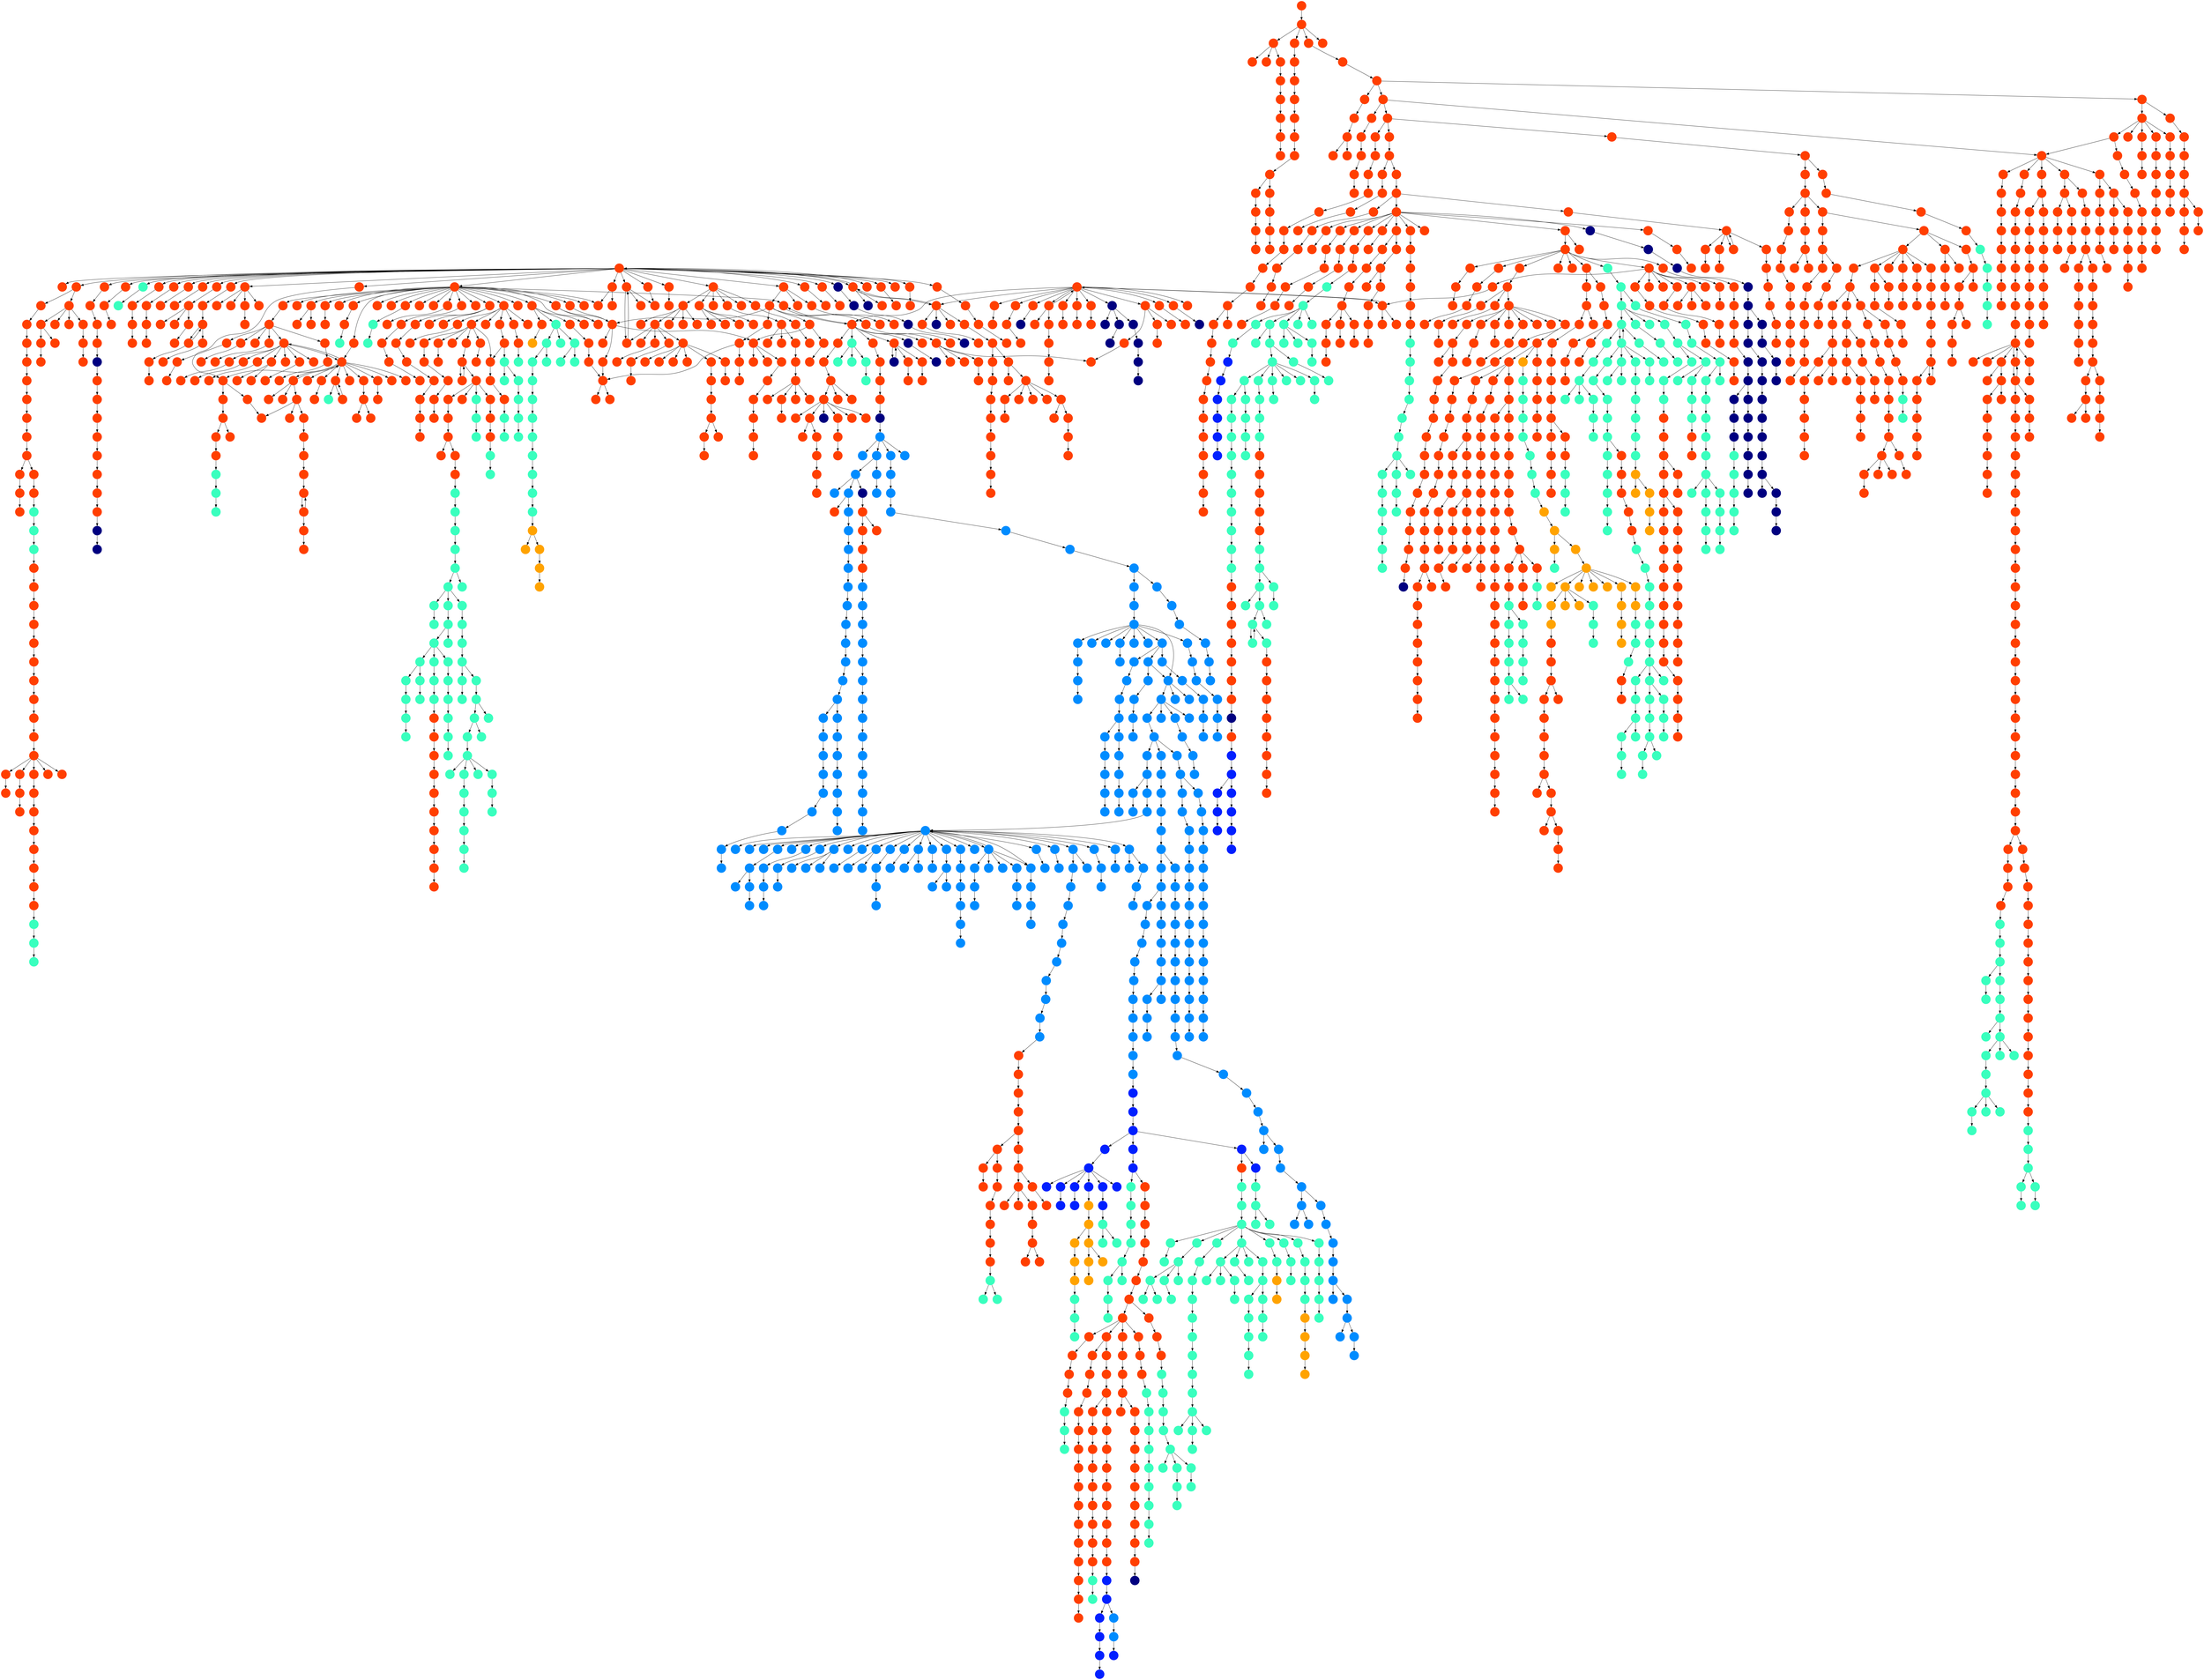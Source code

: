 digraph{
0 [tooltip = "T", penwidth = 0, style = filled, fillcolor = "#ff3f00", shape = circle, label = ""]
1 [tooltip = "T", penwidth = 0, style = filled, fillcolor = "#ff3f00", shape = circle, label = ""]
2 [tooltip = "T", penwidth = 0, style = filled, fillcolor = "#ff3f00", shape = circle, label = ""]
3 [tooltip = "T", penwidth = 0, style = filled, fillcolor = "#ff3f00", shape = circle, label = ""]
4 [tooltip = "T", penwidth = 0, style = filled, fillcolor = "#ff3f00", shape = circle, label = ""]
5 [tooltip = "T", penwidth = 0, style = filled, fillcolor = "#ff3f00", shape = circle, label = ""]
6 [tooltip = "T", penwidth = 0, style = filled, fillcolor = "#ff3f00", shape = circle, label = ""]
7 [tooltip = "T", penwidth = 0, style = filled, fillcolor = "#ff3f00", shape = circle, label = ""]
8 [tooltip = "G", penwidth = 0, style = filled, fillcolor = "#008cff", shape = circle, label = ""]
9 [tooltip = "T", penwidth = 0, style = filled, fillcolor = "#ff3f00", shape = circle, label = ""]
10 [tooltip = "T", penwidth = 0, style = filled, fillcolor = "#ff3f00", shape = circle, label = ""]
11 [tooltip = "T", penwidth = 0, style = filled, fillcolor = "#ff3f00", shape = circle, label = ""]
12 [tooltip = "G", penwidth = 0, style = filled, fillcolor = "#008cff", shape = circle, label = ""]
13 [tooltip = "T", penwidth = 0, style = filled, fillcolor = "#ff3f00", shape = circle, label = ""]
14 [tooltip = "T", penwidth = 0, style = filled, fillcolor = "#ff3f00", shape = circle, label = ""]
15 [tooltip = "A", penwidth = 0, style = filled, fillcolor = "#000080", shape = circle, label = ""]
16 [tooltip = "T", penwidth = 0, style = filled, fillcolor = "#ff3f00", shape = circle, label = ""]
17 [tooltip = "T", penwidth = 0, style = filled, fillcolor = "#ff3f00", shape = circle, label = ""]
18 [tooltip = "T", penwidth = 0, style = filled, fillcolor = "#ff3f00", shape = circle, label = ""]
19 [tooltip = "T", penwidth = 0, style = filled, fillcolor = "#ff3f00", shape = circle, label = ""]
20 [tooltip = "T", penwidth = 0, style = filled, fillcolor = "#ff3f00", shape = circle, label = ""]
21 [tooltip = "T", penwidth = 0, style = filled, fillcolor = "#ff3f00", shape = circle, label = ""]
22 [tooltip = "T", penwidth = 0, style = filled, fillcolor = "#ff3f00", shape = circle, label = ""]
23 [tooltip = "T", penwidth = 0, style = filled, fillcolor = "#ff3f00", shape = circle, label = ""]
24 [tooltip = "T", penwidth = 0, style = filled, fillcolor = "#ff3f00", shape = circle, label = ""]
25 [tooltip = "T", penwidth = 0, style = filled, fillcolor = "#ff3f00", shape = circle, label = ""]
26 [tooltip = "T", penwidth = 0, style = filled, fillcolor = "#ff3f00", shape = circle, label = ""]
27 [tooltip = "T", penwidth = 0, style = filled, fillcolor = "#ff3f00", shape = circle, label = ""]
28 [tooltip = "T", penwidth = 0, style = filled, fillcolor = "#ff3f00", shape = circle, label = ""]
29 [tooltip = "T", penwidth = 0, style = filled, fillcolor = "#ff3f00", shape = circle, label = ""]
30 [tooltip = "K", penwidth = 0, style = filled, fillcolor = "#39ffbe", shape = circle, label = ""]
31 [tooltip = "T", penwidth = 0, style = filled, fillcolor = "#ff3f00", shape = circle, label = ""]
32 [tooltip = "T", penwidth = 0, style = filled, fillcolor = "#ff3f00", shape = circle, label = ""]
33 [tooltip = "R", penwidth = 0, style = filled, fillcolor = "#ffa300", shape = circle, label = ""]
34 [tooltip = "T", penwidth = 0, style = filled, fillcolor = "#ff3f00", shape = circle, label = ""]
35 [tooltip = "K", penwidth = 0, style = filled, fillcolor = "#39ffbe", shape = circle, label = ""]
36 [tooltip = "T", penwidth = 0, style = filled, fillcolor = "#ff3f00", shape = circle, label = ""]
37 [tooltip = "A", penwidth = 0, style = filled, fillcolor = "#000080", shape = circle, label = ""]
38 [tooltip = "T", penwidth = 0, style = filled, fillcolor = "#ff3f00", shape = circle, label = ""]
39 [tooltip = "T", penwidth = 0, style = filled, fillcolor = "#ff3f00", shape = circle, label = ""]
40 [tooltip = "T", penwidth = 0, style = filled, fillcolor = "#ff3f00", shape = circle, label = ""]
41 [tooltip = "T", penwidth = 0, style = filled, fillcolor = "#ff3f00", shape = circle, label = ""]
42 [tooltip = "T", penwidth = 0, style = filled, fillcolor = "#ff3f00", shape = circle, label = ""]
43 [tooltip = "T", penwidth = 0, style = filled, fillcolor = "#ff3f00", shape = circle, label = ""]
44 [tooltip = "T", penwidth = 0, style = filled, fillcolor = "#ff3f00", shape = circle, label = ""]
45 [tooltip = "G", penwidth = 0, style = filled, fillcolor = "#008cff", shape = circle, label = ""]
46 [tooltip = "T", penwidth = 0, style = filled, fillcolor = "#ff3f00", shape = circle, label = ""]
47 [tooltip = "T", penwidth = 0, style = filled, fillcolor = "#ff3f00", shape = circle, label = ""]
48 [tooltip = "A", penwidth = 0, style = filled, fillcolor = "#000080", shape = circle, label = ""]
49 [tooltip = "T", penwidth = 0, style = filled, fillcolor = "#ff3f00", shape = circle, label = ""]
50 [tooltip = "T", penwidth = 0, style = filled, fillcolor = "#ff3f00", shape = circle, label = ""]
51 [tooltip = "T", penwidth = 0, style = filled, fillcolor = "#ff3f00", shape = circle, label = ""]
52 [tooltip = "T", penwidth = 0, style = filled, fillcolor = "#ff3f00", shape = circle, label = ""]
53 [tooltip = "T", penwidth = 0, style = filled, fillcolor = "#ff3f00", shape = circle, label = ""]
54 [tooltip = "T", penwidth = 0, style = filled, fillcolor = "#ff3f00", shape = circle, label = ""]
55 [tooltip = "T", penwidth = 0, style = filled, fillcolor = "#ff3f00", shape = circle, label = ""]
56 [tooltip = "T", penwidth = 0, style = filled, fillcolor = "#ff3f00", shape = circle, label = ""]
57 [tooltip = "T", penwidth = 0, style = filled, fillcolor = "#ff3f00", shape = circle, label = ""]
58 [tooltip = "K", penwidth = 0, style = filled, fillcolor = "#39ffbe", shape = circle, label = ""]
59 [tooltip = "T", penwidth = 0, style = filled, fillcolor = "#ff3f00", shape = circle, label = ""]
60 [tooltip = "T", penwidth = 0, style = filled, fillcolor = "#ff3f00", shape = circle, label = ""]
61 [tooltip = "T", penwidth = 0, style = filled, fillcolor = "#ff3f00", shape = circle, label = ""]
62 [tooltip = "T", penwidth = 0, style = filled, fillcolor = "#ff3f00", shape = circle, label = ""]
63 [tooltip = "G", penwidth = 0, style = filled, fillcolor = "#008cff", shape = circle, label = ""]
64 [tooltip = "G", penwidth = 0, style = filled, fillcolor = "#008cff", shape = circle, label = ""]
65 [tooltip = "T", penwidth = 0, style = filled, fillcolor = "#ff3f00", shape = circle, label = ""]
66 [tooltip = "T", penwidth = 0, style = filled, fillcolor = "#ff3f00", shape = circle, label = ""]
67 [tooltip = "T", penwidth = 0, style = filled, fillcolor = "#ff3f00", shape = circle, label = ""]
68 [tooltip = "K", penwidth = 0, style = filled, fillcolor = "#39ffbe", shape = circle, label = ""]
69 [tooltip = "T", penwidth = 0, style = filled, fillcolor = "#ff3f00", shape = circle, label = ""]
70 [tooltip = "T", penwidth = 0, style = filled, fillcolor = "#ff3f00", shape = circle, label = ""]
71 [tooltip = "T", penwidth = 0, style = filled, fillcolor = "#ff3f00", shape = circle, label = ""]
72 [tooltip = "K", penwidth = 0, style = filled, fillcolor = "#39ffbe", shape = circle, label = ""]
73 [tooltip = "K", penwidth = 0, style = filled, fillcolor = "#39ffbe", shape = circle, label = ""]
74 [tooltip = "T", penwidth = 0, style = filled, fillcolor = "#ff3f00", shape = circle, label = ""]
75 [tooltip = "T", penwidth = 0, style = filled, fillcolor = "#ff3f00", shape = circle, label = ""]
76 [tooltip = "T", penwidth = 0, style = filled, fillcolor = "#ff3f00", shape = circle, label = ""]
77 [tooltip = "K", penwidth = 0, style = filled, fillcolor = "#39ffbe", shape = circle, label = ""]
78 [tooltip = "A", penwidth = 0, style = filled, fillcolor = "#000080", shape = circle, label = ""]
79 [tooltip = "T", penwidth = 0, style = filled, fillcolor = "#ff3f00", shape = circle, label = ""]
80 [tooltip = "T", penwidth = 0, style = filled, fillcolor = "#ff3f00", shape = circle, label = ""]
81 [tooltip = "T", penwidth = 0, style = filled, fillcolor = "#ff3f00", shape = circle, label = ""]
82 [tooltip = "T", penwidth = 0, style = filled, fillcolor = "#ff3f00", shape = circle, label = ""]
83 [tooltip = "T", penwidth = 0, style = filled, fillcolor = "#ff3f00", shape = circle, label = ""]
84 [tooltip = "T", penwidth = 0, style = filled, fillcolor = "#ff3f00", shape = circle, label = ""]
85 [tooltip = "G", penwidth = 0, style = filled, fillcolor = "#008cff", shape = circle, label = ""]
86 [tooltip = "K", penwidth = 0, style = filled, fillcolor = "#39ffbe", shape = circle, label = ""]
87 [tooltip = "T", penwidth = 0, style = filled, fillcolor = "#ff3f00", shape = circle, label = ""]
88 [tooltip = "T", penwidth = 0, style = filled, fillcolor = "#ff3f00", shape = circle, label = ""]
89 [tooltip = "K", penwidth = 0, style = filled, fillcolor = "#39ffbe", shape = circle, label = ""]
90 [tooltip = "T", penwidth = 0, style = filled, fillcolor = "#ff3f00", shape = circle, label = ""]
91 [tooltip = "T", penwidth = 0, style = filled, fillcolor = "#ff3f00", shape = circle, label = ""]
92 [tooltip = "T", penwidth = 0, style = filled, fillcolor = "#ff3f00", shape = circle, label = ""]
93 [tooltip = "T", penwidth = 0, style = filled, fillcolor = "#ff3f00", shape = circle, label = ""]
94 [tooltip = "K", penwidth = 0, style = filled, fillcolor = "#39ffbe", shape = circle, label = ""]
95 [tooltip = "T", penwidth = 0, style = filled, fillcolor = "#ff3f00", shape = circle, label = ""]
96 [tooltip = "T", penwidth = 0, style = filled, fillcolor = "#ff3f00", shape = circle, label = ""]
97 [tooltip = "T", penwidth = 0, style = filled, fillcolor = "#ff3f00", shape = circle, label = ""]
98 [tooltip = "T", penwidth = 0, style = filled, fillcolor = "#ff3f00", shape = circle, label = ""]
99 [tooltip = "K", penwidth = 0, style = filled, fillcolor = "#39ffbe", shape = circle, label = ""]
100 [tooltip = "G", penwidth = 0, style = filled, fillcolor = "#008cff", shape = circle, label = ""]
101 [tooltip = "A", penwidth = 0, style = filled, fillcolor = "#000080", shape = circle, label = ""]
102 [tooltip = "A", penwidth = 0, style = filled, fillcolor = "#000080", shape = circle, label = ""]
103 [tooltip = "K", penwidth = 0, style = filled, fillcolor = "#39ffbe", shape = circle, label = ""]
104 [tooltip = "T", penwidth = 0, style = filled, fillcolor = "#ff3f00", shape = circle, label = ""]
105 [tooltip = "G", penwidth = 0, style = filled, fillcolor = "#008cff", shape = circle, label = ""]
106 [tooltip = "T", penwidth = 0, style = filled, fillcolor = "#ff3f00", shape = circle, label = ""]
107 [tooltip = "K", penwidth = 0, style = filled, fillcolor = "#39ffbe", shape = circle, label = ""]
108 [tooltip = "T", penwidth = 0, style = filled, fillcolor = "#ff3f00", shape = circle, label = ""]
109 [tooltip = "K", penwidth = 0, style = filled, fillcolor = "#39ffbe", shape = circle, label = ""]
110 [tooltip = "T", penwidth = 0, style = filled, fillcolor = "#ff3f00", shape = circle, label = ""]
111 [tooltip = "G", penwidth = 0, style = filled, fillcolor = "#008cff", shape = circle, label = ""]
112 [tooltip = "T", penwidth = 0, style = filled, fillcolor = "#ff3f00", shape = circle, label = ""]
113 [tooltip = "K", penwidth = 0, style = filled, fillcolor = "#39ffbe", shape = circle, label = ""]
114 [tooltip = "G", penwidth = 0, style = filled, fillcolor = "#008cff", shape = circle, label = ""]
115 [tooltip = "K", penwidth = 0, style = filled, fillcolor = "#39ffbe", shape = circle, label = ""]
116 [tooltip = "K", penwidth = 0, style = filled, fillcolor = "#39ffbe", shape = circle, label = ""]
117 [tooltip = "T", penwidth = 0, style = filled, fillcolor = "#ff3f00", shape = circle, label = ""]
118 [tooltip = "T", penwidth = 0, style = filled, fillcolor = "#ff3f00", shape = circle, label = ""]
119 [tooltip = "K", penwidth = 0, style = filled, fillcolor = "#39ffbe", shape = circle, label = ""]
120 [tooltip = "K", penwidth = 0, style = filled, fillcolor = "#39ffbe", shape = circle, label = ""]
121 [tooltip = "T", penwidth = 0, style = filled, fillcolor = "#ff3f00", shape = circle, label = ""]
122 [tooltip = "T", penwidth = 0, style = filled, fillcolor = "#ff3f00", shape = circle, label = ""]
123 [tooltip = "A", penwidth = 0, style = filled, fillcolor = "#000080", shape = circle, label = ""]
124 [tooltip = "T", penwidth = 0, style = filled, fillcolor = "#ff3f00", shape = circle, label = ""]
125 [tooltip = "T", penwidth = 0, style = filled, fillcolor = "#ff3f00", shape = circle, label = ""]
126 [tooltip = "T", penwidth = 0, style = filled, fillcolor = "#ff3f00", shape = circle, label = ""]
127 [tooltip = "K", penwidth = 0, style = filled, fillcolor = "#39ffbe", shape = circle, label = ""]
128 [tooltip = "T", penwidth = 0, style = filled, fillcolor = "#ff3f00", shape = circle, label = ""]
129 [tooltip = "T", penwidth = 0, style = filled, fillcolor = "#ff3f00", shape = circle, label = ""]
130 [tooltip = "T", penwidth = 0, style = filled, fillcolor = "#ff3f00", shape = circle, label = ""]
131 [tooltip = "T", penwidth = 0, style = filled, fillcolor = "#ff3f00", shape = circle, label = ""]
132 [tooltip = "T", penwidth = 0, style = filled, fillcolor = "#ff3f00", shape = circle, label = ""]
133 [tooltip = "K", penwidth = 0, style = filled, fillcolor = "#39ffbe", shape = circle, label = ""]
134 [tooltip = "T", penwidth = 0, style = filled, fillcolor = "#ff3f00", shape = circle, label = ""]
135 [tooltip = "K", penwidth = 0, style = filled, fillcolor = "#39ffbe", shape = circle, label = ""]
136 [tooltip = "T", penwidth = 0, style = filled, fillcolor = "#ff3f00", shape = circle, label = ""]
137 [tooltip = "T", penwidth = 0, style = filled, fillcolor = "#ff3f00", shape = circle, label = ""]
138 [tooltip = "T", penwidth = 0, style = filled, fillcolor = "#ff3f00", shape = circle, label = ""]
139 [tooltip = "G", penwidth = 0, style = filled, fillcolor = "#008cff", shape = circle, label = ""]
140 [tooltip = "K", penwidth = 0, style = filled, fillcolor = "#39ffbe", shape = circle, label = ""]
141 [tooltip = "T", penwidth = 0, style = filled, fillcolor = "#ff3f00", shape = circle, label = ""]
142 [tooltip = "T", penwidth = 0, style = filled, fillcolor = "#ff3f00", shape = circle, label = ""]
143 [tooltip = "T", penwidth = 0, style = filled, fillcolor = "#ff3f00", shape = circle, label = ""]
144 [tooltip = "T", penwidth = 0, style = filled, fillcolor = "#ff3f00", shape = circle, label = ""]
145 [tooltip = "G", penwidth = 0, style = filled, fillcolor = "#008cff", shape = circle, label = ""]
146 [tooltip = "T", penwidth = 0, style = filled, fillcolor = "#ff3f00", shape = circle, label = ""]
147 [tooltip = "T", penwidth = 0, style = filled, fillcolor = "#ff3f00", shape = circle, label = ""]
148 [tooltip = "T", penwidth = 0, style = filled, fillcolor = "#ff3f00", shape = circle, label = ""]
149 [tooltip = "T", penwidth = 0, style = filled, fillcolor = "#ff3f00", shape = circle, label = ""]
150 [tooltip = "T", penwidth = 0, style = filled, fillcolor = "#ff3f00", shape = circle, label = ""]
151 [tooltip = "K", penwidth = 0, style = filled, fillcolor = "#39ffbe", shape = circle, label = ""]
152 [tooltip = "K", penwidth = 0, style = filled, fillcolor = "#39ffbe", shape = circle, label = ""]
153 [tooltip = "G", penwidth = 0, style = filled, fillcolor = "#008cff", shape = circle, label = ""]
154 [tooltip = "A", penwidth = 0, style = filled, fillcolor = "#000080", shape = circle, label = ""]
155 [tooltip = "K", penwidth = 0, style = filled, fillcolor = "#39ffbe", shape = circle, label = ""]
156 [tooltip = "T", penwidth = 0, style = filled, fillcolor = "#ff3f00", shape = circle, label = ""]
157 [tooltip = "K", penwidth = 0, style = filled, fillcolor = "#39ffbe", shape = circle, label = ""]
158 [tooltip = "T", penwidth = 0, style = filled, fillcolor = "#ff3f00", shape = circle, label = ""]
159 [tooltip = "T", penwidth = 0, style = filled, fillcolor = "#ff3f00", shape = circle, label = ""]
160 [tooltip = "K", penwidth = 0, style = filled, fillcolor = "#39ffbe", shape = circle, label = ""]
161 [tooltip = "T", penwidth = 0, style = filled, fillcolor = "#ff3f00", shape = circle, label = ""]
162 [tooltip = "G", penwidth = 0, style = filled, fillcolor = "#008cff", shape = circle, label = ""]
163 [tooltip = "T", penwidth = 0, style = filled, fillcolor = "#ff3f00", shape = circle, label = ""]
164 [tooltip = "T", penwidth = 0, style = filled, fillcolor = "#ff3f00", shape = circle, label = ""]
165 [tooltip = "T", penwidth = 0, style = filled, fillcolor = "#ff3f00", shape = circle, label = ""]
166 [tooltip = "R", penwidth = 0, style = filled, fillcolor = "#ffa300", shape = circle, label = ""]
167 [tooltip = "T", penwidth = 0, style = filled, fillcolor = "#ff3f00", shape = circle, label = ""]
168 [tooltip = "T", penwidth = 0, style = filled, fillcolor = "#ff3f00", shape = circle, label = ""]
169 [tooltip = "A", penwidth = 0, style = filled, fillcolor = "#000080", shape = circle, label = ""]
170 [tooltip = "K", penwidth = 0, style = filled, fillcolor = "#39ffbe", shape = circle, label = ""]
171 [tooltip = "T", penwidth = 0, style = filled, fillcolor = "#ff3f00", shape = circle, label = ""]
172 [tooltip = "T", penwidth = 0, style = filled, fillcolor = "#ff3f00", shape = circle, label = ""]
173 [tooltip = "K", penwidth = 0, style = filled, fillcolor = "#39ffbe", shape = circle, label = ""]
174 [tooltip = "T", penwidth = 0, style = filled, fillcolor = "#ff3f00", shape = circle, label = ""]
175 [tooltip = "K", penwidth = 0, style = filled, fillcolor = "#39ffbe", shape = circle, label = ""]
176 [tooltip = "R", penwidth = 0, style = filled, fillcolor = "#ffa300", shape = circle, label = ""]
177 [tooltip = "A", penwidth = 0, style = filled, fillcolor = "#000080", shape = circle, label = ""]
178 [tooltip = "K", penwidth = 0, style = filled, fillcolor = "#39ffbe", shape = circle, label = ""]
179 [tooltip = "T", penwidth = 0, style = filled, fillcolor = "#ff3f00", shape = circle, label = ""]
180 [tooltip = "T", penwidth = 0, style = filled, fillcolor = "#ff3f00", shape = circle, label = ""]
181 [tooltip = "T", penwidth = 0, style = filled, fillcolor = "#ff3f00", shape = circle, label = ""]
182 [tooltip = "G", penwidth = 0, style = filled, fillcolor = "#008cff", shape = circle, label = ""]
183 [tooltip = "T", penwidth = 0, style = filled, fillcolor = "#ff3f00", shape = circle, label = ""]
184 [tooltip = "T", penwidth = 0, style = filled, fillcolor = "#ff3f00", shape = circle, label = ""]
185 [tooltip = "K", penwidth = 0, style = filled, fillcolor = "#39ffbe", shape = circle, label = ""]
186 [tooltip = "K", penwidth = 0, style = filled, fillcolor = "#39ffbe", shape = circle, label = ""]
187 [tooltip = "T", penwidth = 0, style = filled, fillcolor = "#ff3f00", shape = circle, label = ""]
188 [tooltip = "T", penwidth = 0, style = filled, fillcolor = "#ff3f00", shape = circle, label = ""]
189 [tooltip = "T", penwidth = 0, style = filled, fillcolor = "#ff3f00", shape = circle, label = ""]
190 [tooltip = "T", penwidth = 0, style = filled, fillcolor = "#ff3f00", shape = circle, label = ""]
191 [tooltip = "T", penwidth = 0, style = filled, fillcolor = "#ff3f00", shape = circle, label = ""]
192 [tooltip = "T", penwidth = 0, style = filled, fillcolor = "#ff3f00", shape = circle, label = ""]
193 [tooltip = "T", penwidth = 0, style = filled, fillcolor = "#ff3f00", shape = circle, label = ""]
194 [tooltip = "K", penwidth = 0, style = filled, fillcolor = "#39ffbe", shape = circle, label = ""]
195 [tooltip = "T", penwidth = 0, style = filled, fillcolor = "#ff3f00", shape = circle, label = ""]
196 [tooltip = "T", penwidth = 0, style = filled, fillcolor = "#ff3f00", shape = circle, label = ""]
197 [tooltip = "T", penwidth = 0, style = filled, fillcolor = "#ff3f00", shape = circle, label = ""]
198 [tooltip = "T", penwidth = 0, style = filled, fillcolor = "#ff3f00", shape = circle, label = ""]
199 [tooltip = "T", penwidth = 0, style = filled, fillcolor = "#ff3f00", shape = circle, label = ""]
200 [tooltip = "A", penwidth = 0, style = filled, fillcolor = "#000080", shape = circle, label = ""]
201 [tooltip = "K", penwidth = 0, style = filled, fillcolor = "#39ffbe", shape = circle, label = ""]
202 [tooltip = "T", penwidth = 0, style = filled, fillcolor = "#ff3f00", shape = circle, label = ""]
203 [tooltip = "T", penwidth = 0, style = filled, fillcolor = "#ff3f00", shape = circle, label = ""]
204 [tooltip = "K", penwidth = 0, style = filled, fillcolor = "#39ffbe", shape = circle, label = ""]
205 [tooltip = "T", penwidth = 0, style = filled, fillcolor = "#ff3f00", shape = circle, label = ""]
206 [tooltip = "K", penwidth = 0, style = filled, fillcolor = "#39ffbe", shape = circle, label = ""]
207 [tooltip = "A", penwidth = 0, style = filled, fillcolor = "#000080", shape = circle, label = ""]
208 [tooltip = "T", penwidth = 0, style = filled, fillcolor = "#ff3f00", shape = circle, label = ""]
209 [tooltip = "T", penwidth = 0, style = filled, fillcolor = "#ff3f00", shape = circle, label = ""]
210 [tooltip = "T", penwidth = 0, style = filled, fillcolor = "#ff3f00", shape = circle, label = ""]
211 [tooltip = "E", penwidth = 0, style = filled, fillcolor = "#0020ff", shape = circle, label = ""]
212 [tooltip = "T", penwidth = 0, style = filled, fillcolor = "#ff3f00", shape = circle, label = ""]
213 [tooltip = "K", penwidth = 0, style = filled, fillcolor = "#39ffbe", shape = circle, label = ""]
214 [tooltip = "K", penwidth = 0, style = filled, fillcolor = "#39ffbe", shape = circle, label = ""]
215 [tooltip = "T", penwidth = 0, style = filled, fillcolor = "#ff3f00", shape = circle, label = ""]
216 [tooltip = "K", penwidth = 0, style = filled, fillcolor = "#39ffbe", shape = circle, label = ""]
217 [tooltip = "R", penwidth = 0, style = filled, fillcolor = "#ffa300", shape = circle, label = ""]
218 [tooltip = "T", penwidth = 0, style = filled, fillcolor = "#ff3f00", shape = circle, label = ""]
219 [tooltip = "T", penwidth = 0, style = filled, fillcolor = "#ff3f00", shape = circle, label = ""]
220 [tooltip = "G", penwidth = 0, style = filled, fillcolor = "#008cff", shape = circle, label = ""]
221 [tooltip = "G", penwidth = 0, style = filled, fillcolor = "#008cff", shape = circle, label = ""]
222 [tooltip = "T", penwidth = 0, style = filled, fillcolor = "#ff3f00", shape = circle, label = ""]
223 [tooltip = "T", penwidth = 0, style = filled, fillcolor = "#ff3f00", shape = circle, label = ""]
224 [tooltip = "K", penwidth = 0, style = filled, fillcolor = "#39ffbe", shape = circle, label = ""]
225 [tooltip = "T", penwidth = 0, style = filled, fillcolor = "#ff3f00", shape = circle, label = ""]
226 [tooltip = "T", penwidth = 0, style = filled, fillcolor = "#ff3f00", shape = circle, label = ""]
227 [tooltip = "T", penwidth = 0, style = filled, fillcolor = "#ff3f00", shape = circle, label = ""]
228 [tooltip = "T", penwidth = 0, style = filled, fillcolor = "#ff3f00", shape = circle, label = ""]
229 [tooltip = "T", penwidth = 0, style = filled, fillcolor = "#ff3f00", shape = circle, label = ""]
230 [tooltip = "T", penwidth = 0, style = filled, fillcolor = "#ff3f00", shape = circle, label = ""]
231 [tooltip = "T", penwidth = 0, style = filled, fillcolor = "#ff3f00", shape = circle, label = ""]
232 [tooltip = "T", penwidth = 0, style = filled, fillcolor = "#ff3f00", shape = circle, label = ""]
233 [tooltip = "K", penwidth = 0, style = filled, fillcolor = "#39ffbe", shape = circle, label = ""]
234 [tooltip = "K", penwidth = 0, style = filled, fillcolor = "#39ffbe", shape = circle, label = ""]
235 [tooltip = "T", penwidth = 0, style = filled, fillcolor = "#ff3f00", shape = circle, label = ""]
236 [tooltip = "T", penwidth = 0, style = filled, fillcolor = "#ff3f00", shape = circle, label = ""]
237 [tooltip = "A", penwidth = 0, style = filled, fillcolor = "#000080", shape = circle, label = ""]
238 [tooltip = "K", penwidth = 0, style = filled, fillcolor = "#39ffbe", shape = circle, label = ""]
239 [tooltip = "T", penwidth = 0, style = filled, fillcolor = "#ff3f00", shape = circle, label = ""]
240 [tooltip = "T", penwidth = 0, style = filled, fillcolor = "#ff3f00", shape = circle, label = ""]
241 [tooltip = "T", penwidth = 0, style = filled, fillcolor = "#ff3f00", shape = circle, label = ""]
242 [tooltip = "T", penwidth = 0, style = filled, fillcolor = "#ff3f00", shape = circle, label = ""]
243 [tooltip = "K", penwidth = 0, style = filled, fillcolor = "#39ffbe", shape = circle, label = ""]
244 [tooltip = "K", penwidth = 0, style = filled, fillcolor = "#39ffbe", shape = circle, label = ""]
245 [tooltip = "T", penwidth = 0, style = filled, fillcolor = "#ff3f00", shape = circle, label = ""]
246 [tooltip = "T", penwidth = 0, style = filled, fillcolor = "#ff3f00", shape = circle, label = ""]
247 [tooltip = "K", penwidth = 0, style = filled, fillcolor = "#39ffbe", shape = circle, label = ""]
248 [tooltip = "T", penwidth = 0, style = filled, fillcolor = "#ff3f00", shape = circle, label = ""]
249 [tooltip = "K", penwidth = 0, style = filled, fillcolor = "#39ffbe", shape = circle, label = ""]
250 [tooltip = "T", penwidth = 0, style = filled, fillcolor = "#ff3f00", shape = circle, label = ""]
251 [tooltip = "T", penwidth = 0, style = filled, fillcolor = "#ff3f00", shape = circle, label = ""]
252 [tooltip = "K", penwidth = 0, style = filled, fillcolor = "#39ffbe", shape = circle, label = ""]
253 [tooltip = "T", penwidth = 0, style = filled, fillcolor = "#ff3f00", shape = circle, label = ""]
254 [tooltip = "T", penwidth = 0, style = filled, fillcolor = "#ff3f00", shape = circle, label = ""]
255 [tooltip = "T", penwidth = 0, style = filled, fillcolor = "#ff3f00", shape = circle, label = ""]
256 [tooltip = "A", penwidth = 0, style = filled, fillcolor = "#000080", shape = circle, label = ""]
257 [tooltip = "G", penwidth = 0, style = filled, fillcolor = "#008cff", shape = circle, label = ""]
258 [tooltip = "T", penwidth = 0, style = filled, fillcolor = "#ff3f00", shape = circle, label = ""]
259 [tooltip = "T", penwidth = 0, style = filled, fillcolor = "#ff3f00", shape = circle, label = ""]
260 [tooltip = "T", penwidth = 0, style = filled, fillcolor = "#ff3f00", shape = circle, label = ""]
261 [tooltip = "T", penwidth = 0, style = filled, fillcolor = "#ff3f00", shape = circle, label = ""]
262 [tooltip = "T", penwidth = 0, style = filled, fillcolor = "#ff3f00", shape = circle, label = ""]
263 [tooltip = "T", penwidth = 0, style = filled, fillcolor = "#ff3f00", shape = circle, label = ""]
264 [tooltip = "T", penwidth = 0, style = filled, fillcolor = "#ff3f00", shape = circle, label = ""]
265 [tooltip = "T", penwidth = 0, style = filled, fillcolor = "#ff3f00", shape = circle, label = ""]
266 [tooltip = "G", penwidth = 0, style = filled, fillcolor = "#008cff", shape = circle, label = ""]
267 [tooltip = "T", penwidth = 0, style = filled, fillcolor = "#ff3f00", shape = circle, label = ""]
268 [tooltip = "T", penwidth = 0, style = filled, fillcolor = "#ff3f00", shape = circle, label = ""]
269 [tooltip = "T", penwidth = 0, style = filled, fillcolor = "#ff3f00", shape = circle, label = ""]
270 [tooltip = "T", penwidth = 0, style = filled, fillcolor = "#ff3f00", shape = circle, label = ""]
271 [tooltip = "T", penwidth = 0, style = filled, fillcolor = "#ff3f00", shape = circle, label = ""]
272 [tooltip = "K", penwidth = 0, style = filled, fillcolor = "#39ffbe", shape = circle, label = ""]
273 [tooltip = "A", penwidth = 0, style = filled, fillcolor = "#000080", shape = circle, label = ""]
274 [tooltip = "T", penwidth = 0, style = filled, fillcolor = "#ff3f00", shape = circle, label = ""]
275 [tooltip = "T", penwidth = 0, style = filled, fillcolor = "#ff3f00", shape = circle, label = ""]
276 [tooltip = "T", penwidth = 0, style = filled, fillcolor = "#ff3f00", shape = circle, label = ""]
277 [tooltip = "T", penwidth = 0, style = filled, fillcolor = "#ff3f00", shape = circle, label = ""]
278 [tooltip = "T", penwidth = 0, style = filled, fillcolor = "#ff3f00", shape = circle, label = ""]
279 [tooltip = "T", penwidth = 0, style = filled, fillcolor = "#ff3f00", shape = circle, label = ""]
280 [tooltip = "T", penwidth = 0, style = filled, fillcolor = "#ff3f00", shape = circle, label = ""]
281 [tooltip = "T", penwidth = 0, style = filled, fillcolor = "#ff3f00", shape = circle, label = ""]
282 [tooltip = "T", penwidth = 0, style = filled, fillcolor = "#ff3f00", shape = circle, label = ""]
283 [tooltip = "T", penwidth = 0, style = filled, fillcolor = "#ff3f00", shape = circle, label = ""]
284 [tooltip = "T", penwidth = 0, style = filled, fillcolor = "#ff3f00", shape = circle, label = ""]
285 [tooltip = "K", penwidth = 0, style = filled, fillcolor = "#39ffbe", shape = circle, label = ""]
286 [tooltip = "G", penwidth = 0, style = filled, fillcolor = "#008cff", shape = circle, label = ""]
287 [tooltip = "G", penwidth = 0, style = filled, fillcolor = "#008cff", shape = circle, label = ""]
288 [tooltip = "T", penwidth = 0, style = filled, fillcolor = "#ff3f00", shape = circle, label = ""]
289 [tooltip = "T", penwidth = 0, style = filled, fillcolor = "#ff3f00", shape = circle, label = ""]
290 [tooltip = "T", penwidth = 0, style = filled, fillcolor = "#ff3f00", shape = circle, label = ""]
291 [tooltip = "T", penwidth = 0, style = filled, fillcolor = "#ff3f00", shape = circle, label = ""]
292 [tooltip = "K", penwidth = 0, style = filled, fillcolor = "#39ffbe", shape = circle, label = ""]
293 [tooltip = "G", penwidth = 0, style = filled, fillcolor = "#008cff", shape = circle, label = ""]
294 [tooltip = "K", penwidth = 0, style = filled, fillcolor = "#39ffbe", shape = circle, label = ""]
295 [tooltip = "T", penwidth = 0, style = filled, fillcolor = "#ff3f00", shape = circle, label = ""]
296 [tooltip = "A", penwidth = 0, style = filled, fillcolor = "#000080", shape = circle, label = ""]
297 [tooltip = "T", penwidth = 0, style = filled, fillcolor = "#ff3f00", shape = circle, label = ""]
298 [tooltip = "T", penwidth = 0, style = filled, fillcolor = "#ff3f00", shape = circle, label = ""]
299 [tooltip = "T", penwidth = 0, style = filled, fillcolor = "#ff3f00", shape = circle, label = ""]
300 [tooltip = "T", penwidth = 0, style = filled, fillcolor = "#ff3f00", shape = circle, label = ""]
301 [tooltip = "K", penwidth = 0, style = filled, fillcolor = "#39ffbe", shape = circle, label = ""]
302 [tooltip = "K", penwidth = 0, style = filled, fillcolor = "#39ffbe", shape = circle, label = ""]
303 [tooltip = "T", penwidth = 0, style = filled, fillcolor = "#ff3f00", shape = circle, label = ""]
304 [tooltip = "T", penwidth = 0, style = filled, fillcolor = "#ff3f00", shape = circle, label = ""]
305 [tooltip = "T", penwidth = 0, style = filled, fillcolor = "#ff3f00", shape = circle, label = ""]
306 [tooltip = "T", penwidth = 0, style = filled, fillcolor = "#ff3f00", shape = circle, label = ""]
307 [tooltip = "T", penwidth = 0, style = filled, fillcolor = "#ff3f00", shape = circle, label = ""]
308 [tooltip = "T", penwidth = 0, style = filled, fillcolor = "#ff3f00", shape = circle, label = ""]
309 [tooltip = "T", penwidth = 0, style = filled, fillcolor = "#ff3f00", shape = circle, label = ""]
310 [tooltip = "T", penwidth = 0, style = filled, fillcolor = "#ff3f00", shape = circle, label = ""]
311 [tooltip = "T", penwidth = 0, style = filled, fillcolor = "#ff3f00", shape = circle, label = ""]
312 [tooltip = "K", penwidth = 0, style = filled, fillcolor = "#39ffbe", shape = circle, label = ""]
313 [tooltip = "T", penwidth = 0, style = filled, fillcolor = "#ff3f00", shape = circle, label = ""]
314 [tooltip = "T", penwidth = 0, style = filled, fillcolor = "#ff3f00", shape = circle, label = ""]
315 [tooltip = "T", penwidth = 0, style = filled, fillcolor = "#ff3f00", shape = circle, label = ""]
316 [tooltip = "T", penwidth = 0, style = filled, fillcolor = "#ff3f00", shape = circle, label = ""]
317 [tooltip = "G", penwidth = 0, style = filled, fillcolor = "#008cff", shape = circle, label = ""]
318 [tooltip = "G", penwidth = 0, style = filled, fillcolor = "#008cff", shape = circle, label = ""]
319 [tooltip = "T", penwidth = 0, style = filled, fillcolor = "#ff3f00", shape = circle, label = ""]
320 [tooltip = "G", penwidth = 0, style = filled, fillcolor = "#008cff", shape = circle, label = ""]
321 [tooltip = "T", penwidth = 0, style = filled, fillcolor = "#ff3f00", shape = circle, label = ""]
322 [tooltip = "K", penwidth = 0, style = filled, fillcolor = "#39ffbe", shape = circle, label = ""]
323 [tooltip = "K", penwidth = 0, style = filled, fillcolor = "#39ffbe", shape = circle, label = ""]
324 [tooltip = "T", penwidth = 0, style = filled, fillcolor = "#ff3f00", shape = circle, label = ""]
325 [tooltip = "T", penwidth = 0, style = filled, fillcolor = "#ff3f00", shape = circle, label = ""]
326 [tooltip = "T", penwidth = 0, style = filled, fillcolor = "#ff3f00", shape = circle, label = ""]
327 [tooltip = "T", penwidth = 0, style = filled, fillcolor = "#ff3f00", shape = circle, label = ""]
328 [tooltip = "T", penwidth = 0, style = filled, fillcolor = "#ff3f00", shape = circle, label = ""]
329 [tooltip = "T", penwidth = 0, style = filled, fillcolor = "#ff3f00", shape = circle, label = ""]
330 [tooltip = "G", penwidth = 0, style = filled, fillcolor = "#008cff", shape = circle, label = ""]
331 [tooltip = "K", penwidth = 0, style = filled, fillcolor = "#39ffbe", shape = circle, label = ""]
332 [tooltip = "T", penwidth = 0, style = filled, fillcolor = "#ff3f00", shape = circle, label = ""]
333 [tooltip = "T", penwidth = 0, style = filled, fillcolor = "#ff3f00", shape = circle, label = ""]
334 [tooltip = "K", penwidth = 0, style = filled, fillcolor = "#39ffbe", shape = circle, label = ""]
335 [tooltip = "T", penwidth = 0, style = filled, fillcolor = "#ff3f00", shape = circle, label = ""]
336 [tooltip = "T", penwidth = 0, style = filled, fillcolor = "#ff3f00", shape = circle, label = ""]
337 [tooltip = "T", penwidth = 0, style = filled, fillcolor = "#ff3f00", shape = circle, label = ""]
338 [tooltip = "T", penwidth = 0, style = filled, fillcolor = "#ff3f00", shape = circle, label = ""]
339 [tooltip = "T", penwidth = 0, style = filled, fillcolor = "#ff3f00", shape = circle, label = ""]
340 [tooltip = "T", penwidth = 0, style = filled, fillcolor = "#ff3f00", shape = circle, label = ""]
341 [tooltip = "E", penwidth = 0, style = filled, fillcolor = "#0020ff", shape = circle, label = ""]
342 [tooltip = "T", penwidth = 0, style = filled, fillcolor = "#ff3f00", shape = circle, label = ""]
343 [tooltip = "A", penwidth = 0, style = filled, fillcolor = "#000080", shape = circle, label = ""]
344 [tooltip = "T", penwidth = 0, style = filled, fillcolor = "#ff3f00", shape = circle, label = ""]
345 [tooltip = "A", penwidth = 0, style = filled, fillcolor = "#000080", shape = circle, label = ""]
346 [tooltip = "T", penwidth = 0, style = filled, fillcolor = "#ff3f00", shape = circle, label = ""]
347 [tooltip = "T", penwidth = 0, style = filled, fillcolor = "#ff3f00", shape = circle, label = ""]
348 [tooltip = "T", penwidth = 0, style = filled, fillcolor = "#ff3f00", shape = circle, label = ""]
349 [tooltip = "G", penwidth = 0, style = filled, fillcolor = "#008cff", shape = circle, label = ""]
350 [tooltip = "T", penwidth = 0, style = filled, fillcolor = "#ff3f00", shape = circle, label = ""]
351 [tooltip = "T", penwidth = 0, style = filled, fillcolor = "#ff3f00", shape = circle, label = ""]
352 [tooltip = "T", penwidth = 0, style = filled, fillcolor = "#ff3f00", shape = circle, label = ""]
353 [tooltip = "T", penwidth = 0, style = filled, fillcolor = "#ff3f00", shape = circle, label = ""]
354 [tooltip = "T", penwidth = 0, style = filled, fillcolor = "#ff3f00", shape = circle, label = ""]
355 [tooltip = "T", penwidth = 0, style = filled, fillcolor = "#ff3f00", shape = circle, label = ""]
356 [tooltip = "T", penwidth = 0, style = filled, fillcolor = "#ff3f00", shape = circle, label = ""]
357 [tooltip = "T", penwidth = 0, style = filled, fillcolor = "#ff3f00", shape = circle, label = ""]
358 [tooltip = "T", penwidth = 0, style = filled, fillcolor = "#ff3f00", shape = circle, label = ""]
359 [tooltip = "K", penwidth = 0, style = filled, fillcolor = "#39ffbe", shape = circle, label = ""]
360 [tooltip = "T", penwidth = 0, style = filled, fillcolor = "#ff3f00", shape = circle, label = ""]
361 [tooltip = "K", penwidth = 0, style = filled, fillcolor = "#39ffbe", shape = circle, label = ""]
362 [tooltip = "T", penwidth = 0, style = filled, fillcolor = "#ff3f00", shape = circle, label = ""]
363 [tooltip = "T", penwidth = 0, style = filled, fillcolor = "#ff3f00", shape = circle, label = ""]
364 [tooltip = "K", penwidth = 0, style = filled, fillcolor = "#39ffbe", shape = circle, label = ""]
365 [tooltip = "T", penwidth = 0, style = filled, fillcolor = "#ff3f00", shape = circle, label = ""]
366 [tooltip = "T", penwidth = 0, style = filled, fillcolor = "#ff3f00", shape = circle, label = ""]
367 [tooltip = "T", penwidth = 0, style = filled, fillcolor = "#ff3f00", shape = circle, label = ""]
368 [tooltip = "G", penwidth = 0, style = filled, fillcolor = "#008cff", shape = circle, label = ""]
369 [tooltip = "E", penwidth = 0, style = filled, fillcolor = "#0020ff", shape = circle, label = ""]
370 [tooltip = "T", penwidth = 0, style = filled, fillcolor = "#ff3f00", shape = circle, label = ""]
371 [tooltip = "K", penwidth = 0, style = filled, fillcolor = "#39ffbe", shape = circle, label = ""]
372 [tooltip = "A", penwidth = 0, style = filled, fillcolor = "#000080", shape = circle, label = ""]
373 [tooltip = "K", penwidth = 0, style = filled, fillcolor = "#39ffbe", shape = circle, label = ""]
374 [tooltip = "T", penwidth = 0, style = filled, fillcolor = "#ff3f00", shape = circle, label = ""]
375 [tooltip = "K", penwidth = 0, style = filled, fillcolor = "#39ffbe", shape = circle, label = ""]
376 [tooltip = "T", penwidth = 0, style = filled, fillcolor = "#ff3f00", shape = circle, label = ""]
377 [tooltip = "K", penwidth = 0, style = filled, fillcolor = "#39ffbe", shape = circle, label = ""]
378 [tooltip = "K", penwidth = 0, style = filled, fillcolor = "#39ffbe", shape = circle, label = ""]
379 [tooltip = "T", penwidth = 0, style = filled, fillcolor = "#ff3f00", shape = circle, label = ""]
380 [tooltip = "T", penwidth = 0, style = filled, fillcolor = "#ff3f00", shape = circle, label = ""]
381 [tooltip = "T", penwidth = 0, style = filled, fillcolor = "#ff3f00", shape = circle, label = ""]
382 [tooltip = "G", penwidth = 0, style = filled, fillcolor = "#008cff", shape = circle, label = ""]
383 [tooltip = "T", penwidth = 0, style = filled, fillcolor = "#ff3f00", shape = circle, label = ""]
384 [tooltip = "T", penwidth = 0, style = filled, fillcolor = "#ff3f00", shape = circle, label = ""]
385 [tooltip = "A", penwidth = 0, style = filled, fillcolor = "#000080", shape = circle, label = ""]
386 [tooltip = "K", penwidth = 0, style = filled, fillcolor = "#39ffbe", shape = circle, label = ""]
387 [tooltip = "T", penwidth = 0, style = filled, fillcolor = "#ff3f00", shape = circle, label = ""]
388 [tooltip = "T", penwidth = 0, style = filled, fillcolor = "#ff3f00", shape = circle, label = ""]
389 [tooltip = "G", penwidth = 0, style = filled, fillcolor = "#008cff", shape = circle, label = ""]
390 [tooltip = "T", penwidth = 0, style = filled, fillcolor = "#ff3f00", shape = circle, label = ""]
391 [tooltip = "G", penwidth = 0, style = filled, fillcolor = "#008cff", shape = circle, label = ""]
392 [tooltip = "T", penwidth = 0, style = filled, fillcolor = "#ff3f00", shape = circle, label = ""]
393 [tooltip = "K", penwidth = 0, style = filled, fillcolor = "#39ffbe", shape = circle, label = ""]
394 [tooltip = "T", penwidth = 0, style = filled, fillcolor = "#ff3f00", shape = circle, label = ""]
395 [tooltip = "G", penwidth = 0, style = filled, fillcolor = "#008cff", shape = circle, label = ""]
396 [tooltip = "T", penwidth = 0, style = filled, fillcolor = "#ff3f00", shape = circle, label = ""]
397 [tooltip = "T", penwidth = 0, style = filled, fillcolor = "#ff3f00", shape = circle, label = ""]
398 [tooltip = "T", penwidth = 0, style = filled, fillcolor = "#ff3f00", shape = circle, label = ""]
399 [tooltip = "T", penwidth = 0, style = filled, fillcolor = "#ff3f00", shape = circle, label = ""]
400 [tooltip = "T", penwidth = 0, style = filled, fillcolor = "#ff3f00", shape = circle, label = ""]
401 [tooltip = "T", penwidth = 0, style = filled, fillcolor = "#ff3f00", shape = circle, label = ""]
402 [tooltip = "T", penwidth = 0, style = filled, fillcolor = "#ff3f00", shape = circle, label = ""]
403 [tooltip = "T", penwidth = 0, style = filled, fillcolor = "#ff3f00", shape = circle, label = ""]
404 [tooltip = "T", penwidth = 0, style = filled, fillcolor = "#ff3f00", shape = circle, label = ""]
405 [tooltip = "G", penwidth = 0, style = filled, fillcolor = "#008cff", shape = circle, label = ""]
406 [tooltip = "T", penwidth = 0, style = filled, fillcolor = "#ff3f00", shape = circle, label = ""]
407 [tooltip = "T", penwidth = 0, style = filled, fillcolor = "#ff3f00", shape = circle, label = ""]
408 [tooltip = "T", penwidth = 0, style = filled, fillcolor = "#ff3f00", shape = circle, label = ""]
409 [tooltip = "K", penwidth = 0, style = filled, fillcolor = "#39ffbe", shape = circle, label = ""]
410 [tooltip = "T", penwidth = 0, style = filled, fillcolor = "#ff3f00", shape = circle, label = ""]
411 [tooltip = "T", penwidth = 0, style = filled, fillcolor = "#ff3f00", shape = circle, label = ""]
412 [tooltip = "T", penwidth = 0, style = filled, fillcolor = "#ff3f00", shape = circle, label = ""]
413 [tooltip = "T", penwidth = 0, style = filled, fillcolor = "#ff3f00", shape = circle, label = ""]
414 [tooltip = "T", penwidth = 0, style = filled, fillcolor = "#ff3f00", shape = circle, label = ""]
415 [tooltip = "T", penwidth = 0, style = filled, fillcolor = "#ff3f00", shape = circle, label = ""]
416 [tooltip = "T", penwidth = 0, style = filled, fillcolor = "#ff3f00", shape = circle, label = ""]
417 [tooltip = "T", penwidth = 0, style = filled, fillcolor = "#ff3f00", shape = circle, label = ""]
418 [tooltip = "K", penwidth = 0, style = filled, fillcolor = "#39ffbe", shape = circle, label = ""]
419 [tooltip = "T", penwidth = 0, style = filled, fillcolor = "#ff3f00", shape = circle, label = ""]
420 [tooltip = "T", penwidth = 0, style = filled, fillcolor = "#ff3f00", shape = circle, label = ""]
421 [tooltip = "T", penwidth = 0, style = filled, fillcolor = "#ff3f00", shape = circle, label = ""]
422 [tooltip = "G", penwidth = 0, style = filled, fillcolor = "#008cff", shape = circle, label = ""]
423 [tooltip = "T", penwidth = 0, style = filled, fillcolor = "#ff3f00", shape = circle, label = ""]
424 [tooltip = "G", penwidth = 0, style = filled, fillcolor = "#008cff", shape = circle, label = ""]
425 [tooltip = "T", penwidth = 0, style = filled, fillcolor = "#ff3f00", shape = circle, label = ""]
426 [tooltip = "K", penwidth = 0, style = filled, fillcolor = "#39ffbe", shape = circle, label = ""]
427 [tooltip = "T", penwidth = 0, style = filled, fillcolor = "#ff3f00", shape = circle, label = ""]
428 [tooltip = "T", penwidth = 0, style = filled, fillcolor = "#ff3f00", shape = circle, label = ""]
429 [tooltip = "T", penwidth = 0, style = filled, fillcolor = "#ff3f00", shape = circle, label = ""]
430 [tooltip = "A", penwidth = 0, style = filled, fillcolor = "#000080", shape = circle, label = ""]
431 [tooltip = "T", penwidth = 0, style = filled, fillcolor = "#ff3f00", shape = circle, label = ""]
432 [tooltip = "G", penwidth = 0, style = filled, fillcolor = "#008cff", shape = circle, label = ""]
433 [tooltip = "T", penwidth = 0, style = filled, fillcolor = "#ff3f00", shape = circle, label = ""]
434 [tooltip = "T", penwidth = 0, style = filled, fillcolor = "#ff3f00", shape = circle, label = ""]
435 [tooltip = "K", penwidth = 0, style = filled, fillcolor = "#39ffbe", shape = circle, label = ""]
436 [tooltip = "T", penwidth = 0, style = filled, fillcolor = "#ff3f00", shape = circle, label = ""]
437 [tooltip = "T", penwidth = 0, style = filled, fillcolor = "#ff3f00", shape = circle, label = ""]
438 [tooltip = "T", penwidth = 0, style = filled, fillcolor = "#ff3f00", shape = circle, label = ""]
439 [tooltip = "T", penwidth = 0, style = filled, fillcolor = "#ff3f00", shape = circle, label = ""]
440 [tooltip = "T", penwidth = 0, style = filled, fillcolor = "#ff3f00", shape = circle, label = ""]
441 [tooltip = "K", penwidth = 0, style = filled, fillcolor = "#39ffbe", shape = circle, label = ""]
442 [tooltip = "T", penwidth = 0, style = filled, fillcolor = "#ff3f00", shape = circle, label = ""]
443 [tooltip = "T", penwidth = 0, style = filled, fillcolor = "#ff3f00", shape = circle, label = ""]
444 [tooltip = "A", penwidth = 0, style = filled, fillcolor = "#000080", shape = circle, label = ""]
445 [tooltip = "T", penwidth = 0, style = filled, fillcolor = "#ff3f00", shape = circle, label = ""]
446 [tooltip = "K", penwidth = 0, style = filled, fillcolor = "#39ffbe", shape = circle, label = ""]
447 [tooltip = "T", penwidth = 0, style = filled, fillcolor = "#ff3f00", shape = circle, label = ""]
448 [tooltip = "T", penwidth = 0, style = filled, fillcolor = "#ff3f00", shape = circle, label = ""]
449 [tooltip = "K", penwidth = 0, style = filled, fillcolor = "#39ffbe", shape = circle, label = ""]
450 [tooltip = "G", penwidth = 0, style = filled, fillcolor = "#008cff", shape = circle, label = ""]
451 [tooltip = "K", penwidth = 0, style = filled, fillcolor = "#39ffbe", shape = circle, label = ""]
452 [tooltip = "T", penwidth = 0, style = filled, fillcolor = "#ff3f00", shape = circle, label = ""]
453 [tooltip = "A", penwidth = 0, style = filled, fillcolor = "#000080", shape = circle, label = ""]
454 [tooltip = "T", penwidth = 0, style = filled, fillcolor = "#ff3f00", shape = circle, label = ""]
455 [tooltip = "T", penwidth = 0, style = filled, fillcolor = "#ff3f00", shape = circle, label = ""]
456 [tooltip = "T", penwidth = 0, style = filled, fillcolor = "#ff3f00", shape = circle, label = ""]
457 [tooltip = "T", penwidth = 0, style = filled, fillcolor = "#ff3f00", shape = circle, label = ""]
458 [tooltip = "A", penwidth = 0, style = filled, fillcolor = "#000080", shape = circle, label = ""]
459 [tooltip = "G", penwidth = 0, style = filled, fillcolor = "#008cff", shape = circle, label = ""]
460 [tooltip = "T", penwidth = 0, style = filled, fillcolor = "#ff3f00", shape = circle, label = ""]
461 [tooltip = "K", penwidth = 0, style = filled, fillcolor = "#39ffbe", shape = circle, label = ""]
462 [tooltip = "A", penwidth = 0, style = filled, fillcolor = "#000080", shape = circle, label = ""]
463 [tooltip = "K", penwidth = 0, style = filled, fillcolor = "#39ffbe", shape = circle, label = ""]
464 [tooltip = "T", penwidth = 0, style = filled, fillcolor = "#ff3f00", shape = circle, label = ""]
465 [tooltip = "T", penwidth = 0, style = filled, fillcolor = "#ff3f00", shape = circle, label = ""]
466 [tooltip = "T", penwidth = 0, style = filled, fillcolor = "#ff3f00", shape = circle, label = ""]
467 [tooltip = "T", penwidth = 0, style = filled, fillcolor = "#ff3f00", shape = circle, label = ""]
468 [tooltip = "T", penwidth = 0, style = filled, fillcolor = "#ff3f00", shape = circle, label = ""]
469 [tooltip = "T", penwidth = 0, style = filled, fillcolor = "#ff3f00", shape = circle, label = ""]
470 [tooltip = "K", penwidth = 0, style = filled, fillcolor = "#39ffbe", shape = circle, label = ""]
471 [tooltip = "T", penwidth = 0, style = filled, fillcolor = "#ff3f00", shape = circle, label = ""]
472 [tooltip = "T", penwidth = 0, style = filled, fillcolor = "#ff3f00", shape = circle, label = ""]
473 [tooltip = "T", penwidth = 0, style = filled, fillcolor = "#ff3f00", shape = circle, label = ""]
474 [tooltip = "T", penwidth = 0, style = filled, fillcolor = "#ff3f00", shape = circle, label = ""]
475 [tooltip = "T", penwidth = 0, style = filled, fillcolor = "#ff3f00", shape = circle, label = ""]
476 [tooltip = "T", penwidth = 0, style = filled, fillcolor = "#ff3f00", shape = circle, label = ""]
477 [tooltip = "K", penwidth = 0, style = filled, fillcolor = "#39ffbe", shape = circle, label = ""]
478 [tooltip = "T", penwidth = 0, style = filled, fillcolor = "#ff3f00", shape = circle, label = ""]
479 [tooltip = "T", penwidth = 0, style = filled, fillcolor = "#ff3f00", shape = circle, label = ""]
480 [tooltip = "K", penwidth = 0, style = filled, fillcolor = "#39ffbe", shape = circle, label = ""]
481 [tooltip = "G", penwidth = 0, style = filled, fillcolor = "#008cff", shape = circle, label = ""]
482 [tooltip = "G", penwidth = 0, style = filled, fillcolor = "#008cff", shape = circle, label = ""]
483 [tooltip = "T", penwidth = 0, style = filled, fillcolor = "#ff3f00", shape = circle, label = ""]
484 [tooltip = "T", penwidth = 0, style = filled, fillcolor = "#ff3f00", shape = circle, label = ""]
485 [tooltip = "K", penwidth = 0, style = filled, fillcolor = "#39ffbe", shape = circle, label = ""]
486 [tooltip = "T", penwidth = 0, style = filled, fillcolor = "#ff3f00", shape = circle, label = ""]
487 [tooltip = "T", penwidth = 0, style = filled, fillcolor = "#ff3f00", shape = circle, label = ""]
488 [tooltip = "T", penwidth = 0, style = filled, fillcolor = "#ff3f00", shape = circle, label = ""]
489 [tooltip = "T", penwidth = 0, style = filled, fillcolor = "#ff3f00", shape = circle, label = ""]
490 [tooltip = "T", penwidth = 0, style = filled, fillcolor = "#ff3f00", shape = circle, label = ""]
491 [tooltip = "K", penwidth = 0, style = filled, fillcolor = "#39ffbe", shape = circle, label = ""]
492 [tooltip = "T", penwidth = 0, style = filled, fillcolor = "#ff3f00", shape = circle, label = ""]
493 [tooltip = "A", penwidth = 0, style = filled, fillcolor = "#000080", shape = circle, label = ""]
494 [tooltip = "T", penwidth = 0, style = filled, fillcolor = "#ff3f00", shape = circle, label = ""]
495 [tooltip = "K", penwidth = 0, style = filled, fillcolor = "#39ffbe", shape = circle, label = ""]
496 [tooltip = "T", penwidth = 0, style = filled, fillcolor = "#ff3f00", shape = circle, label = ""]
497 [tooltip = "T", penwidth = 0, style = filled, fillcolor = "#ff3f00", shape = circle, label = ""]
498 [tooltip = "T", penwidth = 0, style = filled, fillcolor = "#ff3f00", shape = circle, label = ""]
499 [tooltip = "T", penwidth = 0, style = filled, fillcolor = "#ff3f00", shape = circle, label = ""]
500 [tooltip = "T", penwidth = 0, style = filled, fillcolor = "#ff3f00", shape = circle, label = ""]
501 [tooltip = "K", penwidth = 0, style = filled, fillcolor = "#39ffbe", shape = circle, label = ""]
502 [tooltip = "T", penwidth = 0, style = filled, fillcolor = "#ff3f00", shape = circle, label = ""]
503 [tooltip = "T", penwidth = 0, style = filled, fillcolor = "#ff3f00", shape = circle, label = ""]
504 [tooltip = "T", penwidth = 0, style = filled, fillcolor = "#ff3f00", shape = circle, label = ""]
505 [tooltip = "T", penwidth = 0, style = filled, fillcolor = "#ff3f00", shape = circle, label = ""]
506 [tooltip = "T", penwidth = 0, style = filled, fillcolor = "#ff3f00", shape = circle, label = ""]
507 [tooltip = "T", penwidth = 0, style = filled, fillcolor = "#ff3f00", shape = circle, label = ""]
508 [tooltip = "T", penwidth = 0, style = filled, fillcolor = "#ff3f00", shape = circle, label = ""]
509 [tooltip = "T", penwidth = 0, style = filled, fillcolor = "#ff3f00", shape = circle, label = ""]
510 [tooltip = "T", penwidth = 0, style = filled, fillcolor = "#ff3f00", shape = circle, label = ""]
511 [tooltip = "T", penwidth = 0, style = filled, fillcolor = "#ff3f00", shape = circle, label = ""]
512 [tooltip = "K", penwidth = 0, style = filled, fillcolor = "#39ffbe", shape = circle, label = ""]
513 [tooltip = "K", penwidth = 0, style = filled, fillcolor = "#39ffbe", shape = circle, label = ""]
514 [tooltip = "T", penwidth = 0, style = filled, fillcolor = "#ff3f00", shape = circle, label = ""]
515 [tooltip = "T", penwidth = 0, style = filled, fillcolor = "#ff3f00", shape = circle, label = ""]
516 [tooltip = "G", penwidth = 0, style = filled, fillcolor = "#008cff", shape = circle, label = ""]
517 [tooltip = "G", penwidth = 0, style = filled, fillcolor = "#008cff", shape = circle, label = ""]
518 [tooltip = "A", penwidth = 0, style = filled, fillcolor = "#000080", shape = circle, label = ""]
519 [tooltip = "K", penwidth = 0, style = filled, fillcolor = "#39ffbe", shape = circle, label = ""]
520 [tooltip = "K", penwidth = 0, style = filled, fillcolor = "#39ffbe", shape = circle, label = ""]
521 [tooltip = "G", penwidth = 0, style = filled, fillcolor = "#008cff", shape = circle, label = ""]
522 [tooltip = "T", penwidth = 0, style = filled, fillcolor = "#ff3f00", shape = circle, label = ""]
523 [tooltip = "K", penwidth = 0, style = filled, fillcolor = "#39ffbe", shape = circle, label = ""]
524 [tooltip = "T", penwidth = 0, style = filled, fillcolor = "#ff3f00", shape = circle, label = ""]
525 [tooltip = "T", penwidth = 0, style = filled, fillcolor = "#ff3f00", shape = circle, label = ""]
526 [tooltip = "G", penwidth = 0, style = filled, fillcolor = "#008cff", shape = circle, label = ""]
527 [tooltip = "T", penwidth = 0, style = filled, fillcolor = "#ff3f00", shape = circle, label = ""]
528 [tooltip = "K", penwidth = 0, style = filled, fillcolor = "#39ffbe", shape = circle, label = ""]
529 [tooltip = "K", penwidth = 0, style = filled, fillcolor = "#39ffbe", shape = circle, label = ""]
530 [tooltip = "T", penwidth = 0, style = filled, fillcolor = "#ff3f00", shape = circle, label = ""]
531 [tooltip = "T", penwidth = 0, style = filled, fillcolor = "#ff3f00", shape = circle, label = ""]
532 [tooltip = "T", penwidth = 0, style = filled, fillcolor = "#ff3f00", shape = circle, label = ""]
533 [tooltip = "A", penwidth = 0, style = filled, fillcolor = "#000080", shape = circle, label = ""]
534 [tooltip = "T", penwidth = 0, style = filled, fillcolor = "#ff3f00", shape = circle, label = ""]
535 [tooltip = "K", penwidth = 0, style = filled, fillcolor = "#39ffbe", shape = circle, label = ""]
536 [tooltip = "T", penwidth = 0, style = filled, fillcolor = "#ff3f00", shape = circle, label = ""]
537 [tooltip = "T", penwidth = 0, style = filled, fillcolor = "#ff3f00", shape = circle, label = ""]
538 [tooltip = "K", penwidth = 0, style = filled, fillcolor = "#39ffbe", shape = circle, label = ""]
539 [tooltip = "T", penwidth = 0, style = filled, fillcolor = "#ff3f00", shape = circle, label = ""]
540 [tooltip = "K", penwidth = 0, style = filled, fillcolor = "#39ffbe", shape = circle, label = ""]
541 [tooltip = "T", penwidth = 0, style = filled, fillcolor = "#ff3f00", shape = circle, label = ""]
542 [tooltip = "G", penwidth = 0, style = filled, fillcolor = "#008cff", shape = circle, label = ""]
543 [tooltip = "T", penwidth = 0, style = filled, fillcolor = "#ff3f00", shape = circle, label = ""]
544 [tooltip = "T", penwidth = 0, style = filled, fillcolor = "#ff3f00", shape = circle, label = ""]
545 [tooltip = "K", penwidth = 0, style = filled, fillcolor = "#39ffbe", shape = circle, label = ""]
546 [tooltip = "T", penwidth = 0, style = filled, fillcolor = "#ff3f00", shape = circle, label = ""]
547 [tooltip = "G", penwidth = 0, style = filled, fillcolor = "#008cff", shape = circle, label = ""]
548 [tooltip = "T", penwidth = 0, style = filled, fillcolor = "#ff3f00", shape = circle, label = ""]
549 [tooltip = "T", penwidth = 0, style = filled, fillcolor = "#ff3f00", shape = circle, label = ""]
550 [tooltip = "T", penwidth = 0, style = filled, fillcolor = "#ff3f00", shape = circle, label = ""]
551 [tooltip = "K", penwidth = 0, style = filled, fillcolor = "#39ffbe", shape = circle, label = ""]
552 [tooltip = "T", penwidth = 0, style = filled, fillcolor = "#ff3f00", shape = circle, label = ""]
553 [tooltip = "T", penwidth = 0, style = filled, fillcolor = "#ff3f00", shape = circle, label = ""]
554 [tooltip = "K", penwidth = 0, style = filled, fillcolor = "#39ffbe", shape = circle, label = ""]
555 [tooltip = "G", penwidth = 0, style = filled, fillcolor = "#008cff", shape = circle, label = ""]
556 [tooltip = "T", penwidth = 0, style = filled, fillcolor = "#ff3f00", shape = circle, label = ""]
557 [tooltip = "T", penwidth = 0, style = filled, fillcolor = "#ff3f00", shape = circle, label = ""]
558 [tooltip = "T", penwidth = 0, style = filled, fillcolor = "#ff3f00", shape = circle, label = ""]
559 [tooltip = "T", penwidth = 0, style = filled, fillcolor = "#ff3f00", shape = circle, label = ""]
560 [tooltip = "T", penwidth = 0, style = filled, fillcolor = "#ff3f00", shape = circle, label = ""]
561 [tooltip = "T", penwidth = 0, style = filled, fillcolor = "#ff3f00", shape = circle, label = ""]
562 [tooltip = "T", penwidth = 0, style = filled, fillcolor = "#ff3f00", shape = circle, label = ""]
563 [tooltip = "K", penwidth = 0, style = filled, fillcolor = "#39ffbe", shape = circle, label = ""]
564 [tooltip = "T", penwidth = 0, style = filled, fillcolor = "#ff3f00", shape = circle, label = ""]
565 [tooltip = "T", penwidth = 0, style = filled, fillcolor = "#ff3f00", shape = circle, label = ""]
566 [tooltip = "T", penwidth = 0, style = filled, fillcolor = "#ff3f00", shape = circle, label = ""]
567 [tooltip = "T", penwidth = 0, style = filled, fillcolor = "#ff3f00", shape = circle, label = ""]
568 [tooltip = "G", penwidth = 0, style = filled, fillcolor = "#008cff", shape = circle, label = ""]
569 [tooltip = "T", penwidth = 0, style = filled, fillcolor = "#ff3f00", shape = circle, label = ""]
570 [tooltip = "K", penwidth = 0, style = filled, fillcolor = "#39ffbe", shape = circle, label = ""]
571 [tooltip = "T", penwidth = 0, style = filled, fillcolor = "#ff3f00", shape = circle, label = ""]
572 [tooltip = "T", penwidth = 0, style = filled, fillcolor = "#ff3f00", shape = circle, label = ""]
573 [tooltip = "K", penwidth = 0, style = filled, fillcolor = "#39ffbe", shape = circle, label = ""]
574 [tooltip = "K", penwidth = 0, style = filled, fillcolor = "#39ffbe", shape = circle, label = ""]
575 [tooltip = "T", penwidth = 0, style = filled, fillcolor = "#ff3f00", shape = circle, label = ""]
576 [tooltip = "T", penwidth = 0, style = filled, fillcolor = "#ff3f00", shape = circle, label = ""]
577 [tooltip = "K", penwidth = 0, style = filled, fillcolor = "#39ffbe", shape = circle, label = ""]
578 [tooltip = "R", penwidth = 0, style = filled, fillcolor = "#ffa300", shape = circle, label = ""]
579 [tooltip = "T", penwidth = 0, style = filled, fillcolor = "#ff3f00", shape = circle, label = ""]
580 [tooltip = "T", penwidth = 0, style = filled, fillcolor = "#ff3f00", shape = circle, label = ""]
581 [tooltip = "T", penwidth = 0, style = filled, fillcolor = "#ff3f00", shape = circle, label = ""]
582 [tooltip = "G", penwidth = 0, style = filled, fillcolor = "#008cff", shape = circle, label = ""]
583 [tooltip = "T", penwidth = 0, style = filled, fillcolor = "#ff3f00", shape = circle, label = ""]
584 [tooltip = "T", penwidth = 0, style = filled, fillcolor = "#ff3f00", shape = circle, label = ""]
585 [tooltip = "K", penwidth = 0, style = filled, fillcolor = "#39ffbe", shape = circle, label = ""]
586 [tooltip = "A", penwidth = 0, style = filled, fillcolor = "#000080", shape = circle, label = ""]
587 [tooltip = "T", penwidth = 0, style = filled, fillcolor = "#ff3f00", shape = circle, label = ""]
588 [tooltip = "G", penwidth = 0, style = filled, fillcolor = "#008cff", shape = circle, label = ""]
589 [tooltip = "A", penwidth = 0, style = filled, fillcolor = "#000080", shape = circle, label = ""]
590 [tooltip = "T", penwidth = 0, style = filled, fillcolor = "#ff3f00", shape = circle, label = ""]
591 [tooltip = "G", penwidth = 0, style = filled, fillcolor = "#008cff", shape = circle, label = ""]
592 [tooltip = "G", penwidth = 0, style = filled, fillcolor = "#008cff", shape = circle, label = ""]
593 [tooltip = "T", penwidth = 0, style = filled, fillcolor = "#ff3f00", shape = circle, label = ""]
594 [tooltip = "T", penwidth = 0, style = filled, fillcolor = "#ff3f00", shape = circle, label = ""]
595 [tooltip = "A", penwidth = 0, style = filled, fillcolor = "#000080", shape = circle, label = ""]
596 [tooltip = "T", penwidth = 0, style = filled, fillcolor = "#ff3f00", shape = circle, label = ""]
597 [tooltip = "T", penwidth = 0, style = filled, fillcolor = "#ff3f00", shape = circle, label = ""]
598 [tooltip = "T", penwidth = 0, style = filled, fillcolor = "#ff3f00", shape = circle, label = ""]
599 [tooltip = "G", penwidth = 0, style = filled, fillcolor = "#008cff", shape = circle, label = ""]
600 [tooltip = "T", penwidth = 0, style = filled, fillcolor = "#ff3f00", shape = circle, label = ""]
601 [tooltip = "T", penwidth = 0, style = filled, fillcolor = "#ff3f00", shape = circle, label = ""]
602 [tooltip = "G", penwidth = 0, style = filled, fillcolor = "#008cff", shape = circle, label = ""]
603 [tooltip = "T", penwidth = 0, style = filled, fillcolor = "#ff3f00", shape = circle, label = ""]
604 [tooltip = "T", penwidth = 0, style = filled, fillcolor = "#ff3f00", shape = circle, label = ""]
605 [tooltip = "A", penwidth = 0, style = filled, fillcolor = "#000080", shape = circle, label = ""]
606 [tooltip = "T", penwidth = 0, style = filled, fillcolor = "#ff3f00", shape = circle, label = ""]
607 [tooltip = "T", penwidth = 0, style = filled, fillcolor = "#ff3f00", shape = circle, label = ""]
608 [tooltip = "T", penwidth = 0, style = filled, fillcolor = "#ff3f00", shape = circle, label = ""]
609 [tooltip = "T", penwidth = 0, style = filled, fillcolor = "#ff3f00", shape = circle, label = ""]
610 [tooltip = "K", penwidth = 0, style = filled, fillcolor = "#39ffbe", shape = circle, label = ""]
611 [tooltip = "K", penwidth = 0, style = filled, fillcolor = "#39ffbe", shape = circle, label = ""]
612 [tooltip = "K", penwidth = 0, style = filled, fillcolor = "#39ffbe", shape = circle, label = ""]
613 [tooltip = "T", penwidth = 0, style = filled, fillcolor = "#ff3f00", shape = circle, label = ""]
614 [tooltip = "T", penwidth = 0, style = filled, fillcolor = "#ff3f00", shape = circle, label = ""]
615 [tooltip = "T", penwidth = 0, style = filled, fillcolor = "#ff3f00", shape = circle, label = ""]
616 [tooltip = "T", penwidth = 0, style = filled, fillcolor = "#ff3f00", shape = circle, label = ""]
617 [tooltip = "T", penwidth = 0, style = filled, fillcolor = "#ff3f00", shape = circle, label = ""]
618 [tooltip = "K", penwidth = 0, style = filled, fillcolor = "#39ffbe", shape = circle, label = ""]
619 [tooltip = "R", penwidth = 0, style = filled, fillcolor = "#ffa300", shape = circle, label = ""]
620 [tooltip = "T", penwidth = 0, style = filled, fillcolor = "#ff3f00", shape = circle, label = ""]
621 [tooltip = "T", penwidth = 0, style = filled, fillcolor = "#ff3f00", shape = circle, label = ""]
622 [tooltip = "T", penwidth = 0, style = filled, fillcolor = "#ff3f00", shape = circle, label = ""]
623 [tooltip = "T", penwidth = 0, style = filled, fillcolor = "#ff3f00", shape = circle, label = ""]
624 [tooltip = "G", penwidth = 0, style = filled, fillcolor = "#008cff", shape = circle, label = ""]
625 [tooltip = "T", penwidth = 0, style = filled, fillcolor = "#ff3f00", shape = circle, label = ""]
626 [tooltip = "G", penwidth = 0, style = filled, fillcolor = "#008cff", shape = circle, label = ""]
627 [tooltip = "T", penwidth = 0, style = filled, fillcolor = "#ff3f00", shape = circle, label = ""]
628 [tooltip = "T", penwidth = 0, style = filled, fillcolor = "#ff3f00", shape = circle, label = ""]
629 [tooltip = "T", penwidth = 0, style = filled, fillcolor = "#ff3f00", shape = circle, label = ""]
630 [tooltip = "R", penwidth = 0, style = filled, fillcolor = "#ffa300", shape = circle, label = ""]
631 [tooltip = "T", penwidth = 0, style = filled, fillcolor = "#ff3f00", shape = circle, label = ""]
632 [tooltip = "T", penwidth = 0, style = filled, fillcolor = "#ff3f00", shape = circle, label = ""]
633 [tooltip = "K", penwidth = 0, style = filled, fillcolor = "#39ffbe", shape = circle, label = ""]
634 [tooltip = "A", penwidth = 0, style = filled, fillcolor = "#000080", shape = circle, label = ""]
635 [tooltip = "K", penwidth = 0, style = filled, fillcolor = "#39ffbe", shape = circle, label = ""]
636 [tooltip = "T", penwidth = 0, style = filled, fillcolor = "#ff3f00", shape = circle, label = ""]
637 [tooltip = "T", penwidth = 0, style = filled, fillcolor = "#ff3f00", shape = circle, label = ""]
638 [tooltip = "T", penwidth = 0, style = filled, fillcolor = "#ff3f00", shape = circle, label = ""]
639 [tooltip = "K", penwidth = 0, style = filled, fillcolor = "#39ffbe", shape = circle, label = ""]
640 [tooltip = "T", penwidth = 0, style = filled, fillcolor = "#ff3f00", shape = circle, label = ""]
641 [tooltip = "G", penwidth = 0, style = filled, fillcolor = "#008cff", shape = circle, label = ""]
642 [tooltip = "G", penwidth = 0, style = filled, fillcolor = "#008cff", shape = circle, label = ""]
643 [tooltip = "T", penwidth = 0, style = filled, fillcolor = "#ff3f00", shape = circle, label = ""]
644 [tooltip = "T", penwidth = 0, style = filled, fillcolor = "#ff3f00", shape = circle, label = ""]
645 [tooltip = "G", penwidth = 0, style = filled, fillcolor = "#008cff", shape = circle, label = ""]
646 [tooltip = "G", penwidth = 0, style = filled, fillcolor = "#008cff", shape = circle, label = ""]
647 [tooltip = "K", penwidth = 0, style = filled, fillcolor = "#39ffbe", shape = circle, label = ""]
648 [tooltip = "T", penwidth = 0, style = filled, fillcolor = "#ff3f00", shape = circle, label = ""]
649 [tooltip = "T", penwidth = 0, style = filled, fillcolor = "#ff3f00", shape = circle, label = ""]
650 [tooltip = "G", penwidth = 0, style = filled, fillcolor = "#008cff", shape = circle, label = ""]
651 [tooltip = "T", penwidth = 0, style = filled, fillcolor = "#ff3f00", shape = circle, label = ""]
652 [tooltip = "T", penwidth = 0, style = filled, fillcolor = "#ff3f00", shape = circle, label = ""]
653 [tooltip = "T", penwidth = 0, style = filled, fillcolor = "#ff3f00", shape = circle, label = ""]
654 [tooltip = "T", penwidth = 0, style = filled, fillcolor = "#ff3f00", shape = circle, label = ""]
655 [tooltip = "T", penwidth = 0, style = filled, fillcolor = "#ff3f00", shape = circle, label = ""]
656 [tooltip = "K", penwidth = 0, style = filled, fillcolor = "#39ffbe", shape = circle, label = ""]
657 [tooltip = "G", penwidth = 0, style = filled, fillcolor = "#008cff", shape = circle, label = ""]
658 [tooltip = "T", penwidth = 0, style = filled, fillcolor = "#ff3f00", shape = circle, label = ""]
659 [tooltip = "T", penwidth = 0, style = filled, fillcolor = "#ff3f00", shape = circle, label = ""]
660 [tooltip = "T", penwidth = 0, style = filled, fillcolor = "#ff3f00", shape = circle, label = ""]
661 [tooltip = "G", penwidth = 0, style = filled, fillcolor = "#008cff", shape = circle, label = ""]
662 [tooltip = "G", penwidth = 0, style = filled, fillcolor = "#008cff", shape = circle, label = ""]
663 [tooltip = "K", penwidth = 0, style = filled, fillcolor = "#39ffbe", shape = circle, label = ""]
664 [tooltip = "T", penwidth = 0, style = filled, fillcolor = "#ff3f00", shape = circle, label = ""]
665 [tooltip = "T", penwidth = 0, style = filled, fillcolor = "#ff3f00", shape = circle, label = ""]
666 [tooltip = "K", penwidth = 0, style = filled, fillcolor = "#39ffbe", shape = circle, label = ""]
667 [tooltip = "K", penwidth = 0, style = filled, fillcolor = "#39ffbe", shape = circle, label = ""]
668 [tooltip = "K", penwidth = 0, style = filled, fillcolor = "#39ffbe", shape = circle, label = ""]
669 [tooltip = "T", penwidth = 0, style = filled, fillcolor = "#ff3f00", shape = circle, label = ""]
670 [tooltip = "T", penwidth = 0, style = filled, fillcolor = "#ff3f00", shape = circle, label = ""]
671 [tooltip = "T", penwidth = 0, style = filled, fillcolor = "#ff3f00", shape = circle, label = ""]
672 [tooltip = "A", penwidth = 0, style = filled, fillcolor = "#000080", shape = circle, label = ""]
673 [tooltip = "K", penwidth = 0, style = filled, fillcolor = "#39ffbe", shape = circle, label = ""]
674 [tooltip = "A", penwidth = 0, style = filled, fillcolor = "#000080", shape = circle, label = ""]
675 [tooltip = "T", penwidth = 0, style = filled, fillcolor = "#ff3f00", shape = circle, label = ""]
676 [tooltip = "A", penwidth = 0, style = filled, fillcolor = "#000080", shape = circle, label = ""]
677 [tooltip = "T", penwidth = 0, style = filled, fillcolor = "#ff3f00", shape = circle, label = ""]
678 [tooltip = "T", penwidth = 0, style = filled, fillcolor = "#ff3f00", shape = circle, label = ""]
679 [tooltip = "T", penwidth = 0, style = filled, fillcolor = "#ff3f00", shape = circle, label = ""]
680 [tooltip = "K", penwidth = 0, style = filled, fillcolor = "#39ffbe", shape = circle, label = ""]
681 [tooltip = "T", penwidth = 0, style = filled, fillcolor = "#ff3f00", shape = circle, label = ""]
682 [tooltip = "T", penwidth = 0, style = filled, fillcolor = "#ff3f00", shape = circle, label = ""]
683 [tooltip = "K", penwidth = 0, style = filled, fillcolor = "#39ffbe", shape = circle, label = ""]
684 [tooltip = "K", penwidth = 0, style = filled, fillcolor = "#39ffbe", shape = circle, label = ""]
685 [tooltip = "K", penwidth = 0, style = filled, fillcolor = "#39ffbe", shape = circle, label = ""]
686 [tooltip = "G", penwidth = 0, style = filled, fillcolor = "#008cff", shape = circle, label = ""]
687 [tooltip = "T", penwidth = 0, style = filled, fillcolor = "#ff3f00", shape = circle, label = ""]
688 [tooltip = "T", penwidth = 0, style = filled, fillcolor = "#ff3f00", shape = circle, label = ""]
689 [tooltip = "K", penwidth = 0, style = filled, fillcolor = "#39ffbe", shape = circle, label = ""]
690 [tooltip = "T", penwidth = 0, style = filled, fillcolor = "#ff3f00", shape = circle, label = ""]
691 [tooltip = "K", penwidth = 0, style = filled, fillcolor = "#39ffbe", shape = circle, label = ""]
692 [tooltip = "T", penwidth = 0, style = filled, fillcolor = "#ff3f00", shape = circle, label = ""]
693 [tooltip = "T", penwidth = 0, style = filled, fillcolor = "#ff3f00", shape = circle, label = ""]
694 [tooltip = "T", penwidth = 0, style = filled, fillcolor = "#ff3f00", shape = circle, label = ""]
695 [tooltip = "T", penwidth = 0, style = filled, fillcolor = "#ff3f00", shape = circle, label = ""]
696 [tooltip = "K", penwidth = 0, style = filled, fillcolor = "#39ffbe", shape = circle, label = ""]
697 [tooltip = "K", penwidth = 0, style = filled, fillcolor = "#39ffbe", shape = circle, label = ""]
698 [tooltip = "T", penwidth = 0, style = filled, fillcolor = "#ff3f00", shape = circle, label = ""]
699 [tooltip = "T", penwidth = 0, style = filled, fillcolor = "#ff3f00", shape = circle, label = ""]
700 [tooltip = "T", penwidth = 0, style = filled, fillcolor = "#ff3f00", shape = circle, label = ""]
701 [tooltip = "K", penwidth = 0, style = filled, fillcolor = "#39ffbe", shape = circle, label = ""]
702 [tooltip = "T", penwidth = 0, style = filled, fillcolor = "#ff3f00", shape = circle, label = ""]
703 [tooltip = "T", penwidth = 0, style = filled, fillcolor = "#ff3f00", shape = circle, label = ""]
704 [tooltip = "T", penwidth = 0, style = filled, fillcolor = "#ff3f00", shape = circle, label = ""]
705 [tooltip = "K", penwidth = 0, style = filled, fillcolor = "#39ffbe", shape = circle, label = ""]
706 [tooltip = "T", penwidth = 0, style = filled, fillcolor = "#ff3f00", shape = circle, label = ""]
707 [tooltip = "T", penwidth = 0, style = filled, fillcolor = "#ff3f00", shape = circle, label = ""]
708 [tooltip = "T", penwidth = 0, style = filled, fillcolor = "#ff3f00", shape = circle, label = ""]
709 [tooltip = "T", penwidth = 0, style = filled, fillcolor = "#ff3f00", shape = circle, label = ""]
710 [tooltip = "T", penwidth = 0, style = filled, fillcolor = "#ff3f00", shape = circle, label = ""]
711 [tooltip = "T", penwidth = 0, style = filled, fillcolor = "#ff3f00", shape = circle, label = ""]
712 [tooltip = "T", penwidth = 0, style = filled, fillcolor = "#ff3f00", shape = circle, label = ""]
713 [tooltip = "R", penwidth = 0, style = filled, fillcolor = "#ffa300", shape = circle, label = ""]
714 [tooltip = "K", penwidth = 0, style = filled, fillcolor = "#39ffbe", shape = circle, label = ""]
715 [tooltip = "T", penwidth = 0, style = filled, fillcolor = "#ff3f00", shape = circle, label = ""]
716 [tooltip = "T", penwidth = 0, style = filled, fillcolor = "#ff3f00", shape = circle, label = ""]
717 [tooltip = "T", penwidth = 0, style = filled, fillcolor = "#ff3f00", shape = circle, label = ""]
718 [tooltip = "T", penwidth = 0, style = filled, fillcolor = "#ff3f00", shape = circle, label = ""]
719 [tooltip = "T", penwidth = 0, style = filled, fillcolor = "#ff3f00", shape = circle, label = ""]
720 [tooltip = "K", penwidth = 0, style = filled, fillcolor = "#39ffbe", shape = circle, label = ""]
721 [tooltip = "T", penwidth = 0, style = filled, fillcolor = "#ff3f00", shape = circle, label = ""]
722 [tooltip = "T", penwidth = 0, style = filled, fillcolor = "#ff3f00", shape = circle, label = ""]
723 [tooltip = "T", penwidth = 0, style = filled, fillcolor = "#ff3f00", shape = circle, label = ""]
724 [tooltip = "T", penwidth = 0, style = filled, fillcolor = "#ff3f00", shape = circle, label = ""]
725 [tooltip = "T", penwidth = 0, style = filled, fillcolor = "#ff3f00", shape = circle, label = ""]
726 [tooltip = "T", penwidth = 0, style = filled, fillcolor = "#ff3f00", shape = circle, label = ""]
727 [tooltip = "K", penwidth = 0, style = filled, fillcolor = "#39ffbe", shape = circle, label = ""]
728 [tooltip = "A", penwidth = 0, style = filled, fillcolor = "#000080", shape = circle, label = ""]
729 [tooltip = "G", penwidth = 0, style = filled, fillcolor = "#008cff", shape = circle, label = ""]
730 [tooltip = "T", penwidth = 0, style = filled, fillcolor = "#ff3f00", shape = circle, label = ""]
731 [tooltip = "T", penwidth = 0, style = filled, fillcolor = "#ff3f00", shape = circle, label = ""]
732 [tooltip = "T", penwidth = 0, style = filled, fillcolor = "#ff3f00", shape = circle, label = ""]
733 [tooltip = "T", penwidth = 0, style = filled, fillcolor = "#ff3f00", shape = circle, label = ""]
734 [tooltip = "T", penwidth = 0, style = filled, fillcolor = "#ff3f00", shape = circle, label = ""]
735 [tooltip = "T", penwidth = 0, style = filled, fillcolor = "#ff3f00", shape = circle, label = ""]
736 [tooltip = "T", penwidth = 0, style = filled, fillcolor = "#ff3f00", shape = circle, label = ""]
737 [tooltip = "T", penwidth = 0, style = filled, fillcolor = "#ff3f00", shape = circle, label = ""]
738 [tooltip = "T", penwidth = 0, style = filled, fillcolor = "#ff3f00", shape = circle, label = ""]
739 [tooltip = "T", penwidth = 0, style = filled, fillcolor = "#ff3f00", shape = circle, label = ""]
740 [tooltip = "T", penwidth = 0, style = filled, fillcolor = "#ff3f00", shape = circle, label = ""]
741 [tooltip = "G", penwidth = 0, style = filled, fillcolor = "#008cff", shape = circle, label = ""]
742 [tooltip = "T", penwidth = 0, style = filled, fillcolor = "#ff3f00", shape = circle, label = ""]
743 [tooltip = "A", penwidth = 0, style = filled, fillcolor = "#000080", shape = circle, label = ""]
744 [tooltip = "A", penwidth = 0, style = filled, fillcolor = "#000080", shape = circle, label = ""]
745 [tooltip = "T", penwidth = 0, style = filled, fillcolor = "#ff3f00", shape = circle, label = ""]
746 [tooltip = "K", penwidth = 0, style = filled, fillcolor = "#39ffbe", shape = circle, label = ""]
747 [tooltip = "T", penwidth = 0, style = filled, fillcolor = "#ff3f00", shape = circle, label = ""]
748 [tooltip = "T", penwidth = 0, style = filled, fillcolor = "#ff3f00", shape = circle, label = ""]
749 [tooltip = "T", penwidth = 0, style = filled, fillcolor = "#ff3f00", shape = circle, label = ""]
750 [tooltip = "G", penwidth = 0, style = filled, fillcolor = "#008cff", shape = circle, label = ""]
751 [tooltip = "T", penwidth = 0, style = filled, fillcolor = "#ff3f00", shape = circle, label = ""]
752 [tooltip = "T", penwidth = 0, style = filled, fillcolor = "#ff3f00", shape = circle, label = ""]
753 [tooltip = "T", penwidth = 0, style = filled, fillcolor = "#ff3f00", shape = circle, label = ""]
754 [tooltip = "K", penwidth = 0, style = filled, fillcolor = "#39ffbe", shape = circle, label = ""]
755 [tooltip = "T", penwidth = 0, style = filled, fillcolor = "#ff3f00", shape = circle, label = ""]
756 [tooltip = "T", penwidth = 0, style = filled, fillcolor = "#ff3f00", shape = circle, label = ""]
757 [tooltip = "K", penwidth = 0, style = filled, fillcolor = "#39ffbe", shape = circle, label = ""]
758 [tooltip = "T", penwidth = 0, style = filled, fillcolor = "#ff3f00", shape = circle, label = ""]
759 [tooltip = "T", penwidth = 0, style = filled, fillcolor = "#ff3f00", shape = circle, label = ""]
760 [tooltip = "T", penwidth = 0, style = filled, fillcolor = "#ff3f00", shape = circle, label = ""]
761 [tooltip = "G", penwidth = 0, style = filled, fillcolor = "#008cff", shape = circle, label = ""]
762 [tooltip = "T", penwidth = 0, style = filled, fillcolor = "#ff3f00", shape = circle, label = ""]
763 [tooltip = "T", penwidth = 0, style = filled, fillcolor = "#ff3f00", shape = circle, label = ""]
764 [tooltip = "T", penwidth = 0, style = filled, fillcolor = "#ff3f00", shape = circle, label = ""]
765 [tooltip = "G", penwidth = 0, style = filled, fillcolor = "#008cff", shape = circle, label = ""]
766 [tooltip = "T", penwidth = 0, style = filled, fillcolor = "#ff3f00", shape = circle, label = ""]
767 [tooltip = "E", penwidth = 0, style = filled, fillcolor = "#0020ff", shape = circle, label = ""]
768 [tooltip = "T", penwidth = 0, style = filled, fillcolor = "#ff3f00", shape = circle, label = ""]
769 [tooltip = "T", penwidth = 0, style = filled, fillcolor = "#ff3f00", shape = circle, label = ""]
770 [tooltip = "T", penwidth = 0, style = filled, fillcolor = "#ff3f00", shape = circle, label = ""]
771 [tooltip = "T", penwidth = 0, style = filled, fillcolor = "#ff3f00", shape = circle, label = ""]
772 [tooltip = "K", penwidth = 0, style = filled, fillcolor = "#39ffbe", shape = circle, label = ""]
773 [tooltip = "T", penwidth = 0, style = filled, fillcolor = "#ff3f00", shape = circle, label = ""]
774 [tooltip = "T", penwidth = 0, style = filled, fillcolor = "#ff3f00", shape = circle, label = ""]
775 [tooltip = "A", penwidth = 0, style = filled, fillcolor = "#000080", shape = circle, label = ""]
776 [tooltip = "T", penwidth = 0, style = filled, fillcolor = "#ff3f00", shape = circle, label = ""]
777 [tooltip = "K", penwidth = 0, style = filled, fillcolor = "#39ffbe", shape = circle, label = ""]
778 [tooltip = "T", penwidth = 0, style = filled, fillcolor = "#ff3f00", shape = circle, label = ""]
779 [tooltip = "T", penwidth = 0, style = filled, fillcolor = "#ff3f00", shape = circle, label = ""]
780 [tooltip = "T", penwidth = 0, style = filled, fillcolor = "#ff3f00", shape = circle, label = ""]
781 [tooltip = "T", penwidth = 0, style = filled, fillcolor = "#ff3f00", shape = circle, label = ""]
782 [tooltip = "T", penwidth = 0, style = filled, fillcolor = "#ff3f00", shape = circle, label = ""]
783 [tooltip = "K", penwidth = 0, style = filled, fillcolor = "#39ffbe", shape = circle, label = ""]
784 [tooltip = "T", penwidth = 0, style = filled, fillcolor = "#ff3f00", shape = circle, label = ""]
785 [tooltip = "T", penwidth = 0, style = filled, fillcolor = "#ff3f00", shape = circle, label = ""]
786 [tooltip = "K", penwidth = 0, style = filled, fillcolor = "#39ffbe", shape = circle, label = ""]
787 [tooltip = "T", penwidth = 0, style = filled, fillcolor = "#ff3f00", shape = circle, label = ""]
788 [tooltip = "T", penwidth = 0, style = filled, fillcolor = "#ff3f00", shape = circle, label = ""]
789 [tooltip = "T", penwidth = 0, style = filled, fillcolor = "#ff3f00", shape = circle, label = ""]
790 [tooltip = "K", penwidth = 0, style = filled, fillcolor = "#39ffbe", shape = circle, label = ""]
791 [tooltip = "T", penwidth = 0, style = filled, fillcolor = "#ff3f00", shape = circle, label = ""]
792 [tooltip = "T", penwidth = 0, style = filled, fillcolor = "#ff3f00", shape = circle, label = ""]
793 [tooltip = "K", penwidth = 0, style = filled, fillcolor = "#39ffbe", shape = circle, label = ""]
794 [tooltip = "T", penwidth = 0, style = filled, fillcolor = "#ff3f00", shape = circle, label = ""]
795 [tooltip = "K", penwidth = 0, style = filled, fillcolor = "#39ffbe", shape = circle, label = ""]
796 [tooltip = "T", penwidth = 0, style = filled, fillcolor = "#ff3f00", shape = circle, label = ""]
797 [tooltip = "T", penwidth = 0, style = filled, fillcolor = "#ff3f00", shape = circle, label = ""]
798 [tooltip = "G", penwidth = 0, style = filled, fillcolor = "#008cff", shape = circle, label = ""]
799 [tooltip = "T", penwidth = 0, style = filled, fillcolor = "#ff3f00", shape = circle, label = ""]
800 [tooltip = "T", penwidth = 0, style = filled, fillcolor = "#ff3f00", shape = circle, label = ""]
801 [tooltip = "T", penwidth = 0, style = filled, fillcolor = "#ff3f00", shape = circle, label = ""]
802 [tooltip = "T", penwidth = 0, style = filled, fillcolor = "#ff3f00", shape = circle, label = ""]
803 [tooltip = "T", penwidth = 0, style = filled, fillcolor = "#ff3f00", shape = circle, label = ""]
804 [tooltip = "T", penwidth = 0, style = filled, fillcolor = "#ff3f00", shape = circle, label = ""]
805 [tooltip = "T", penwidth = 0, style = filled, fillcolor = "#ff3f00", shape = circle, label = ""]
806 [tooltip = "T", penwidth = 0, style = filled, fillcolor = "#ff3f00", shape = circle, label = ""]
807 [tooltip = "T", penwidth = 0, style = filled, fillcolor = "#ff3f00", shape = circle, label = ""]
808 [tooltip = "T", penwidth = 0, style = filled, fillcolor = "#ff3f00", shape = circle, label = ""]
809 [tooltip = "T", penwidth = 0, style = filled, fillcolor = "#ff3f00", shape = circle, label = ""]
810 [tooltip = "T", penwidth = 0, style = filled, fillcolor = "#ff3f00", shape = circle, label = ""]
811 [tooltip = "T", penwidth = 0, style = filled, fillcolor = "#ff3f00", shape = circle, label = ""]
812 [tooltip = "T", penwidth = 0, style = filled, fillcolor = "#ff3f00", shape = circle, label = ""]
813 [tooltip = "T", penwidth = 0, style = filled, fillcolor = "#ff3f00", shape = circle, label = ""]
814 [tooltip = "T", penwidth = 0, style = filled, fillcolor = "#ff3f00", shape = circle, label = ""]
815 [tooltip = "T", penwidth = 0, style = filled, fillcolor = "#ff3f00", shape = circle, label = ""]
816 [tooltip = "T", penwidth = 0, style = filled, fillcolor = "#ff3f00", shape = circle, label = ""]
817 [tooltip = "K", penwidth = 0, style = filled, fillcolor = "#39ffbe", shape = circle, label = ""]
818 [tooltip = "T", penwidth = 0, style = filled, fillcolor = "#ff3f00", shape = circle, label = ""]
819 [tooltip = "K", penwidth = 0, style = filled, fillcolor = "#39ffbe", shape = circle, label = ""]
820 [tooltip = "T", penwidth = 0, style = filled, fillcolor = "#ff3f00", shape = circle, label = ""]
821 [tooltip = "K", penwidth = 0, style = filled, fillcolor = "#39ffbe", shape = circle, label = ""]
822 [tooltip = "K", penwidth = 0, style = filled, fillcolor = "#39ffbe", shape = circle, label = ""]
823 [tooltip = "K", penwidth = 0, style = filled, fillcolor = "#39ffbe", shape = circle, label = ""]
824 [tooltip = "T", penwidth = 0, style = filled, fillcolor = "#ff3f00", shape = circle, label = ""]
825 [tooltip = "K", penwidth = 0, style = filled, fillcolor = "#39ffbe", shape = circle, label = ""]
826 [tooltip = "G", penwidth = 0, style = filled, fillcolor = "#008cff", shape = circle, label = ""]
827 [tooltip = "T", penwidth = 0, style = filled, fillcolor = "#ff3f00", shape = circle, label = ""]
828 [tooltip = "K", penwidth = 0, style = filled, fillcolor = "#39ffbe", shape = circle, label = ""]
829 [tooltip = "T", penwidth = 0, style = filled, fillcolor = "#ff3f00", shape = circle, label = ""]
830 [tooltip = "A", penwidth = 0, style = filled, fillcolor = "#000080", shape = circle, label = ""]
831 [tooltip = "R", penwidth = 0, style = filled, fillcolor = "#ffa300", shape = circle, label = ""]
832 [tooltip = "T", penwidth = 0, style = filled, fillcolor = "#ff3f00", shape = circle, label = ""]
833 [tooltip = "T", penwidth = 0, style = filled, fillcolor = "#ff3f00", shape = circle, label = ""]
834 [tooltip = "A", penwidth = 0, style = filled, fillcolor = "#000080", shape = circle, label = ""]
835 [tooltip = "T", penwidth = 0, style = filled, fillcolor = "#ff3f00", shape = circle, label = ""]
836 [tooltip = "K", penwidth = 0, style = filled, fillcolor = "#39ffbe", shape = circle, label = ""]
837 [tooltip = "T", penwidth = 0, style = filled, fillcolor = "#ff3f00", shape = circle, label = ""]
838 [tooltip = "G", penwidth = 0, style = filled, fillcolor = "#008cff", shape = circle, label = ""]
839 [tooltip = "T", penwidth = 0, style = filled, fillcolor = "#ff3f00", shape = circle, label = ""]
840 [tooltip = "T", penwidth = 0, style = filled, fillcolor = "#ff3f00", shape = circle, label = ""]
841 [tooltip = "T", penwidth = 0, style = filled, fillcolor = "#ff3f00", shape = circle, label = ""]
842 [tooltip = "T", penwidth = 0, style = filled, fillcolor = "#ff3f00", shape = circle, label = ""]
843 [tooltip = "T", penwidth = 0, style = filled, fillcolor = "#ff3f00", shape = circle, label = ""]
844 [tooltip = "T", penwidth = 0, style = filled, fillcolor = "#ff3f00", shape = circle, label = ""]
845 [tooltip = "G", penwidth = 0, style = filled, fillcolor = "#008cff", shape = circle, label = ""]
846 [tooltip = "T", penwidth = 0, style = filled, fillcolor = "#ff3f00", shape = circle, label = ""]
847 [tooltip = "T", penwidth = 0, style = filled, fillcolor = "#ff3f00", shape = circle, label = ""]
848 [tooltip = "K", penwidth = 0, style = filled, fillcolor = "#39ffbe", shape = circle, label = ""]
849 [tooltip = "T", penwidth = 0, style = filled, fillcolor = "#ff3f00", shape = circle, label = ""]
850 [tooltip = "T", penwidth = 0, style = filled, fillcolor = "#ff3f00", shape = circle, label = ""]
851 [tooltip = "K", penwidth = 0, style = filled, fillcolor = "#39ffbe", shape = circle, label = ""]
852 [tooltip = "A", penwidth = 0, style = filled, fillcolor = "#000080", shape = circle, label = ""]
853 [tooltip = "T", penwidth = 0, style = filled, fillcolor = "#ff3f00", shape = circle, label = ""]
854 [tooltip = "T", penwidth = 0, style = filled, fillcolor = "#ff3f00", shape = circle, label = ""]
855 [tooltip = "T", penwidth = 0, style = filled, fillcolor = "#ff3f00", shape = circle, label = ""]
856 [tooltip = "K", penwidth = 0, style = filled, fillcolor = "#39ffbe", shape = circle, label = ""]
857 [tooltip = "T", penwidth = 0, style = filled, fillcolor = "#ff3f00", shape = circle, label = ""]
858 [tooltip = "G", penwidth = 0, style = filled, fillcolor = "#008cff", shape = circle, label = ""]
859 [tooltip = "A", penwidth = 0, style = filled, fillcolor = "#000080", shape = circle, label = ""]
860 [tooltip = "T", penwidth = 0, style = filled, fillcolor = "#ff3f00", shape = circle, label = ""]
861 [tooltip = "T", penwidth = 0, style = filled, fillcolor = "#ff3f00", shape = circle, label = ""]
862 [tooltip = "T", penwidth = 0, style = filled, fillcolor = "#ff3f00", shape = circle, label = ""]
863 [tooltip = "T", penwidth = 0, style = filled, fillcolor = "#ff3f00", shape = circle, label = ""]
864 [tooltip = "T", penwidth = 0, style = filled, fillcolor = "#ff3f00", shape = circle, label = ""]
865 [tooltip = "T", penwidth = 0, style = filled, fillcolor = "#ff3f00", shape = circle, label = ""]
866 [tooltip = "K", penwidth = 0, style = filled, fillcolor = "#39ffbe", shape = circle, label = ""]
867 [tooltip = "T", penwidth = 0, style = filled, fillcolor = "#ff3f00", shape = circle, label = ""]
868 [tooltip = "T", penwidth = 0, style = filled, fillcolor = "#ff3f00", shape = circle, label = ""]
869 [tooltip = "K", penwidth = 0, style = filled, fillcolor = "#39ffbe", shape = circle, label = ""]
870 [tooltip = "T", penwidth = 0, style = filled, fillcolor = "#ff3f00", shape = circle, label = ""]
871 [tooltip = "T", penwidth = 0, style = filled, fillcolor = "#ff3f00", shape = circle, label = ""]
872 [tooltip = "K", penwidth = 0, style = filled, fillcolor = "#39ffbe", shape = circle, label = ""]
873 [tooltip = "T", penwidth = 0, style = filled, fillcolor = "#ff3f00", shape = circle, label = ""]
874 [tooltip = "T", penwidth = 0, style = filled, fillcolor = "#ff3f00", shape = circle, label = ""]
875 [tooltip = "T", penwidth = 0, style = filled, fillcolor = "#ff3f00", shape = circle, label = ""]
876 [tooltip = "K", penwidth = 0, style = filled, fillcolor = "#39ffbe", shape = circle, label = ""]
877 [tooltip = "T", penwidth = 0, style = filled, fillcolor = "#ff3f00", shape = circle, label = ""]
878 [tooltip = "G", penwidth = 0, style = filled, fillcolor = "#008cff", shape = circle, label = ""]
879 [tooltip = "T", penwidth = 0, style = filled, fillcolor = "#ff3f00", shape = circle, label = ""]
880 [tooltip = "K", penwidth = 0, style = filled, fillcolor = "#39ffbe", shape = circle, label = ""]
881 [tooltip = "T", penwidth = 0, style = filled, fillcolor = "#ff3f00", shape = circle, label = ""]
882 [tooltip = "G", penwidth = 0, style = filled, fillcolor = "#008cff", shape = circle, label = ""]
883 [tooltip = "K", penwidth = 0, style = filled, fillcolor = "#39ffbe", shape = circle, label = ""]
884 [tooltip = "T", penwidth = 0, style = filled, fillcolor = "#ff3f00", shape = circle, label = ""]
885 [tooltip = "T", penwidth = 0, style = filled, fillcolor = "#ff3f00", shape = circle, label = ""]
886 [tooltip = "T", penwidth = 0, style = filled, fillcolor = "#ff3f00", shape = circle, label = ""]
887 [tooltip = "T", penwidth = 0, style = filled, fillcolor = "#ff3f00", shape = circle, label = ""]
888 [tooltip = "T", penwidth = 0, style = filled, fillcolor = "#ff3f00", shape = circle, label = ""]
889 [tooltip = "T", penwidth = 0, style = filled, fillcolor = "#ff3f00", shape = circle, label = ""]
890 [tooltip = "T", penwidth = 0, style = filled, fillcolor = "#ff3f00", shape = circle, label = ""]
891 [tooltip = "T", penwidth = 0, style = filled, fillcolor = "#ff3f00", shape = circle, label = ""]
892 [tooltip = "K", penwidth = 0, style = filled, fillcolor = "#39ffbe", shape = circle, label = ""]
893 [tooltip = "K", penwidth = 0, style = filled, fillcolor = "#39ffbe", shape = circle, label = ""]
894 [tooltip = "T", penwidth = 0, style = filled, fillcolor = "#ff3f00", shape = circle, label = ""]
895 [tooltip = "T", penwidth = 0, style = filled, fillcolor = "#ff3f00", shape = circle, label = ""]
896 [tooltip = "T", penwidth = 0, style = filled, fillcolor = "#ff3f00", shape = circle, label = ""]
897 [tooltip = "T", penwidth = 0, style = filled, fillcolor = "#ff3f00", shape = circle, label = ""]
898 [tooltip = "T", penwidth = 0, style = filled, fillcolor = "#ff3f00", shape = circle, label = ""]
899 [tooltip = "K", penwidth = 0, style = filled, fillcolor = "#39ffbe", shape = circle, label = ""]
900 [tooltip = "A", penwidth = 0, style = filled, fillcolor = "#000080", shape = circle, label = ""]
901 [tooltip = "K", penwidth = 0, style = filled, fillcolor = "#39ffbe", shape = circle, label = ""]
902 [tooltip = "G", penwidth = 0, style = filled, fillcolor = "#008cff", shape = circle, label = ""]
903 [tooltip = "A", penwidth = 0, style = filled, fillcolor = "#000080", shape = circle, label = ""]
904 [tooltip = "K", penwidth = 0, style = filled, fillcolor = "#39ffbe", shape = circle, label = ""]
905 [tooltip = "T", penwidth = 0, style = filled, fillcolor = "#ff3f00", shape = circle, label = ""]
906 [tooltip = "G", penwidth = 0, style = filled, fillcolor = "#008cff", shape = circle, label = ""]
907 [tooltip = "T", penwidth = 0, style = filled, fillcolor = "#ff3f00", shape = circle, label = ""]
908 [tooltip = "K", penwidth = 0, style = filled, fillcolor = "#39ffbe", shape = circle, label = ""]
909 [tooltip = "T", penwidth = 0, style = filled, fillcolor = "#ff3f00", shape = circle, label = ""]
910 [tooltip = "T", penwidth = 0, style = filled, fillcolor = "#ff3f00", shape = circle, label = ""]
911 [tooltip = "E", penwidth = 0, style = filled, fillcolor = "#0020ff", shape = circle, label = ""]
912 [tooltip = "K", penwidth = 0, style = filled, fillcolor = "#39ffbe", shape = circle, label = ""]
913 [tooltip = "T", penwidth = 0, style = filled, fillcolor = "#ff3f00", shape = circle, label = ""]
914 [tooltip = "T", penwidth = 0, style = filled, fillcolor = "#ff3f00", shape = circle, label = ""]
915 [tooltip = "T", penwidth = 0, style = filled, fillcolor = "#ff3f00", shape = circle, label = ""]
916 [tooltip = "T", penwidth = 0, style = filled, fillcolor = "#ff3f00", shape = circle, label = ""]
917 [tooltip = "K", penwidth = 0, style = filled, fillcolor = "#39ffbe", shape = circle, label = ""]
918 [tooltip = "T", penwidth = 0, style = filled, fillcolor = "#ff3f00", shape = circle, label = ""]
919 [tooltip = "G", penwidth = 0, style = filled, fillcolor = "#008cff", shape = circle, label = ""]
920 [tooltip = "K", penwidth = 0, style = filled, fillcolor = "#39ffbe", shape = circle, label = ""]
921 [tooltip = "G", penwidth = 0, style = filled, fillcolor = "#008cff", shape = circle, label = ""]
922 [tooltip = "T", penwidth = 0, style = filled, fillcolor = "#ff3f00", shape = circle, label = ""]
923 [tooltip = "G", penwidth = 0, style = filled, fillcolor = "#008cff", shape = circle, label = ""]
924 [tooltip = "T", penwidth = 0, style = filled, fillcolor = "#ff3f00", shape = circle, label = ""]
925 [tooltip = "T", penwidth = 0, style = filled, fillcolor = "#ff3f00", shape = circle, label = ""]
926 [tooltip = "T", penwidth = 0, style = filled, fillcolor = "#ff3f00", shape = circle, label = ""]
927 [tooltip = "T", penwidth = 0, style = filled, fillcolor = "#ff3f00", shape = circle, label = ""]
928 [tooltip = "T", penwidth = 0, style = filled, fillcolor = "#ff3f00", shape = circle, label = ""]
929 [tooltip = "T", penwidth = 0, style = filled, fillcolor = "#ff3f00", shape = circle, label = ""]
930 [tooltip = "G", penwidth = 0, style = filled, fillcolor = "#008cff", shape = circle, label = ""]
931 [tooltip = "G", penwidth = 0, style = filled, fillcolor = "#008cff", shape = circle, label = ""]
932 [tooltip = "K", penwidth = 0, style = filled, fillcolor = "#39ffbe", shape = circle, label = ""]
933 [tooltip = "T", penwidth = 0, style = filled, fillcolor = "#ff3f00", shape = circle, label = ""]
934 [tooltip = "G", penwidth = 0, style = filled, fillcolor = "#008cff", shape = circle, label = ""]
935 [tooltip = "T", penwidth = 0, style = filled, fillcolor = "#ff3f00", shape = circle, label = ""]
936 [tooltip = "T", penwidth = 0, style = filled, fillcolor = "#ff3f00", shape = circle, label = ""]
937 [tooltip = "T", penwidth = 0, style = filled, fillcolor = "#ff3f00", shape = circle, label = ""]
938 [tooltip = "K", penwidth = 0, style = filled, fillcolor = "#39ffbe", shape = circle, label = ""]
939 [tooltip = "G", penwidth = 0, style = filled, fillcolor = "#008cff", shape = circle, label = ""]
940 [tooltip = "T", penwidth = 0, style = filled, fillcolor = "#ff3f00", shape = circle, label = ""]
941 [tooltip = "G", penwidth = 0, style = filled, fillcolor = "#008cff", shape = circle, label = ""]
942 [tooltip = "T", penwidth = 0, style = filled, fillcolor = "#ff3f00", shape = circle, label = ""]
943 [tooltip = "T", penwidth = 0, style = filled, fillcolor = "#ff3f00", shape = circle, label = ""]
944 [tooltip = "T", penwidth = 0, style = filled, fillcolor = "#ff3f00", shape = circle, label = ""]
945 [tooltip = "T", penwidth = 0, style = filled, fillcolor = "#ff3f00", shape = circle, label = ""]
946 [tooltip = "T", penwidth = 0, style = filled, fillcolor = "#ff3f00", shape = circle, label = ""]
947 [tooltip = "T", penwidth = 0, style = filled, fillcolor = "#ff3f00", shape = circle, label = ""]
948 [tooltip = "T", penwidth = 0, style = filled, fillcolor = "#ff3f00", shape = circle, label = ""]
949 [tooltip = "K", penwidth = 0, style = filled, fillcolor = "#39ffbe", shape = circle, label = ""]
950 [tooltip = "T", penwidth = 0, style = filled, fillcolor = "#ff3f00", shape = circle, label = ""]
951 [tooltip = "T", penwidth = 0, style = filled, fillcolor = "#ff3f00", shape = circle, label = ""]
952 [tooltip = "K", penwidth = 0, style = filled, fillcolor = "#39ffbe", shape = circle, label = ""]
953 [tooltip = "T", penwidth = 0, style = filled, fillcolor = "#ff3f00", shape = circle, label = ""]
954 [tooltip = "K", penwidth = 0, style = filled, fillcolor = "#39ffbe", shape = circle, label = ""]
955 [tooltip = "T", penwidth = 0, style = filled, fillcolor = "#ff3f00", shape = circle, label = ""]
956 [tooltip = "K", penwidth = 0, style = filled, fillcolor = "#39ffbe", shape = circle, label = ""]
957 [tooltip = "T", penwidth = 0, style = filled, fillcolor = "#ff3f00", shape = circle, label = ""]
958 [tooltip = "R", penwidth = 0, style = filled, fillcolor = "#ffa300", shape = circle, label = ""]
959 [tooltip = "K", penwidth = 0, style = filled, fillcolor = "#39ffbe", shape = circle, label = ""]
960 [tooltip = "T", penwidth = 0, style = filled, fillcolor = "#ff3f00", shape = circle, label = ""]
961 [tooltip = "K", penwidth = 0, style = filled, fillcolor = "#39ffbe", shape = circle, label = ""]
962 [tooltip = "G", penwidth = 0, style = filled, fillcolor = "#008cff", shape = circle, label = ""]
963 [tooltip = "T", penwidth = 0, style = filled, fillcolor = "#ff3f00", shape = circle, label = ""]
964 [tooltip = "T", penwidth = 0, style = filled, fillcolor = "#ff3f00", shape = circle, label = ""]
965 [tooltip = "T", penwidth = 0, style = filled, fillcolor = "#ff3f00", shape = circle, label = ""]
966 [tooltip = "K", penwidth = 0, style = filled, fillcolor = "#39ffbe", shape = circle, label = ""]
967 [tooltip = "T", penwidth = 0, style = filled, fillcolor = "#ff3f00", shape = circle, label = ""]
968 [tooltip = "K", penwidth = 0, style = filled, fillcolor = "#39ffbe", shape = circle, label = ""]
969 [tooltip = "T", penwidth = 0, style = filled, fillcolor = "#ff3f00", shape = circle, label = ""]
970 [tooltip = "T", penwidth = 0, style = filled, fillcolor = "#ff3f00", shape = circle, label = ""]
971 [tooltip = "G", penwidth = 0, style = filled, fillcolor = "#008cff", shape = circle, label = ""]
972 [tooltip = "T", penwidth = 0, style = filled, fillcolor = "#ff3f00", shape = circle, label = ""]
973 [tooltip = "T", penwidth = 0, style = filled, fillcolor = "#ff3f00", shape = circle, label = ""]
974 [tooltip = "T", penwidth = 0, style = filled, fillcolor = "#ff3f00", shape = circle, label = ""]
975 [tooltip = "T", penwidth = 0, style = filled, fillcolor = "#ff3f00", shape = circle, label = ""]
976 [tooltip = "K", penwidth = 0, style = filled, fillcolor = "#39ffbe", shape = circle, label = ""]
977 [tooltip = "T", penwidth = 0, style = filled, fillcolor = "#ff3f00", shape = circle, label = ""]
978 [tooltip = "K", penwidth = 0, style = filled, fillcolor = "#39ffbe", shape = circle, label = ""]
979 [tooltip = "T", penwidth = 0, style = filled, fillcolor = "#ff3f00", shape = circle, label = ""]
980 [tooltip = "K", penwidth = 0, style = filled, fillcolor = "#39ffbe", shape = circle, label = ""]
981 [tooltip = "T", penwidth = 0, style = filled, fillcolor = "#ff3f00", shape = circle, label = ""]
982 [tooltip = "T", penwidth = 0, style = filled, fillcolor = "#ff3f00", shape = circle, label = ""]
983 [tooltip = "K", penwidth = 0, style = filled, fillcolor = "#39ffbe", shape = circle, label = ""]
984 [tooltip = "T", penwidth = 0, style = filled, fillcolor = "#ff3f00", shape = circle, label = ""]
985 [tooltip = "T", penwidth = 0, style = filled, fillcolor = "#ff3f00", shape = circle, label = ""]
986 [tooltip = "T", penwidth = 0, style = filled, fillcolor = "#ff3f00", shape = circle, label = ""]
987 [tooltip = "K", penwidth = 0, style = filled, fillcolor = "#39ffbe", shape = circle, label = ""]
988 [tooltip = "A", penwidth = 0, style = filled, fillcolor = "#000080", shape = circle, label = ""]
989 [tooltip = "T", penwidth = 0, style = filled, fillcolor = "#ff3f00", shape = circle, label = ""]
990 [tooltip = "T", penwidth = 0, style = filled, fillcolor = "#ff3f00", shape = circle, label = ""]
991 [tooltip = "T", penwidth = 0, style = filled, fillcolor = "#ff3f00", shape = circle, label = ""]
992 [tooltip = "T", penwidth = 0, style = filled, fillcolor = "#ff3f00", shape = circle, label = ""]
993 [tooltip = "G", penwidth = 0, style = filled, fillcolor = "#008cff", shape = circle, label = ""]
994 [tooltip = "G", penwidth = 0, style = filled, fillcolor = "#008cff", shape = circle, label = ""]
995 [tooltip = "R", penwidth = 0, style = filled, fillcolor = "#ffa300", shape = circle, label = ""]
996 [tooltip = "K", penwidth = 0, style = filled, fillcolor = "#39ffbe", shape = circle, label = ""]
997 [tooltip = "K", penwidth = 0, style = filled, fillcolor = "#39ffbe", shape = circle, label = ""]
998 [tooltip = "G", penwidth = 0, style = filled, fillcolor = "#008cff", shape = circle, label = ""]
999 [tooltip = "T", penwidth = 0, style = filled, fillcolor = "#ff3f00", shape = circle, label = ""]
1000 [tooltip = "T", penwidth = 0, style = filled, fillcolor = "#ff3f00", shape = circle, label = ""]
1001 [tooltip = "T", penwidth = 0, style = filled, fillcolor = "#ff3f00", shape = circle, label = ""]
1002 [tooltip = "G", penwidth = 0, style = filled, fillcolor = "#008cff", shape = circle, label = ""]
1003 [tooltip = "T", penwidth = 0, style = filled, fillcolor = "#ff3f00", shape = circle, label = ""]
1004 [tooltip = "T", penwidth = 0, style = filled, fillcolor = "#ff3f00", shape = circle, label = ""]
1005 [tooltip = "T", penwidth = 0, style = filled, fillcolor = "#ff3f00", shape = circle, label = ""]
1006 [tooltip = "T", penwidth = 0, style = filled, fillcolor = "#ff3f00", shape = circle, label = ""]
1007 [tooltip = "K", penwidth = 0, style = filled, fillcolor = "#39ffbe", shape = circle, label = ""]
1008 [tooltip = "G", penwidth = 0, style = filled, fillcolor = "#008cff", shape = circle, label = ""]
1009 [tooltip = "K", penwidth = 0, style = filled, fillcolor = "#39ffbe", shape = circle, label = ""]
1010 [tooltip = "T", penwidth = 0, style = filled, fillcolor = "#ff3f00", shape = circle, label = ""]
1011 [tooltip = "G", penwidth = 0, style = filled, fillcolor = "#008cff", shape = circle, label = ""]
1012 [tooltip = "T", penwidth = 0, style = filled, fillcolor = "#ff3f00", shape = circle, label = ""]
1013 [tooltip = "A", penwidth = 0, style = filled, fillcolor = "#000080", shape = circle, label = ""]
1014 [tooltip = "A", penwidth = 0, style = filled, fillcolor = "#000080", shape = circle, label = ""]
1015 [tooltip = "T", penwidth = 0, style = filled, fillcolor = "#ff3f00", shape = circle, label = ""]
1016 [tooltip = "A", penwidth = 0, style = filled, fillcolor = "#000080", shape = circle, label = ""]
1017 [tooltip = "T", penwidth = 0, style = filled, fillcolor = "#ff3f00", shape = circle, label = ""]
1018 [tooltip = "T", penwidth = 0, style = filled, fillcolor = "#ff3f00", shape = circle, label = ""]
1019 [tooltip = "K", penwidth = 0, style = filled, fillcolor = "#39ffbe", shape = circle, label = ""]
1020 [tooltip = "T", penwidth = 0, style = filled, fillcolor = "#ff3f00", shape = circle, label = ""]
1021 [tooltip = "K", penwidth = 0, style = filled, fillcolor = "#39ffbe", shape = circle, label = ""]
1022 [tooltip = "G", penwidth = 0, style = filled, fillcolor = "#008cff", shape = circle, label = ""]
1023 [tooltip = "K", penwidth = 0, style = filled, fillcolor = "#39ffbe", shape = circle, label = ""]
1024 [tooltip = "T", penwidth = 0, style = filled, fillcolor = "#ff3f00", shape = circle, label = ""]
1025 [tooltip = "T", penwidth = 0, style = filled, fillcolor = "#ff3f00", shape = circle, label = ""]
1026 [tooltip = "T", penwidth = 0, style = filled, fillcolor = "#ff3f00", shape = circle, label = ""]
1027 [tooltip = "T", penwidth = 0, style = filled, fillcolor = "#ff3f00", shape = circle, label = ""]
1028 [tooltip = "T", penwidth = 0, style = filled, fillcolor = "#ff3f00", shape = circle, label = ""]
1029 [tooltip = "T", penwidth = 0, style = filled, fillcolor = "#ff3f00", shape = circle, label = ""]
1030 [tooltip = "K", penwidth = 0, style = filled, fillcolor = "#39ffbe", shape = circle, label = ""]
1031 [tooltip = "G", penwidth = 0, style = filled, fillcolor = "#008cff", shape = circle, label = ""]
1032 [tooltip = "K", penwidth = 0, style = filled, fillcolor = "#39ffbe", shape = circle, label = ""]
1033 [tooltip = "K", penwidth = 0, style = filled, fillcolor = "#39ffbe", shape = circle, label = ""]
1034 [tooltip = "T", penwidth = 0, style = filled, fillcolor = "#ff3f00", shape = circle, label = ""]
1035 [tooltip = "T", penwidth = 0, style = filled, fillcolor = "#ff3f00", shape = circle, label = ""]
1036 [tooltip = "E", penwidth = 0, style = filled, fillcolor = "#0020ff", shape = circle, label = ""]
1037 [tooltip = "T", penwidth = 0, style = filled, fillcolor = "#ff3f00", shape = circle, label = ""]
1038 [tooltip = "K", penwidth = 0, style = filled, fillcolor = "#39ffbe", shape = circle, label = ""]
1039 [tooltip = "T", penwidth = 0, style = filled, fillcolor = "#ff3f00", shape = circle, label = ""]
1040 [tooltip = "T", penwidth = 0, style = filled, fillcolor = "#ff3f00", shape = circle, label = ""]
1041 [tooltip = "T", penwidth = 0, style = filled, fillcolor = "#ff3f00", shape = circle, label = ""]
1042 [tooltip = "K", penwidth = 0, style = filled, fillcolor = "#39ffbe", shape = circle, label = ""]
1043 [tooltip = "T", penwidth = 0, style = filled, fillcolor = "#ff3f00", shape = circle, label = ""]
1044 [tooltip = "A", penwidth = 0, style = filled, fillcolor = "#000080", shape = circle, label = ""]
1045 [tooltip = "T", penwidth = 0, style = filled, fillcolor = "#ff3f00", shape = circle, label = ""]
1046 [tooltip = "T", penwidth = 0, style = filled, fillcolor = "#ff3f00", shape = circle, label = ""]
1047 [tooltip = "T", penwidth = 0, style = filled, fillcolor = "#ff3f00", shape = circle, label = ""]
1048 [tooltip = "T", penwidth = 0, style = filled, fillcolor = "#ff3f00", shape = circle, label = ""]
1049 [tooltip = "T", penwidth = 0, style = filled, fillcolor = "#ff3f00", shape = circle, label = ""]
1050 [tooltip = "T", penwidth = 0, style = filled, fillcolor = "#ff3f00", shape = circle, label = ""]
1051 [tooltip = "T", penwidth = 0, style = filled, fillcolor = "#ff3f00", shape = circle, label = ""]
1052 [tooltip = "T", penwidth = 0, style = filled, fillcolor = "#ff3f00", shape = circle, label = ""]
1053 [tooltip = "T", penwidth = 0, style = filled, fillcolor = "#ff3f00", shape = circle, label = ""]
1054 [tooltip = "T", penwidth = 0, style = filled, fillcolor = "#ff3f00", shape = circle, label = ""]
1055 [tooltip = "G", penwidth = 0, style = filled, fillcolor = "#008cff", shape = circle, label = ""]
1056 [tooltip = "G", penwidth = 0, style = filled, fillcolor = "#008cff", shape = circle, label = ""]
1057 [tooltip = "K", penwidth = 0, style = filled, fillcolor = "#39ffbe", shape = circle, label = ""]
1058 [tooltip = "T", penwidth = 0, style = filled, fillcolor = "#ff3f00", shape = circle, label = ""]
1059 [tooltip = "T", penwidth = 0, style = filled, fillcolor = "#ff3f00", shape = circle, label = ""]
1060 [tooltip = "A", penwidth = 0, style = filled, fillcolor = "#000080", shape = circle, label = ""]
1061 [tooltip = "T", penwidth = 0, style = filled, fillcolor = "#ff3f00", shape = circle, label = ""]
1062 [tooltip = "T", penwidth = 0, style = filled, fillcolor = "#ff3f00", shape = circle, label = ""]
1063 [tooltip = "T", penwidth = 0, style = filled, fillcolor = "#ff3f00", shape = circle, label = ""]
1064 [tooltip = "T", penwidth = 0, style = filled, fillcolor = "#ff3f00", shape = circle, label = ""]
1065 [tooltip = "K", penwidth = 0, style = filled, fillcolor = "#39ffbe", shape = circle, label = ""]
1066 [tooltip = "T", penwidth = 0, style = filled, fillcolor = "#ff3f00", shape = circle, label = ""]
1067 [tooltip = "K", penwidth = 0, style = filled, fillcolor = "#39ffbe", shape = circle, label = ""]
1068 [tooltip = "T", penwidth = 0, style = filled, fillcolor = "#ff3f00", shape = circle, label = ""]
1069 [tooltip = "T", penwidth = 0, style = filled, fillcolor = "#ff3f00", shape = circle, label = ""]
1070 [tooltip = "A", penwidth = 0, style = filled, fillcolor = "#000080", shape = circle, label = ""]
1071 [tooltip = "T", penwidth = 0, style = filled, fillcolor = "#ff3f00", shape = circle, label = ""]
1072 [tooltip = "T", penwidth = 0, style = filled, fillcolor = "#ff3f00", shape = circle, label = ""]
1073 [tooltip = "T", penwidth = 0, style = filled, fillcolor = "#ff3f00", shape = circle, label = ""]
1074 [tooltip = "T", penwidth = 0, style = filled, fillcolor = "#ff3f00", shape = circle, label = ""]
1075 [tooltip = "T", penwidth = 0, style = filled, fillcolor = "#ff3f00", shape = circle, label = ""]
1076 [tooltip = "T", penwidth = 0, style = filled, fillcolor = "#ff3f00", shape = circle, label = ""]
1077 [tooltip = "T", penwidth = 0, style = filled, fillcolor = "#ff3f00", shape = circle, label = ""]
1078 [tooltip = "T", penwidth = 0, style = filled, fillcolor = "#ff3f00", shape = circle, label = ""]
1079 [tooltip = "T", penwidth = 0, style = filled, fillcolor = "#ff3f00", shape = circle, label = ""]
1080 [tooltip = "T", penwidth = 0, style = filled, fillcolor = "#ff3f00", shape = circle, label = ""]
1081 [tooltip = "T", penwidth = 0, style = filled, fillcolor = "#ff3f00", shape = circle, label = ""]
1082 [tooltip = "A", penwidth = 0, style = filled, fillcolor = "#000080", shape = circle, label = ""]
1083 [tooltip = "T", penwidth = 0, style = filled, fillcolor = "#ff3f00", shape = circle, label = ""]
1084 [tooltip = "K", penwidth = 0, style = filled, fillcolor = "#39ffbe", shape = circle, label = ""]
1085 [tooltip = "T", penwidth = 0, style = filled, fillcolor = "#ff3f00", shape = circle, label = ""]
1086 [tooltip = "G", penwidth = 0, style = filled, fillcolor = "#008cff", shape = circle, label = ""]
1087 [tooltip = "T", penwidth = 0, style = filled, fillcolor = "#ff3f00", shape = circle, label = ""]
1088 [tooltip = "T", penwidth = 0, style = filled, fillcolor = "#ff3f00", shape = circle, label = ""]
1089 [tooltip = "K", penwidth = 0, style = filled, fillcolor = "#39ffbe", shape = circle, label = ""]
1090 [tooltip = "T", penwidth = 0, style = filled, fillcolor = "#ff3f00", shape = circle, label = ""]
1091 [tooltip = "K", penwidth = 0, style = filled, fillcolor = "#39ffbe", shape = circle, label = ""]
1092 [tooltip = "G", penwidth = 0, style = filled, fillcolor = "#008cff", shape = circle, label = ""]
1093 [tooltip = "T", penwidth = 0, style = filled, fillcolor = "#ff3f00", shape = circle, label = ""]
1094 [tooltip = "A", penwidth = 0, style = filled, fillcolor = "#000080", shape = circle, label = ""]
1095 [tooltip = "T", penwidth = 0, style = filled, fillcolor = "#ff3f00", shape = circle, label = ""]
1096 [tooltip = "T", penwidth = 0, style = filled, fillcolor = "#ff3f00", shape = circle, label = ""]
1097 [tooltip = "T", penwidth = 0, style = filled, fillcolor = "#ff3f00", shape = circle, label = ""]
1098 [tooltip = "K", penwidth = 0, style = filled, fillcolor = "#39ffbe", shape = circle, label = ""]
1099 [tooltip = "K", penwidth = 0, style = filled, fillcolor = "#39ffbe", shape = circle, label = ""]
1100 [tooltip = "T", penwidth = 0, style = filled, fillcolor = "#ff3f00", shape = circle, label = ""]
1101 [tooltip = "T", penwidth = 0, style = filled, fillcolor = "#ff3f00", shape = circle, label = ""]
1102 [tooltip = "K", penwidth = 0, style = filled, fillcolor = "#39ffbe", shape = circle, label = ""]
1103 [tooltip = "K", penwidth = 0, style = filled, fillcolor = "#39ffbe", shape = circle, label = ""]
1104 [tooltip = "K", penwidth = 0, style = filled, fillcolor = "#39ffbe", shape = circle, label = ""]
1105 [tooltip = "K", penwidth = 0, style = filled, fillcolor = "#39ffbe", shape = circle, label = ""]
1106 [tooltip = "K", penwidth = 0, style = filled, fillcolor = "#39ffbe", shape = circle, label = ""]
1107 [tooltip = "K", penwidth = 0, style = filled, fillcolor = "#39ffbe", shape = circle, label = ""]
1108 [tooltip = "K", penwidth = 0, style = filled, fillcolor = "#39ffbe", shape = circle, label = ""]
1109 [tooltip = "K", penwidth = 0, style = filled, fillcolor = "#39ffbe", shape = circle, label = ""]
1110 [tooltip = "K", penwidth = 0, style = filled, fillcolor = "#39ffbe", shape = circle, label = ""]
1111 [tooltip = "T", penwidth = 0, style = filled, fillcolor = "#ff3f00", shape = circle, label = ""]
1112 [tooltip = "T", penwidth = 0, style = filled, fillcolor = "#ff3f00", shape = circle, label = ""]
1113 [tooltip = "T", penwidth = 0, style = filled, fillcolor = "#ff3f00", shape = circle, label = ""]
1114 [tooltip = "G", penwidth = 0, style = filled, fillcolor = "#008cff", shape = circle, label = ""]
1115 [tooltip = "G", penwidth = 0, style = filled, fillcolor = "#008cff", shape = circle, label = ""]
1116 [tooltip = "T", penwidth = 0, style = filled, fillcolor = "#ff3f00", shape = circle, label = ""]
1117 [tooltip = "A", penwidth = 0, style = filled, fillcolor = "#000080", shape = circle, label = ""]
1118 [tooltip = "T", penwidth = 0, style = filled, fillcolor = "#ff3f00", shape = circle, label = ""]
1119 [tooltip = "G", penwidth = 0, style = filled, fillcolor = "#008cff", shape = circle, label = ""]
1120 [tooltip = "G", penwidth = 0, style = filled, fillcolor = "#008cff", shape = circle, label = ""]
1121 [tooltip = "T", penwidth = 0, style = filled, fillcolor = "#ff3f00", shape = circle, label = ""]
1122 [tooltip = "T", penwidth = 0, style = filled, fillcolor = "#ff3f00", shape = circle, label = ""]
1123 [tooltip = "T", penwidth = 0, style = filled, fillcolor = "#ff3f00", shape = circle, label = ""]
1124 [tooltip = "T", penwidth = 0, style = filled, fillcolor = "#ff3f00", shape = circle, label = ""]
1125 [tooltip = "T", penwidth = 0, style = filled, fillcolor = "#ff3f00", shape = circle, label = ""]
1126 [tooltip = "T", penwidth = 0, style = filled, fillcolor = "#ff3f00", shape = circle, label = ""]
1127 [tooltip = "T", penwidth = 0, style = filled, fillcolor = "#ff3f00", shape = circle, label = ""]
1128 [tooltip = "T", penwidth = 0, style = filled, fillcolor = "#ff3f00", shape = circle, label = ""]
1129 [tooltip = "G", penwidth = 0, style = filled, fillcolor = "#008cff", shape = circle, label = ""]
1130 [tooltip = "T", penwidth = 0, style = filled, fillcolor = "#ff3f00", shape = circle, label = ""]
1131 [tooltip = "T", penwidth = 0, style = filled, fillcolor = "#ff3f00", shape = circle, label = ""]
1132 [tooltip = "K", penwidth = 0, style = filled, fillcolor = "#39ffbe", shape = circle, label = ""]
1133 [tooltip = "K", penwidth = 0, style = filled, fillcolor = "#39ffbe", shape = circle, label = ""]
1134 [tooltip = "T", penwidth = 0, style = filled, fillcolor = "#ff3f00", shape = circle, label = ""]
1135 [tooltip = "T", penwidth = 0, style = filled, fillcolor = "#ff3f00", shape = circle, label = ""]
1136 [tooltip = "T", penwidth = 0, style = filled, fillcolor = "#ff3f00", shape = circle, label = ""]
1137 [tooltip = "T", penwidth = 0, style = filled, fillcolor = "#ff3f00", shape = circle, label = ""]
1138 [tooltip = "T", penwidth = 0, style = filled, fillcolor = "#ff3f00", shape = circle, label = ""]
1139 [tooltip = "T", penwidth = 0, style = filled, fillcolor = "#ff3f00", shape = circle, label = ""]
1140 [tooltip = "T", penwidth = 0, style = filled, fillcolor = "#ff3f00", shape = circle, label = ""]
1141 [tooltip = "K", penwidth = 0, style = filled, fillcolor = "#39ffbe", shape = circle, label = ""]
1142 [tooltip = "T", penwidth = 0, style = filled, fillcolor = "#ff3f00", shape = circle, label = ""]
1143 [tooltip = "T", penwidth = 0, style = filled, fillcolor = "#ff3f00", shape = circle, label = ""]
1144 [tooltip = "T", penwidth = 0, style = filled, fillcolor = "#ff3f00", shape = circle, label = ""]
1145 [tooltip = "T", penwidth = 0, style = filled, fillcolor = "#ff3f00", shape = circle, label = ""]
1146 [tooltip = "T", penwidth = 0, style = filled, fillcolor = "#ff3f00", shape = circle, label = ""]
1147 [tooltip = "T", penwidth = 0, style = filled, fillcolor = "#ff3f00", shape = circle, label = ""]
1148 [tooltip = "T", penwidth = 0, style = filled, fillcolor = "#ff3f00", shape = circle, label = ""]
1149 [tooltip = "T", penwidth = 0, style = filled, fillcolor = "#ff3f00", shape = circle, label = ""]
1150 [tooltip = "K", penwidth = 0, style = filled, fillcolor = "#39ffbe", shape = circle, label = ""]
1151 [tooltip = "T", penwidth = 0, style = filled, fillcolor = "#ff3f00", shape = circle, label = ""]
1152 [tooltip = "T", penwidth = 0, style = filled, fillcolor = "#ff3f00", shape = circle, label = ""]
1153 [tooltip = "T", penwidth = 0, style = filled, fillcolor = "#ff3f00", shape = circle, label = ""]
1154 [tooltip = "T", penwidth = 0, style = filled, fillcolor = "#ff3f00", shape = circle, label = ""]
1155 [tooltip = "G", penwidth = 0, style = filled, fillcolor = "#008cff", shape = circle, label = ""]
1156 [tooltip = "T", penwidth = 0, style = filled, fillcolor = "#ff3f00", shape = circle, label = ""]
1157 [tooltip = "K", penwidth = 0, style = filled, fillcolor = "#39ffbe", shape = circle, label = ""]
1158 [tooltip = "T", penwidth = 0, style = filled, fillcolor = "#ff3f00", shape = circle, label = ""]
1159 [tooltip = "T", penwidth = 0, style = filled, fillcolor = "#ff3f00", shape = circle, label = ""]
1160 [tooltip = "T", penwidth = 0, style = filled, fillcolor = "#ff3f00", shape = circle, label = ""]
1161 [tooltip = "T", penwidth = 0, style = filled, fillcolor = "#ff3f00", shape = circle, label = ""]
1162 [tooltip = "T", penwidth = 0, style = filled, fillcolor = "#ff3f00", shape = circle, label = ""]
1163 [tooltip = "T", penwidth = 0, style = filled, fillcolor = "#ff3f00", shape = circle, label = ""]
1164 [tooltip = "T", penwidth = 0, style = filled, fillcolor = "#ff3f00", shape = circle, label = ""]
1165 [tooltip = "T", penwidth = 0, style = filled, fillcolor = "#ff3f00", shape = circle, label = ""]
1166 [tooltip = "T", penwidth = 0, style = filled, fillcolor = "#ff3f00", shape = circle, label = ""]
1167 [tooltip = "T", penwidth = 0, style = filled, fillcolor = "#ff3f00", shape = circle, label = ""]
1168 [tooltip = "T", penwidth = 0, style = filled, fillcolor = "#ff3f00", shape = circle, label = ""]
1169 [tooltip = "T", penwidth = 0, style = filled, fillcolor = "#ff3f00", shape = circle, label = ""]
1170 [tooltip = "T", penwidth = 0, style = filled, fillcolor = "#ff3f00", shape = circle, label = ""]
1171 [tooltip = "T", penwidth = 0, style = filled, fillcolor = "#ff3f00", shape = circle, label = ""]
1172 [tooltip = "T", penwidth = 0, style = filled, fillcolor = "#ff3f00", shape = circle, label = ""]
1173 [tooltip = "T", penwidth = 0, style = filled, fillcolor = "#ff3f00", shape = circle, label = ""]
1174 [tooltip = "T", penwidth = 0, style = filled, fillcolor = "#ff3f00", shape = circle, label = ""]
1175 [tooltip = "T", penwidth = 0, style = filled, fillcolor = "#ff3f00", shape = circle, label = ""]
1176 [tooltip = "T", penwidth = 0, style = filled, fillcolor = "#ff3f00", shape = circle, label = ""]
1177 [tooltip = "T", penwidth = 0, style = filled, fillcolor = "#ff3f00", shape = circle, label = ""]
1178 [tooltip = "T", penwidth = 0, style = filled, fillcolor = "#ff3f00", shape = circle, label = ""]
1179 [tooltip = "T", penwidth = 0, style = filled, fillcolor = "#ff3f00", shape = circle, label = ""]
1180 [tooltip = "T", penwidth = 0, style = filled, fillcolor = "#ff3f00", shape = circle, label = ""]
1181 [tooltip = "T", penwidth = 0, style = filled, fillcolor = "#ff3f00", shape = circle, label = ""]
1182 [tooltip = "T", penwidth = 0, style = filled, fillcolor = "#ff3f00", shape = circle, label = ""]
1183 [tooltip = "T", penwidth = 0, style = filled, fillcolor = "#ff3f00", shape = circle, label = ""]
1184 [tooltip = "G", penwidth = 0, style = filled, fillcolor = "#008cff", shape = circle, label = ""]
1185 [tooltip = "T", penwidth = 0, style = filled, fillcolor = "#ff3f00", shape = circle, label = ""]
1186 [tooltip = "T", penwidth = 0, style = filled, fillcolor = "#ff3f00", shape = circle, label = ""]
1187 [tooltip = "T", penwidth = 0, style = filled, fillcolor = "#ff3f00", shape = circle, label = ""]
1188 [tooltip = "T", penwidth = 0, style = filled, fillcolor = "#ff3f00", shape = circle, label = ""]
1189 [tooltip = "T", penwidth = 0, style = filled, fillcolor = "#ff3f00", shape = circle, label = ""]
1190 [tooltip = "T", penwidth = 0, style = filled, fillcolor = "#ff3f00", shape = circle, label = ""]
1191 [tooltip = "T", penwidth = 0, style = filled, fillcolor = "#ff3f00", shape = circle, label = ""]
1192 [tooltip = "T", penwidth = 0, style = filled, fillcolor = "#ff3f00", shape = circle, label = ""]
1193 [tooltip = "T", penwidth = 0, style = filled, fillcolor = "#ff3f00", shape = circle, label = ""]
1194 [tooltip = "T", penwidth = 0, style = filled, fillcolor = "#ff3f00", shape = circle, label = ""]
1195 [tooltip = "T", penwidth = 0, style = filled, fillcolor = "#ff3f00", shape = circle, label = ""]
1196 [tooltip = "T", penwidth = 0, style = filled, fillcolor = "#ff3f00", shape = circle, label = ""]
1197 [tooltip = "T", penwidth = 0, style = filled, fillcolor = "#ff3f00", shape = circle, label = ""]
1198 [tooltip = "T", penwidth = 0, style = filled, fillcolor = "#ff3f00", shape = circle, label = ""]
1199 [tooltip = "T", penwidth = 0, style = filled, fillcolor = "#ff3f00", shape = circle, label = ""]
1200 [tooltip = "K", penwidth = 0, style = filled, fillcolor = "#39ffbe", shape = circle, label = ""]
1201 [tooltip = "K", penwidth = 0, style = filled, fillcolor = "#39ffbe", shape = circle, label = ""]
1202 [tooltip = "T", penwidth = 0, style = filled, fillcolor = "#ff3f00", shape = circle, label = ""]
1203 [tooltip = "T", penwidth = 0, style = filled, fillcolor = "#ff3f00", shape = circle, label = ""]
1204 [tooltip = "K", penwidth = 0, style = filled, fillcolor = "#39ffbe", shape = circle, label = ""]
1205 [tooltip = "T", penwidth = 0, style = filled, fillcolor = "#ff3f00", shape = circle, label = ""]
1206 [tooltip = "G", penwidth = 0, style = filled, fillcolor = "#008cff", shape = circle, label = ""]
1207 [tooltip = "T", penwidth = 0, style = filled, fillcolor = "#ff3f00", shape = circle, label = ""]
1208 [tooltip = "T", penwidth = 0, style = filled, fillcolor = "#ff3f00", shape = circle, label = ""]
1209 [tooltip = "K", penwidth = 0, style = filled, fillcolor = "#39ffbe", shape = circle, label = ""]
1210 [tooltip = "T", penwidth = 0, style = filled, fillcolor = "#ff3f00", shape = circle, label = ""]
1211 [tooltip = "K", penwidth = 0, style = filled, fillcolor = "#39ffbe", shape = circle, label = ""]
1212 [tooltip = "T", penwidth = 0, style = filled, fillcolor = "#ff3f00", shape = circle, label = ""]
1213 [tooltip = "T", penwidth = 0, style = filled, fillcolor = "#ff3f00", shape = circle, label = ""]
1214 [tooltip = "G", penwidth = 0, style = filled, fillcolor = "#008cff", shape = circle, label = ""]
1215 [tooltip = "G", penwidth = 0, style = filled, fillcolor = "#008cff", shape = circle, label = ""]
1216 [tooltip = "T", penwidth = 0, style = filled, fillcolor = "#ff3f00", shape = circle, label = ""]
1217 [tooltip = "K", penwidth = 0, style = filled, fillcolor = "#39ffbe", shape = circle, label = ""]
1218 [tooltip = "T", penwidth = 0, style = filled, fillcolor = "#ff3f00", shape = circle, label = ""]
1219 [tooltip = "K", penwidth = 0, style = filled, fillcolor = "#39ffbe", shape = circle, label = ""]
1220 [tooltip = "T", penwidth = 0, style = filled, fillcolor = "#ff3f00", shape = circle, label = ""]
1221 [tooltip = "T", penwidth = 0, style = filled, fillcolor = "#ff3f00", shape = circle, label = ""]
1222 [tooltip = "G", penwidth = 0, style = filled, fillcolor = "#008cff", shape = circle, label = ""]
1223 [tooltip = "T", penwidth = 0, style = filled, fillcolor = "#ff3f00", shape = circle, label = ""]
1224 [tooltip = "K", penwidth = 0, style = filled, fillcolor = "#39ffbe", shape = circle, label = ""]
1225 [tooltip = "K", penwidth = 0, style = filled, fillcolor = "#39ffbe", shape = circle, label = ""]
1226 [tooltip = "K", penwidth = 0, style = filled, fillcolor = "#39ffbe", shape = circle, label = ""]
1227 [tooltip = "K", penwidth = 0, style = filled, fillcolor = "#39ffbe", shape = circle, label = ""]
1228 [tooltip = "T", penwidth = 0, style = filled, fillcolor = "#ff3f00", shape = circle, label = ""]
1229 [tooltip = "T", penwidth = 0, style = filled, fillcolor = "#ff3f00", shape = circle, label = ""]
1230 [tooltip = "G", penwidth = 0, style = filled, fillcolor = "#008cff", shape = circle, label = ""]
1231 [tooltip = "K", penwidth = 0, style = filled, fillcolor = "#39ffbe", shape = circle, label = ""]
1232 [tooltip = "T", penwidth = 0, style = filled, fillcolor = "#ff3f00", shape = circle, label = ""]
1233 [tooltip = "T", penwidth = 0, style = filled, fillcolor = "#ff3f00", shape = circle, label = ""]
1234 [tooltip = "T", penwidth = 0, style = filled, fillcolor = "#ff3f00", shape = circle, label = ""]
1235 [tooltip = "T", penwidth = 0, style = filled, fillcolor = "#ff3f00", shape = circle, label = ""]
1236 [tooltip = "T", penwidth = 0, style = filled, fillcolor = "#ff3f00", shape = circle, label = ""]
1237 [tooltip = "T", penwidth = 0, style = filled, fillcolor = "#ff3f00", shape = circle, label = ""]
1238 [tooltip = "T", penwidth = 0, style = filled, fillcolor = "#ff3f00", shape = circle, label = ""]
1239 [tooltip = "T", penwidth = 0, style = filled, fillcolor = "#ff3f00", shape = circle, label = ""]
1240 [tooltip = "K", penwidth = 0, style = filled, fillcolor = "#39ffbe", shape = circle, label = ""]
1241 [tooltip = "T", penwidth = 0, style = filled, fillcolor = "#ff3f00", shape = circle, label = ""]
1242 [tooltip = "T", penwidth = 0, style = filled, fillcolor = "#ff3f00", shape = circle, label = ""]
1243 [tooltip = "T", penwidth = 0, style = filled, fillcolor = "#ff3f00", shape = circle, label = ""]
1244 [tooltip = "K", penwidth = 0, style = filled, fillcolor = "#39ffbe", shape = circle, label = ""]
1245 [tooltip = "T", penwidth = 0, style = filled, fillcolor = "#ff3f00", shape = circle, label = ""]
1246 [tooltip = "T", penwidth = 0, style = filled, fillcolor = "#ff3f00", shape = circle, label = ""]
1247 [tooltip = "T", penwidth = 0, style = filled, fillcolor = "#ff3f00", shape = circle, label = ""]
1248 [tooltip = "A", penwidth = 0, style = filled, fillcolor = "#000080", shape = circle, label = ""]
1249 [tooltip = "T", penwidth = 0, style = filled, fillcolor = "#ff3f00", shape = circle, label = ""]
1250 [tooltip = "A", penwidth = 0, style = filled, fillcolor = "#000080", shape = circle, label = ""]
1251 [tooltip = "T", penwidth = 0, style = filled, fillcolor = "#ff3f00", shape = circle, label = ""]
1252 [tooltip = "A", penwidth = 0, style = filled, fillcolor = "#000080", shape = circle, label = ""]
1253 [tooltip = "T", penwidth = 0, style = filled, fillcolor = "#ff3f00", shape = circle, label = ""]
1254 [tooltip = "T", penwidth = 0, style = filled, fillcolor = "#ff3f00", shape = circle, label = ""]
1255 [tooltip = "T", penwidth = 0, style = filled, fillcolor = "#ff3f00", shape = circle, label = ""]
1256 [tooltip = "T", penwidth = 0, style = filled, fillcolor = "#ff3f00", shape = circle, label = ""]
1257 [tooltip = "T", penwidth = 0, style = filled, fillcolor = "#ff3f00", shape = circle, label = ""]
1258 [tooltip = "T", penwidth = 0, style = filled, fillcolor = "#ff3f00", shape = circle, label = ""]
1259 [tooltip = "T", penwidth = 0, style = filled, fillcolor = "#ff3f00", shape = circle, label = ""]
1260 [tooltip = "T", penwidth = 0, style = filled, fillcolor = "#ff3f00", shape = circle, label = ""]
1261 [tooltip = "G", penwidth = 0, style = filled, fillcolor = "#008cff", shape = circle, label = ""]
1262 [tooltip = "T", penwidth = 0, style = filled, fillcolor = "#ff3f00", shape = circle, label = ""]
1263 [tooltip = "K", penwidth = 0, style = filled, fillcolor = "#39ffbe", shape = circle, label = ""]
1264 [tooltip = "T", penwidth = 0, style = filled, fillcolor = "#ff3f00", shape = circle, label = ""]
1265 [tooltip = "T", penwidth = 0, style = filled, fillcolor = "#ff3f00", shape = circle, label = ""]
1266 [tooltip = "G", penwidth = 0, style = filled, fillcolor = "#008cff", shape = circle, label = ""]
1267 [tooltip = "K", penwidth = 0, style = filled, fillcolor = "#39ffbe", shape = circle, label = ""]
1268 [tooltip = "T", penwidth = 0, style = filled, fillcolor = "#ff3f00", shape = circle, label = ""]
1269 [tooltip = "K", penwidth = 0, style = filled, fillcolor = "#39ffbe", shape = circle, label = ""]
1270 [tooltip = "T", penwidth = 0, style = filled, fillcolor = "#ff3f00", shape = circle, label = ""]
1271 [tooltip = "K", penwidth = 0, style = filled, fillcolor = "#39ffbe", shape = circle, label = ""]
1272 [tooltip = "T", penwidth = 0, style = filled, fillcolor = "#ff3f00", shape = circle, label = ""]
1273 [tooltip = "T", penwidth = 0, style = filled, fillcolor = "#ff3f00", shape = circle, label = ""]
1274 [tooltip = "T", penwidth = 0, style = filled, fillcolor = "#ff3f00", shape = circle, label = ""]
1275 [tooltip = "T", penwidth = 0, style = filled, fillcolor = "#ff3f00", shape = circle, label = ""]
1276 [tooltip = "T", penwidth = 0, style = filled, fillcolor = "#ff3f00", shape = circle, label = ""]
1277 [tooltip = "T", penwidth = 0, style = filled, fillcolor = "#ff3f00", shape = circle, label = ""]
1278 [tooltip = "T", penwidth = 0, style = filled, fillcolor = "#ff3f00", shape = circle, label = ""]
1279 [tooltip = "T", penwidth = 0, style = filled, fillcolor = "#ff3f00", shape = circle, label = ""]
1280 [tooltip = "K", penwidth = 0, style = filled, fillcolor = "#39ffbe", shape = circle, label = ""]
1281 [tooltip = "T", penwidth = 0, style = filled, fillcolor = "#ff3f00", shape = circle, label = ""]
1282 [tooltip = "T", penwidth = 0, style = filled, fillcolor = "#ff3f00", shape = circle, label = ""]
1283 [tooltip = "T", penwidth = 0, style = filled, fillcolor = "#ff3f00", shape = circle, label = ""]
1284 [tooltip = "T", penwidth = 0, style = filled, fillcolor = "#ff3f00", shape = circle, label = ""]
1285 [tooltip = "T", penwidth = 0, style = filled, fillcolor = "#ff3f00", shape = circle, label = ""]
1286 [tooltip = "T", penwidth = 0, style = filled, fillcolor = "#ff3f00", shape = circle, label = ""]
1287 [tooltip = "T", penwidth = 0, style = filled, fillcolor = "#ff3f00", shape = circle, label = ""]
1288 [tooltip = "T", penwidth = 0, style = filled, fillcolor = "#ff3f00", shape = circle, label = ""]
1289 [tooltip = "T", penwidth = 0, style = filled, fillcolor = "#ff3f00", shape = circle, label = ""]
1290 [tooltip = "T", penwidth = 0, style = filled, fillcolor = "#ff3f00", shape = circle, label = ""]
1291 [tooltip = "K", penwidth = 0, style = filled, fillcolor = "#39ffbe", shape = circle, label = ""]
1292 [tooltip = "T", penwidth = 0, style = filled, fillcolor = "#ff3f00", shape = circle, label = ""]
1293 [tooltip = "K", penwidth = 0, style = filled, fillcolor = "#39ffbe", shape = circle, label = ""]
1294 [tooltip = "T", penwidth = 0, style = filled, fillcolor = "#ff3f00", shape = circle, label = ""]
1295 [tooltip = "T", penwidth = 0, style = filled, fillcolor = "#ff3f00", shape = circle, label = ""]
1296 [tooltip = "T", penwidth = 0, style = filled, fillcolor = "#ff3f00", shape = circle, label = ""]
1297 [tooltip = "K", penwidth = 0, style = filled, fillcolor = "#39ffbe", shape = circle, label = ""]
1298 [tooltip = "T", penwidth = 0, style = filled, fillcolor = "#ff3f00", shape = circle, label = ""]
1299 [tooltip = "T", penwidth = 0, style = filled, fillcolor = "#ff3f00", shape = circle, label = ""]
1300 [tooltip = "T", penwidth = 0, style = filled, fillcolor = "#ff3f00", shape = circle, label = ""]
1301 [tooltip = "R", penwidth = 0, style = filled, fillcolor = "#ffa300", shape = circle, label = ""]
1302 [tooltip = "K", penwidth = 0, style = filled, fillcolor = "#39ffbe", shape = circle, label = ""]
1303 [tooltip = "K", penwidth = 0, style = filled, fillcolor = "#39ffbe", shape = circle, label = ""]
1304 [tooltip = "G", penwidth = 0, style = filled, fillcolor = "#008cff", shape = circle, label = ""]
1305 [tooltip = "T", penwidth = 0, style = filled, fillcolor = "#ff3f00", shape = circle, label = ""]
1306 [tooltip = "T", penwidth = 0, style = filled, fillcolor = "#ff3f00", shape = circle, label = ""]
1307 [tooltip = "T", penwidth = 0, style = filled, fillcolor = "#ff3f00", shape = circle, label = ""]
1308 [tooltip = "G", penwidth = 0, style = filled, fillcolor = "#008cff", shape = circle, label = ""]
1309 [tooltip = "K", penwidth = 0, style = filled, fillcolor = "#39ffbe", shape = circle, label = ""]
1310 [tooltip = "T", penwidth = 0, style = filled, fillcolor = "#ff3f00", shape = circle, label = ""]
1311 [tooltip = "T", penwidth = 0, style = filled, fillcolor = "#ff3f00", shape = circle, label = ""]
1312 [tooltip = "T", penwidth = 0, style = filled, fillcolor = "#ff3f00", shape = circle, label = ""]
1313 [tooltip = "T", penwidth = 0, style = filled, fillcolor = "#ff3f00", shape = circle, label = ""]
1314 [tooltip = "T", penwidth = 0, style = filled, fillcolor = "#ff3f00", shape = circle, label = ""]
1315 [tooltip = "T", penwidth = 0, style = filled, fillcolor = "#ff3f00", shape = circle, label = ""]
1316 [tooltip = "K", penwidth = 0, style = filled, fillcolor = "#39ffbe", shape = circle, label = ""]
1317 [tooltip = "T", penwidth = 0, style = filled, fillcolor = "#ff3f00", shape = circle, label = ""]
1318 [tooltip = "T", penwidth = 0, style = filled, fillcolor = "#ff3f00", shape = circle, label = ""]
1319 [tooltip = "T", penwidth = 0, style = filled, fillcolor = "#ff3f00", shape = circle, label = ""]
1320 [tooltip = "K", penwidth = 0, style = filled, fillcolor = "#39ffbe", shape = circle, label = ""]
1321 [tooltip = "T", penwidth = 0, style = filled, fillcolor = "#ff3f00", shape = circle, label = ""]
1322 [tooltip = "T", penwidth = 0, style = filled, fillcolor = "#ff3f00", shape = circle, label = ""]
1323 [tooltip = "T", penwidth = 0, style = filled, fillcolor = "#ff3f00", shape = circle, label = ""]
1324 [tooltip = "T", penwidth = 0, style = filled, fillcolor = "#ff3f00", shape = circle, label = ""]
1325 [tooltip = "K", penwidth = 0, style = filled, fillcolor = "#39ffbe", shape = circle, label = ""]
1326 [tooltip = "T", penwidth = 0, style = filled, fillcolor = "#ff3f00", shape = circle, label = ""]
1327 [tooltip = "T", penwidth = 0, style = filled, fillcolor = "#ff3f00", shape = circle, label = ""]
1328 [tooltip = "K", penwidth = 0, style = filled, fillcolor = "#39ffbe", shape = circle, label = ""]
1329 [tooltip = "K", penwidth = 0, style = filled, fillcolor = "#39ffbe", shape = circle, label = ""]
1330 [tooltip = "T", penwidth = 0, style = filled, fillcolor = "#ff3f00", shape = circle, label = ""]
1331 [tooltip = "K", penwidth = 0, style = filled, fillcolor = "#39ffbe", shape = circle, label = ""]
1332 [tooltip = "K", penwidth = 0, style = filled, fillcolor = "#39ffbe", shape = circle, label = ""]
1333 [tooltip = "K", penwidth = 0, style = filled, fillcolor = "#39ffbe", shape = circle, label = ""]
1334 [tooltip = "K", penwidth = 0, style = filled, fillcolor = "#39ffbe", shape = circle, label = ""]
1335 [tooltip = "K", penwidth = 0, style = filled, fillcolor = "#39ffbe", shape = circle, label = ""]
1336 [tooltip = "T", penwidth = 0, style = filled, fillcolor = "#ff3f00", shape = circle, label = ""]
1337 [tooltip = "T", penwidth = 0, style = filled, fillcolor = "#ff3f00", shape = circle, label = ""]
1338 [tooltip = "K", penwidth = 0, style = filled, fillcolor = "#39ffbe", shape = circle, label = ""]
1339 [tooltip = "T", penwidth = 0, style = filled, fillcolor = "#ff3f00", shape = circle, label = ""]
1340 [tooltip = "K", penwidth = 0, style = filled, fillcolor = "#39ffbe", shape = circle, label = ""]
1341 [tooltip = "K", penwidth = 0, style = filled, fillcolor = "#39ffbe", shape = circle, label = ""]
1342 [tooltip = "T", penwidth = 0, style = filled, fillcolor = "#ff3f00", shape = circle, label = ""]
1343 [tooltip = "K", penwidth = 0, style = filled, fillcolor = "#39ffbe", shape = circle, label = ""]
1344 [tooltip = "K", penwidth = 0, style = filled, fillcolor = "#39ffbe", shape = circle, label = ""]
1345 [tooltip = "T", penwidth = 0, style = filled, fillcolor = "#ff3f00", shape = circle, label = ""]
1346 [tooltip = "T", penwidth = 0, style = filled, fillcolor = "#ff3f00", shape = circle, label = ""]
1347 [tooltip = "K", penwidth = 0, style = filled, fillcolor = "#39ffbe", shape = circle, label = ""]
1348 [tooltip = "T", penwidth = 0, style = filled, fillcolor = "#ff3f00", shape = circle, label = ""]
1349 [tooltip = "K", penwidth = 0, style = filled, fillcolor = "#39ffbe", shape = circle, label = ""]
1350 [tooltip = "T", penwidth = 0, style = filled, fillcolor = "#ff3f00", shape = circle, label = ""]
1351 [tooltip = "T", penwidth = 0, style = filled, fillcolor = "#ff3f00", shape = circle, label = ""]
1352 [tooltip = "K", penwidth = 0, style = filled, fillcolor = "#39ffbe", shape = circle, label = ""]
1353 [tooltip = "T", penwidth = 0, style = filled, fillcolor = "#ff3f00", shape = circle, label = ""]
1354 [tooltip = "T", penwidth = 0, style = filled, fillcolor = "#ff3f00", shape = circle, label = ""]
1355 [tooltip = "T", penwidth = 0, style = filled, fillcolor = "#ff3f00", shape = circle, label = ""]
1356 [tooltip = "T", penwidth = 0, style = filled, fillcolor = "#ff3f00", shape = circle, label = ""]
1357 [tooltip = "T", penwidth = 0, style = filled, fillcolor = "#ff3f00", shape = circle, label = ""]
1358 [tooltip = "K", penwidth = 0, style = filled, fillcolor = "#39ffbe", shape = circle, label = ""]
1359 [tooltip = "K", penwidth = 0, style = filled, fillcolor = "#39ffbe", shape = circle, label = ""]
1360 [tooltip = "K", penwidth = 0, style = filled, fillcolor = "#39ffbe", shape = circle, label = ""]
1361 [tooltip = "K", penwidth = 0, style = filled, fillcolor = "#39ffbe", shape = circle, label = ""]
1362 [tooltip = "K", penwidth = 0, style = filled, fillcolor = "#39ffbe", shape = circle, label = ""]
1363 [tooltip = "K", penwidth = 0, style = filled, fillcolor = "#39ffbe", shape = circle, label = ""]
1364 [tooltip = "K", penwidth = 0, style = filled, fillcolor = "#39ffbe", shape = circle, label = ""]
1365 [tooltip = "T", penwidth = 0, style = filled, fillcolor = "#ff3f00", shape = circle, label = ""]
1366 [tooltip = "T", penwidth = 0, style = filled, fillcolor = "#ff3f00", shape = circle, label = ""]
1367 [tooltip = "T", penwidth = 0, style = filled, fillcolor = "#ff3f00", shape = circle, label = ""]
1368 [tooltip = "T", penwidth = 0, style = filled, fillcolor = "#ff3f00", shape = circle, label = ""]
1369 [tooltip = "K", penwidth = 0, style = filled, fillcolor = "#39ffbe", shape = circle, label = ""]
1370 [tooltip = "T", penwidth = 0, style = filled, fillcolor = "#ff3f00", shape = circle, label = ""]
1371 [tooltip = "K", penwidth = 0, style = filled, fillcolor = "#39ffbe", shape = circle, label = ""]
1372 [tooltip = "T", penwidth = 0, style = filled, fillcolor = "#ff3f00", shape = circle, label = ""]
1373 [tooltip = "T", penwidth = 0, style = filled, fillcolor = "#ff3f00", shape = circle, label = ""]
1374 [tooltip = "K", penwidth = 0, style = filled, fillcolor = "#39ffbe", shape = circle, label = ""]
1375 [tooltip = "K", penwidth = 0, style = filled, fillcolor = "#39ffbe", shape = circle, label = ""]
1376 [tooltip = "K", penwidth = 0, style = filled, fillcolor = "#39ffbe", shape = circle, label = ""]
1377 [tooltip = "K", penwidth = 0, style = filled, fillcolor = "#39ffbe", shape = circle, label = ""]
1378 [tooltip = "T", penwidth = 0, style = filled, fillcolor = "#ff3f00", shape = circle, label = ""]
1379 [tooltip = "K", penwidth = 0, style = filled, fillcolor = "#39ffbe", shape = circle, label = ""]
1380 [tooltip = "G", penwidth = 0, style = filled, fillcolor = "#008cff", shape = circle, label = ""]
1381 [tooltip = "K", penwidth = 0, style = filled, fillcolor = "#39ffbe", shape = circle, label = ""]
1382 [tooltip = "G", penwidth = 0, style = filled, fillcolor = "#008cff", shape = circle, label = ""]
1383 [tooltip = "T", penwidth = 0, style = filled, fillcolor = "#ff3f00", shape = circle, label = ""]
1384 [tooltip = "T", penwidth = 0, style = filled, fillcolor = "#ff3f00", shape = circle, label = ""]
1385 [tooltip = "T", penwidth = 0, style = filled, fillcolor = "#ff3f00", shape = circle, label = ""]
1386 [tooltip = "T", penwidth = 0, style = filled, fillcolor = "#ff3f00", shape = circle, label = ""]
1387 [tooltip = "T", penwidth = 0, style = filled, fillcolor = "#ff3f00", shape = circle, label = ""]
1388 [tooltip = "T", penwidth = 0, style = filled, fillcolor = "#ff3f00", shape = circle, label = ""]
1389 [tooltip = "T", penwidth = 0, style = filled, fillcolor = "#ff3f00", shape = circle, label = ""]
1390 [tooltip = "T", penwidth = 0, style = filled, fillcolor = "#ff3f00", shape = circle, label = ""]
1391 [tooltip = "T", penwidth = 0, style = filled, fillcolor = "#ff3f00", shape = circle, label = ""]
1392 [tooltip = "T", penwidth = 0, style = filled, fillcolor = "#ff3f00", shape = circle, label = ""]
1393 [tooltip = "T", penwidth = 0, style = filled, fillcolor = "#ff3f00", shape = circle, label = ""]
1394 [tooltip = "T", penwidth = 0, style = filled, fillcolor = "#ff3f00", shape = circle, label = ""]
1395 [tooltip = "T", penwidth = 0, style = filled, fillcolor = "#ff3f00", shape = circle, label = ""]
1396 [tooltip = "T", penwidth = 0, style = filled, fillcolor = "#ff3f00", shape = circle, label = ""]
1397 [tooltip = "T", penwidth = 0, style = filled, fillcolor = "#ff3f00", shape = circle, label = ""]
1398 [tooltip = "T", penwidth = 0, style = filled, fillcolor = "#ff3f00", shape = circle, label = ""]
1399 [tooltip = "T", penwidth = 0, style = filled, fillcolor = "#ff3f00", shape = circle, label = ""]
1400 [tooltip = "T", penwidth = 0, style = filled, fillcolor = "#ff3f00", shape = circle, label = ""]
1401 [tooltip = "T", penwidth = 0, style = filled, fillcolor = "#ff3f00", shape = circle, label = ""]
1402 [tooltip = "T", penwidth = 0, style = filled, fillcolor = "#ff3f00", shape = circle, label = ""]
1403 [tooltip = "T", penwidth = 0, style = filled, fillcolor = "#ff3f00", shape = circle, label = ""]
1404 [tooltip = "T", penwidth = 0, style = filled, fillcolor = "#ff3f00", shape = circle, label = ""]
1405 [tooltip = "T", penwidth = 0, style = filled, fillcolor = "#ff3f00", shape = circle, label = ""]
1406 [tooltip = "K", penwidth = 0, style = filled, fillcolor = "#39ffbe", shape = circle, label = ""]
1407 [tooltip = "T", penwidth = 0, style = filled, fillcolor = "#ff3f00", shape = circle, label = ""]
1408 [tooltip = "G", penwidth = 0, style = filled, fillcolor = "#008cff", shape = circle, label = ""]
1409 [tooltip = "G", penwidth = 0, style = filled, fillcolor = "#008cff", shape = circle, label = ""]
1410 [tooltip = "T", penwidth = 0, style = filled, fillcolor = "#ff3f00", shape = circle, label = ""]
1411 [tooltip = "G", penwidth = 0, style = filled, fillcolor = "#008cff", shape = circle, label = ""]
1412 [tooltip = "T", penwidth = 0, style = filled, fillcolor = "#ff3f00", shape = circle, label = ""]
1413 [tooltip = "G", penwidth = 0, style = filled, fillcolor = "#008cff", shape = circle, label = ""]
1414 [tooltip = "G", penwidth = 0, style = filled, fillcolor = "#008cff", shape = circle, label = ""]
1415 [tooltip = "K", penwidth = 0, style = filled, fillcolor = "#39ffbe", shape = circle, label = ""]
1416 [tooltip = "T", penwidth = 0, style = filled, fillcolor = "#ff3f00", shape = circle, label = ""]
1417 [tooltip = "T", penwidth = 0, style = filled, fillcolor = "#ff3f00", shape = circle, label = ""]
1418 [tooltip = "T", penwidth = 0, style = filled, fillcolor = "#ff3f00", shape = circle, label = ""]
1419 [tooltip = "T", penwidth = 0, style = filled, fillcolor = "#ff3f00", shape = circle, label = ""]
1420 [tooltip = "K", penwidth = 0, style = filled, fillcolor = "#39ffbe", shape = circle, label = ""]
1421 [tooltip = "T", penwidth = 0, style = filled, fillcolor = "#ff3f00", shape = circle, label = ""]
1422 [tooltip = "T", penwidth = 0, style = filled, fillcolor = "#ff3f00", shape = circle, label = ""]
1423 [tooltip = "T", penwidth = 0, style = filled, fillcolor = "#ff3f00", shape = circle, label = ""]
1424 [tooltip = "K", penwidth = 0, style = filled, fillcolor = "#39ffbe", shape = circle, label = ""]
1425 [tooltip = "T", penwidth = 0, style = filled, fillcolor = "#ff3f00", shape = circle, label = ""]
1426 [tooltip = "K", penwidth = 0, style = filled, fillcolor = "#39ffbe", shape = circle, label = ""]
1427 [tooltip = "K", penwidth = 0, style = filled, fillcolor = "#39ffbe", shape = circle, label = ""]
1428 [tooltip = "K", penwidth = 0, style = filled, fillcolor = "#39ffbe", shape = circle, label = ""]
1429 [tooltip = "K", penwidth = 0, style = filled, fillcolor = "#39ffbe", shape = circle, label = ""]
1430 [tooltip = "T", penwidth = 0, style = filled, fillcolor = "#ff3f00", shape = circle, label = ""]
1431 [tooltip = "T", penwidth = 0, style = filled, fillcolor = "#ff3f00", shape = circle, label = ""]
1432 [tooltip = "K", penwidth = 0, style = filled, fillcolor = "#39ffbe", shape = circle, label = ""]
1433 [tooltip = "G", penwidth = 0, style = filled, fillcolor = "#008cff", shape = circle, label = ""]
1434 [tooltip = "T", penwidth = 0, style = filled, fillcolor = "#ff3f00", shape = circle, label = ""]
1435 [tooltip = "T", penwidth = 0, style = filled, fillcolor = "#ff3f00", shape = circle, label = ""]
1436 [tooltip = "K", penwidth = 0, style = filled, fillcolor = "#39ffbe", shape = circle, label = ""]
1437 [tooltip = "T", penwidth = 0, style = filled, fillcolor = "#ff3f00", shape = circle, label = ""]
1438 [tooltip = "T", penwidth = 0, style = filled, fillcolor = "#ff3f00", shape = circle, label = ""]
1439 [tooltip = "G", penwidth = 0, style = filled, fillcolor = "#008cff", shape = circle, label = ""]
1440 [tooltip = "G", penwidth = 0, style = filled, fillcolor = "#008cff", shape = circle, label = ""]
1441 [tooltip = "G", penwidth = 0, style = filled, fillcolor = "#008cff", shape = circle, label = ""]
1442 [tooltip = "G", penwidth = 0, style = filled, fillcolor = "#008cff", shape = circle, label = ""]
1443 [tooltip = "G", penwidth = 0, style = filled, fillcolor = "#008cff", shape = circle, label = ""]
1444 [tooltip = "G", penwidth = 0, style = filled, fillcolor = "#008cff", shape = circle, label = ""]
1445 [tooltip = "G", penwidth = 0, style = filled, fillcolor = "#008cff", shape = circle, label = ""]
1446 [tooltip = "G", penwidth = 0, style = filled, fillcolor = "#008cff", shape = circle, label = ""]
1447 [tooltip = "T", penwidth = 0, style = filled, fillcolor = "#ff3f00", shape = circle, label = ""]
1448 [tooltip = "T", penwidth = 0, style = filled, fillcolor = "#ff3f00", shape = circle, label = ""]
1449 [tooltip = "T", penwidth = 0, style = filled, fillcolor = "#ff3f00", shape = circle, label = ""]
1450 [tooltip = "T", penwidth = 0, style = filled, fillcolor = "#ff3f00", shape = circle, label = ""]
1451 [tooltip = "T", penwidth = 0, style = filled, fillcolor = "#ff3f00", shape = circle, label = ""]
1452 [tooltip = "G", penwidth = 0, style = filled, fillcolor = "#008cff", shape = circle, label = ""]
1453 [tooltip = "G", penwidth = 0, style = filled, fillcolor = "#008cff", shape = circle, label = ""]
1454 [tooltip = "G", penwidth = 0, style = filled, fillcolor = "#008cff", shape = circle, label = ""]
1455 [tooltip = "G", penwidth = 0, style = filled, fillcolor = "#008cff", shape = circle, label = ""]
1456 [tooltip = "G", penwidth = 0, style = filled, fillcolor = "#008cff", shape = circle, label = ""]
1457 [tooltip = "K", penwidth = 0, style = filled, fillcolor = "#39ffbe", shape = circle, label = ""]
1458 [tooltip = "G", penwidth = 0, style = filled, fillcolor = "#008cff", shape = circle, label = ""]
1459 [tooltip = "G", penwidth = 0, style = filled, fillcolor = "#008cff", shape = circle, label = ""]
1460 [tooltip = "T", penwidth = 0, style = filled, fillcolor = "#ff3f00", shape = circle, label = ""]
1461 [tooltip = "T", penwidth = 0, style = filled, fillcolor = "#ff3f00", shape = circle, label = ""]
1462 [tooltip = "T", penwidth = 0, style = filled, fillcolor = "#ff3f00", shape = circle, label = ""]
1463 [tooltip = "T", penwidth = 0, style = filled, fillcolor = "#ff3f00", shape = circle, label = ""]
1464 [tooltip = "T", penwidth = 0, style = filled, fillcolor = "#ff3f00", shape = circle, label = ""]
1465 [tooltip = "T", penwidth = 0, style = filled, fillcolor = "#ff3f00", shape = circle, label = ""]
1466 [tooltip = "T", penwidth = 0, style = filled, fillcolor = "#ff3f00", shape = circle, label = ""]
1467 [tooltip = "T", penwidth = 0, style = filled, fillcolor = "#ff3f00", shape = circle, label = ""]
1468 [tooltip = "T", penwidth = 0, style = filled, fillcolor = "#ff3f00", shape = circle, label = ""]
1469 [tooltip = "T", penwidth = 0, style = filled, fillcolor = "#ff3f00", shape = circle, label = ""]
1470 [tooltip = "T", penwidth = 0, style = filled, fillcolor = "#ff3f00", shape = circle, label = ""]
1471 [tooltip = "T", penwidth = 0, style = filled, fillcolor = "#ff3f00", shape = circle, label = ""]
1472 [tooltip = "T", penwidth = 0, style = filled, fillcolor = "#ff3f00", shape = circle, label = ""]
1473 [tooltip = "T", penwidth = 0, style = filled, fillcolor = "#ff3f00", shape = circle, label = ""]
1474 [tooltip = "T", penwidth = 0, style = filled, fillcolor = "#ff3f00", shape = circle, label = ""]
1475 [tooltip = "K", penwidth = 0, style = filled, fillcolor = "#39ffbe", shape = circle, label = ""]
1476 [tooltip = "T", penwidth = 0, style = filled, fillcolor = "#ff3f00", shape = circle, label = ""]
1477 [tooltip = "T", penwidth = 0, style = filled, fillcolor = "#ff3f00", shape = circle, label = ""]
1478 [tooltip = "T", penwidth = 0, style = filled, fillcolor = "#ff3f00", shape = circle, label = ""]
1479 [tooltip = "T", penwidth = 0, style = filled, fillcolor = "#ff3f00", shape = circle, label = ""]
1480 [tooltip = "T", penwidth = 0, style = filled, fillcolor = "#ff3f00", shape = circle, label = ""]
1481 [tooltip = "T", penwidth = 0, style = filled, fillcolor = "#ff3f00", shape = circle, label = ""]
1482 [tooltip = "G", penwidth = 0, style = filled, fillcolor = "#008cff", shape = circle, label = ""]
1483 [tooltip = "T", penwidth = 0, style = filled, fillcolor = "#ff3f00", shape = circle, label = ""]
1484 [tooltip = "K", penwidth = 0, style = filled, fillcolor = "#39ffbe", shape = circle, label = ""]
1485 [tooltip = "G", penwidth = 0, style = filled, fillcolor = "#008cff", shape = circle, label = ""]
1486 [tooltip = "T", penwidth = 0, style = filled, fillcolor = "#ff3f00", shape = circle, label = ""]
1487 [tooltip = "T", penwidth = 0, style = filled, fillcolor = "#ff3f00", shape = circle, label = ""]
1488 [tooltip = "T", penwidth = 0, style = filled, fillcolor = "#ff3f00", shape = circle, label = ""]
1489 [tooltip = "T", penwidth = 0, style = filled, fillcolor = "#ff3f00", shape = circle, label = ""]
1490 [tooltip = "T", penwidth = 0, style = filled, fillcolor = "#ff3f00", shape = circle, label = ""]
1491 [tooltip = "T", penwidth = 0, style = filled, fillcolor = "#ff3f00", shape = circle, label = ""]
1492 [tooltip = "T", penwidth = 0, style = filled, fillcolor = "#ff3f00", shape = circle, label = ""]
1493 [tooltip = "T", penwidth = 0, style = filled, fillcolor = "#ff3f00", shape = circle, label = ""]
1494 [tooltip = "T", penwidth = 0, style = filled, fillcolor = "#ff3f00", shape = circle, label = ""]
1495 [tooltip = "T", penwidth = 0, style = filled, fillcolor = "#ff3f00", shape = circle, label = ""]
1496 [tooltip = "T", penwidth = 0, style = filled, fillcolor = "#ff3f00", shape = circle, label = ""]
1497 [tooltip = "T", penwidth = 0, style = filled, fillcolor = "#ff3f00", shape = circle, label = ""]
1498 [tooltip = "T", penwidth = 0, style = filled, fillcolor = "#ff3f00", shape = circle, label = ""]
1499 [tooltip = "T", penwidth = 0, style = filled, fillcolor = "#ff3f00", shape = circle, label = ""]
1500 [tooltip = "K", penwidth = 0, style = filled, fillcolor = "#39ffbe", shape = circle, label = ""]
1501 [tooltip = "T", penwidth = 0, style = filled, fillcolor = "#ff3f00", shape = circle, label = ""]
1502 [tooltip = "T", penwidth = 0, style = filled, fillcolor = "#ff3f00", shape = circle, label = ""]
1503 [tooltip = "T", penwidth = 0, style = filled, fillcolor = "#ff3f00", shape = circle, label = ""]
1504 [tooltip = "T", penwidth = 0, style = filled, fillcolor = "#ff3f00", shape = circle, label = ""]
1505 [tooltip = "K", penwidth = 0, style = filled, fillcolor = "#39ffbe", shape = circle, label = ""]
1506 [tooltip = "T", penwidth = 0, style = filled, fillcolor = "#ff3f00", shape = circle, label = ""]
1507 [tooltip = "T", penwidth = 0, style = filled, fillcolor = "#ff3f00", shape = circle, label = ""]
1508 [tooltip = "T", penwidth = 0, style = filled, fillcolor = "#ff3f00", shape = circle, label = ""]
1509 [tooltip = "K", penwidth = 0, style = filled, fillcolor = "#39ffbe", shape = circle, label = ""]
1510 [tooltip = "T", penwidth = 0, style = filled, fillcolor = "#ff3f00", shape = circle, label = ""]
1511 [tooltip = "T", penwidth = 0, style = filled, fillcolor = "#ff3f00", shape = circle, label = ""]
1512 [tooltip = "T", penwidth = 0, style = filled, fillcolor = "#ff3f00", shape = circle, label = ""]
1513 [tooltip = "T", penwidth = 0, style = filled, fillcolor = "#ff3f00", shape = circle, label = ""]
1514 [tooltip = "G", penwidth = 0, style = filled, fillcolor = "#008cff", shape = circle, label = ""]
1515 [tooltip = "T", penwidth = 0, style = filled, fillcolor = "#ff3f00", shape = circle, label = ""]
1516 [tooltip = "T", penwidth = 0, style = filled, fillcolor = "#ff3f00", shape = circle, label = ""]
1517 [tooltip = "T", penwidth = 0, style = filled, fillcolor = "#ff3f00", shape = circle, label = ""]
1518 [tooltip = "T", penwidth = 0, style = filled, fillcolor = "#ff3f00", shape = circle, label = ""]
1519 [tooltip = "T", penwidth = 0, style = filled, fillcolor = "#ff3f00", shape = circle, label = ""]
1520 [tooltip = "T", penwidth = 0, style = filled, fillcolor = "#ff3f00", shape = circle, label = ""]
1521 [tooltip = "T", penwidth = 0, style = filled, fillcolor = "#ff3f00", shape = circle, label = ""]
1522 [tooltip = "T", penwidth = 0, style = filled, fillcolor = "#ff3f00", shape = circle, label = ""]
1523 [tooltip = "T", penwidth = 0, style = filled, fillcolor = "#ff3f00", shape = circle, label = ""]
1524 [tooltip = "T", penwidth = 0, style = filled, fillcolor = "#ff3f00", shape = circle, label = ""]
1525 [tooltip = "T", penwidth = 0, style = filled, fillcolor = "#ff3f00", shape = circle, label = ""]
1526 [tooltip = "T", penwidth = 0, style = filled, fillcolor = "#ff3f00", shape = circle, label = ""]
1527 [tooltip = "G", penwidth = 0, style = filled, fillcolor = "#008cff", shape = circle, label = ""]
1528 [tooltip = "T", penwidth = 0, style = filled, fillcolor = "#ff3f00", shape = circle, label = ""]
1529 [tooltip = "T", penwidth = 0, style = filled, fillcolor = "#ff3f00", shape = circle, label = ""]
1530 [tooltip = "T", penwidth = 0, style = filled, fillcolor = "#ff3f00", shape = circle, label = ""]
1531 [tooltip = "T", penwidth = 0, style = filled, fillcolor = "#ff3f00", shape = circle, label = ""]
1532 [tooltip = "T", penwidth = 0, style = filled, fillcolor = "#ff3f00", shape = circle, label = ""]
1533 [tooltip = "T", penwidth = 0, style = filled, fillcolor = "#ff3f00", shape = circle, label = ""]
1534 [tooltip = "T", penwidth = 0, style = filled, fillcolor = "#ff3f00", shape = circle, label = ""]
1535 [tooltip = "T", penwidth = 0, style = filled, fillcolor = "#ff3f00", shape = circle, label = ""]
1536 [tooltip = "T", penwidth = 0, style = filled, fillcolor = "#ff3f00", shape = circle, label = ""]
1537 [tooltip = "T", penwidth = 0, style = filled, fillcolor = "#ff3f00", shape = circle, label = ""]
1538 [tooltip = "T", penwidth = 0, style = filled, fillcolor = "#ff3f00", shape = circle, label = ""]
1539 [tooltip = "T", penwidth = 0, style = filled, fillcolor = "#ff3f00", shape = circle, label = ""]
1540 [tooltip = "T", penwidth = 0, style = filled, fillcolor = "#ff3f00", shape = circle, label = ""]
1541 [tooltip = "T", penwidth = 0, style = filled, fillcolor = "#ff3f00", shape = circle, label = ""]
1542 [tooltip = "T", penwidth = 0, style = filled, fillcolor = "#ff3f00", shape = circle, label = ""]
1543 [tooltip = "T", penwidth = 0, style = filled, fillcolor = "#ff3f00", shape = circle, label = ""]
1544 [tooltip = "T", penwidth = 0, style = filled, fillcolor = "#ff3f00", shape = circle, label = ""]
1545 [tooltip = "T", penwidth = 0, style = filled, fillcolor = "#ff3f00", shape = circle, label = ""]
1546 [tooltip = "K", penwidth = 0, style = filled, fillcolor = "#39ffbe", shape = circle, label = ""]
1547 [tooltip = "T", penwidth = 0, style = filled, fillcolor = "#ff3f00", shape = circle, label = ""]
1548 [tooltip = "G", penwidth = 0, style = filled, fillcolor = "#008cff", shape = circle, label = ""]
1549 [tooltip = "T", penwidth = 0, style = filled, fillcolor = "#ff3f00", shape = circle, label = ""]
1550 [tooltip = "K", penwidth = 0, style = filled, fillcolor = "#39ffbe", shape = circle, label = ""]
1551 [tooltip = "K", penwidth = 0, style = filled, fillcolor = "#39ffbe", shape = circle, label = ""]
1552 [tooltip = "T", penwidth = 0, style = filled, fillcolor = "#ff3f00", shape = circle, label = ""]
1553 [tooltip = "K", penwidth = 0, style = filled, fillcolor = "#39ffbe", shape = circle, label = ""]
1554 [tooltip = "T", penwidth = 0, style = filled, fillcolor = "#ff3f00", shape = circle, label = ""]
1555 [tooltip = "K", penwidth = 0, style = filled, fillcolor = "#39ffbe", shape = circle, label = ""]
1556 [tooltip = "T", penwidth = 0, style = filled, fillcolor = "#ff3f00", shape = circle, label = ""]
1557 [tooltip = "T", penwidth = 0, style = filled, fillcolor = "#ff3f00", shape = circle, label = ""]
1558 [tooltip = "G", penwidth = 0, style = filled, fillcolor = "#008cff", shape = circle, label = ""]
1559 [tooltip = "T", penwidth = 0, style = filled, fillcolor = "#ff3f00", shape = circle, label = ""]
1560 [tooltip = "T", penwidth = 0, style = filled, fillcolor = "#ff3f00", shape = circle, label = ""]
1561 [tooltip = "T", penwidth = 0, style = filled, fillcolor = "#ff3f00", shape = circle, label = ""]
1562 [tooltip = "T", penwidth = 0, style = filled, fillcolor = "#ff3f00", shape = circle, label = ""]
1563 [tooltip = "T", penwidth = 0, style = filled, fillcolor = "#ff3f00", shape = circle, label = ""]
1564 [tooltip = "T", penwidth = 0, style = filled, fillcolor = "#ff3f00", shape = circle, label = ""]
1565 [tooltip = "T", penwidth = 0, style = filled, fillcolor = "#ff3f00", shape = circle, label = ""]
1566 [tooltip = "T", penwidth = 0, style = filled, fillcolor = "#ff3f00", shape = circle, label = ""]
1567 [tooltip = "T", penwidth = 0, style = filled, fillcolor = "#ff3f00", shape = circle, label = ""]
1568 [tooltip = "T", penwidth = 0, style = filled, fillcolor = "#ff3f00", shape = circle, label = ""]
1569 [tooltip = "T", penwidth = 0, style = filled, fillcolor = "#ff3f00", shape = circle, label = ""]
1570 [tooltip = "T", penwidth = 0, style = filled, fillcolor = "#ff3f00", shape = circle, label = ""]
1571 [tooltip = "T", penwidth = 0, style = filled, fillcolor = "#ff3f00", shape = circle, label = ""]
1572 [tooltip = "T", penwidth = 0, style = filled, fillcolor = "#ff3f00", shape = circle, label = ""]
1573 [tooltip = "T", penwidth = 0, style = filled, fillcolor = "#ff3f00", shape = circle, label = ""]
1574 [tooltip = "T", penwidth = 0, style = filled, fillcolor = "#ff3f00", shape = circle, label = ""]
1575 [tooltip = "T", penwidth = 0, style = filled, fillcolor = "#ff3f00", shape = circle, label = ""]
1576 [tooltip = "T", penwidth = 0, style = filled, fillcolor = "#ff3f00", shape = circle, label = ""]
1577 [tooltip = "T", penwidth = 0, style = filled, fillcolor = "#ff3f00", shape = circle, label = ""]
1578 [tooltip = "T", penwidth = 0, style = filled, fillcolor = "#ff3f00", shape = circle, label = ""]
1579 [tooltip = "T", penwidth = 0, style = filled, fillcolor = "#ff3f00", shape = circle, label = ""]
1580 [tooltip = "K", penwidth = 0, style = filled, fillcolor = "#39ffbe", shape = circle, label = ""]
1581 [tooltip = "T", penwidth = 0, style = filled, fillcolor = "#ff3f00", shape = circle, label = ""]
1582 [tooltip = "K", penwidth = 0, style = filled, fillcolor = "#39ffbe", shape = circle, label = ""]
1583 [tooltip = "T", penwidth = 0, style = filled, fillcolor = "#ff3f00", shape = circle, label = ""]
1584 [tooltip = "G", penwidth = 0, style = filled, fillcolor = "#008cff", shape = circle, label = ""]
1585 [tooltip = "T", penwidth = 0, style = filled, fillcolor = "#ff3f00", shape = circle, label = ""]
1586 [tooltip = "K", penwidth = 0, style = filled, fillcolor = "#39ffbe", shape = circle, label = ""]
1587 [tooltip = "E", penwidth = 0, style = filled, fillcolor = "#0020ff", shape = circle, label = ""]
1588 [tooltip = "E", penwidth = 0, style = filled, fillcolor = "#0020ff", shape = circle, label = ""]
1589 [tooltip = "K", penwidth = 0, style = filled, fillcolor = "#39ffbe", shape = circle, label = ""]
1590 [tooltip = "R", penwidth = 0, style = filled, fillcolor = "#ffa300", shape = circle, label = ""]
1591 [tooltip = "K", penwidth = 0, style = filled, fillcolor = "#39ffbe", shape = circle, label = ""]
1592 [tooltip = "K", penwidth = 0, style = filled, fillcolor = "#39ffbe", shape = circle, label = ""]
1593 [tooltip = "K", penwidth = 0, style = filled, fillcolor = "#39ffbe", shape = circle, label = ""]
1594 [tooltip = "K", penwidth = 0, style = filled, fillcolor = "#39ffbe", shape = circle, label = ""]
1595 [tooltip = "K", penwidth = 0, style = filled, fillcolor = "#39ffbe", shape = circle, label = ""]
1596 [tooltip = "T", penwidth = 0, style = filled, fillcolor = "#ff3f00", shape = circle, label = ""]
1597 [tooltip = "R", penwidth = 0, style = filled, fillcolor = "#ffa300", shape = circle, label = ""]
1598 [tooltip = "R", penwidth = 0, style = filled, fillcolor = "#ffa300", shape = circle, label = ""]
1599 [tooltip = "T", penwidth = 0, style = filled, fillcolor = "#ff3f00", shape = circle, label = ""]
1600 [tooltip = "T", penwidth = 0, style = filled, fillcolor = "#ff3f00", shape = circle, label = ""]
1601 [tooltip = "K", penwidth = 0, style = filled, fillcolor = "#39ffbe", shape = circle, label = ""]
1602 [tooltip = "K", penwidth = 0, style = filled, fillcolor = "#39ffbe", shape = circle, label = ""]
1603 [tooltip = "K", penwidth = 0, style = filled, fillcolor = "#39ffbe", shape = circle, label = ""]
1604 [tooltip = "K", penwidth = 0, style = filled, fillcolor = "#39ffbe", shape = circle, label = ""]
1605 [tooltip = "K", penwidth = 0, style = filled, fillcolor = "#39ffbe", shape = circle, label = ""]
1606 [tooltip = "K", penwidth = 0, style = filled, fillcolor = "#39ffbe", shape = circle, label = ""]
1607 [tooltip = "T", penwidth = 0, style = filled, fillcolor = "#ff3f00", shape = circle, label = ""]
1608 [tooltip = "K", penwidth = 0, style = filled, fillcolor = "#39ffbe", shape = circle, label = ""]
1609 [tooltip = "K", penwidth = 0, style = filled, fillcolor = "#39ffbe", shape = circle, label = ""]
1610 [tooltip = "K", penwidth = 0, style = filled, fillcolor = "#39ffbe", shape = circle, label = ""]
1611 [tooltip = "G", penwidth = 0, style = filled, fillcolor = "#008cff", shape = circle, label = ""]
1612 [tooltip = "G", penwidth = 0, style = filled, fillcolor = "#008cff", shape = circle, label = ""]
1613 [tooltip = "G", penwidth = 0, style = filled, fillcolor = "#008cff", shape = circle, label = ""]
1614 [tooltip = "T", penwidth = 0, style = filled, fillcolor = "#ff3f00", shape = circle, label = ""]
1615 [tooltip = "K", penwidth = 0, style = filled, fillcolor = "#39ffbe", shape = circle, label = ""]
1616 [tooltip = "T", penwidth = 0, style = filled, fillcolor = "#ff3f00", shape = circle, label = ""]
1617 [tooltip = "K", penwidth = 0, style = filled, fillcolor = "#39ffbe", shape = circle, label = ""]
1618 [tooltip = "T", penwidth = 0, style = filled, fillcolor = "#ff3f00", shape = circle, label = ""]
1619 [tooltip = "K", penwidth = 0, style = filled, fillcolor = "#39ffbe", shape = circle, label = ""]
1620 [tooltip = "E", penwidth = 0, style = filled, fillcolor = "#0020ff", shape = circle, label = ""]
1621 [tooltip = "E", penwidth = 0, style = filled, fillcolor = "#0020ff", shape = circle, label = ""]
1622 [tooltip = "K", penwidth = 0, style = filled, fillcolor = "#39ffbe", shape = circle, label = ""]
1623 [tooltip = "K", penwidth = 0, style = filled, fillcolor = "#39ffbe", shape = circle, label = ""]
1624 [tooltip = "K", penwidth = 0, style = filled, fillcolor = "#39ffbe", shape = circle, label = ""]
1625 [tooltip = "K", penwidth = 0, style = filled, fillcolor = "#39ffbe", shape = circle, label = ""]
1626 [tooltip = "E", penwidth = 0, style = filled, fillcolor = "#0020ff", shape = circle, label = ""]
1627 [tooltip = "T", penwidth = 0, style = filled, fillcolor = "#ff3f00", shape = circle, label = ""]
1628 [tooltip = "E", penwidth = 0, style = filled, fillcolor = "#0020ff", shape = circle, label = ""]
1629 [tooltip = "K", penwidth = 0, style = filled, fillcolor = "#39ffbe", shape = circle, label = ""]
1630 [tooltip = "K", penwidth = 0, style = filled, fillcolor = "#39ffbe", shape = circle, label = ""]
1631 [tooltip = "K", penwidth = 0, style = filled, fillcolor = "#39ffbe", shape = circle, label = ""]
1632 [tooltip = "K", penwidth = 0, style = filled, fillcolor = "#39ffbe", shape = circle, label = ""]
1633 [tooltip = "K", penwidth = 0, style = filled, fillcolor = "#39ffbe", shape = circle, label = ""]
1634 [tooltip = "R", penwidth = 0, style = filled, fillcolor = "#ffa300", shape = circle, label = ""]
1635 [tooltip = "K", penwidth = 0, style = filled, fillcolor = "#39ffbe", shape = circle, label = ""]
1636 [tooltip = "T", penwidth = 0, style = filled, fillcolor = "#ff3f00", shape = circle, label = ""]
1637 [tooltip = "K", penwidth = 0, style = filled, fillcolor = "#39ffbe", shape = circle, label = ""]
1638 [tooltip = "T", penwidth = 0, style = filled, fillcolor = "#ff3f00", shape = circle, label = ""]
1639 [tooltip = "K", penwidth = 0, style = filled, fillcolor = "#39ffbe", shape = circle, label = ""]
1640 [tooltip = "E", penwidth = 0, style = filled, fillcolor = "#0020ff", shape = circle, label = ""]
1641 [tooltip = "K", penwidth = 0, style = filled, fillcolor = "#39ffbe", shape = circle, label = ""]
1642 [tooltip = "T", penwidth = 0, style = filled, fillcolor = "#ff3f00", shape = circle, label = ""]
1643 [tooltip = "K", penwidth = 0, style = filled, fillcolor = "#39ffbe", shape = circle, label = ""]
1644 [tooltip = "K", penwidth = 0, style = filled, fillcolor = "#39ffbe", shape = circle, label = ""]
1645 [tooltip = "E", penwidth = 0, style = filled, fillcolor = "#0020ff", shape = circle, label = ""]
1646 [tooltip = "E", penwidth = 0, style = filled, fillcolor = "#0020ff", shape = circle, label = ""]
1647 [tooltip = "T", penwidth = 0, style = filled, fillcolor = "#ff3f00", shape = circle, label = ""]
1648 [tooltip = "T", penwidth = 0, style = filled, fillcolor = "#ff3f00", shape = circle, label = ""]
1649 [tooltip = "E", penwidth = 0, style = filled, fillcolor = "#0020ff", shape = circle, label = ""]
1650 [tooltip = "T", penwidth = 0, style = filled, fillcolor = "#ff3f00", shape = circle, label = ""]
1651 [tooltip = "K", penwidth = 0, style = filled, fillcolor = "#39ffbe", shape = circle, label = ""]
1652 [tooltip = "T", penwidth = 0, style = filled, fillcolor = "#ff3f00", shape = circle, label = ""]
1653 [tooltip = "T", penwidth = 0, style = filled, fillcolor = "#ff3f00", shape = circle, label = ""]
1654 [tooltip = "T", penwidth = 0, style = filled, fillcolor = "#ff3f00", shape = circle, label = ""]
1655 [tooltip = "K", penwidth = 0, style = filled, fillcolor = "#39ffbe", shape = circle, label = ""]
1656 [tooltip = "T", penwidth = 0, style = filled, fillcolor = "#ff3f00", shape = circle, label = ""]
1657 [tooltip = "R", penwidth = 0, style = filled, fillcolor = "#ffa300", shape = circle, label = ""]
1658 [tooltip = "E", penwidth = 0, style = filled, fillcolor = "#0020ff", shape = circle, label = ""]
1659 [tooltip = "T", penwidth = 0, style = filled, fillcolor = "#ff3f00", shape = circle, label = ""]
1660 [tooltip = "K", penwidth = 0, style = filled, fillcolor = "#39ffbe", shape = circle, label = ""]
1661 [tooltip = "T", penwidth = 0, style = filled, fillcolor = "#ff3f00", shape = circle, label = ""]
1662 [tooltip = "T", penwidth = 0, style = filled, fillcolor = "#ff3f00", shape = circle, label = ""]
1663 [tooltip = "K", penwidth = 0, style = filled, fillcolor = "#39ffbe", shape = circle, label = ""]
1664 [tooltip = "G", penwidth = 0, style = filled, fillcolor = "#008cff", shape = circle, label = ""]
1665 [tooltip = "E", penwidth = 0, style = filled, fillcolor = "#0020ff", shape = circle, label = ""]
1666 [tooltip = "K", penwidth = 0, style = filled, fillcolor = "#39ffbe", shape = circle, label = ""]
1667 [tooltip = "T", penwidth = 0, style = filled, fillcolor = "#ff3f00", shape = circle, label = ""]
1668 [tooltip = "K", penwidth = 0, style = filled, fillcolor = "#39ffbe", shape = circle, label = ""]
1669 [tooltip = "K", penwidth = 0, style = filled, fillcolor = "#39ffbe", shape = circle, label = ""]
1670 [tooltip = "E", penwidth = 0, style = filled, fillcolor = "#0020ff", shape = circle, label = ""]
1671 [tooltip = "K", penwidth = 0, style = filled, fillcolor = "#39ffbe", shape = circle, label = ""]
1672 [tooltip = "K", penwidth = 0, style = filled, fillcolor = "#39ffbe", shape = circle, label = ""]
1673 [tooltip = "K", penwidth = 0, style = filled, fillcolor = "#39ffbe", shape = circle, label = ""]
1674 [tooltip = "T", penwidth = 0, style = filled, fillcolor = "#ff3f00", shape = circle, label = ""]
1675 [tooltip = "K", penwidth = 0, style = filled, fillcolor = "#39ffbe", shape = circle, label = ""]
1676 [tooltip = "R", penwidth = 0, style = filled, fillcolor = "#ffa300", shape = circle, label = ""]
1677 [tooltip = "T", penwidth = 0, style = filled, fillcolor = "#ff3f00", shape = circle, label = ""]
1678 [tooltip = "E", penwidth = 0, style = filled, fillcolor = "#0020ff", shape = circle, label = ""]
1679 [tooltip = "K", penwidth = 0, style = filled, fillcolor = "#39ffbe", shape = circle, label = ""]
1680 [tooltip = "T", penwidth = 0, style = filled, fillcolor = "#ff3f00", shape = circle, label = ""]
1681 [tooltip = "K", penwidth = 0, style = filled, fillcolor = "#39ffbe", shape = circle, label = ""]
1682 [tooltip = "T", penwidth = 0, style = filled, fillcolor = "#ff3f00", shape = circle, label = ""]
1683 [tooltip = "T", penwidth = 0, style = filled, fillcolor = "#ff3f00", shape = circle, label = ""]
1684 [tooltip = "K", penwidth = 0, style = filled, fillcolor = "#39ffbe", shape = circle, label = ""]
1685 [tooltip = "T", penwidth = 0, style = filled, fillcolor = "#ff3f00", shape = circle, label = ""]
1686 [tooltip = "R", penwidth = 0, style = filled, fillcolor = "#ffa300", shape = circle, label = ""]
1687 [tooltip = "K", penwidth = 0, style = filled, fillcolor = "#39ffbe", shape = circle, label = ""]
1688 [tooltip = "K", penwidth = 0, style = filled, fillcolor = "#39ffbe", shape = circle, label = ""]
1689 [tooltip = "K", penwidth = 0, style = filled, fillcolor = "#39ffbe", shape = circle, label = ""]
1690 [tooltip = "G", penwidth = 0, style = filled, fillcolor = "#008cff", shape = circle, label = ""]
1691 [tooltip = "K", penwidth = 0, style = filled, fillcolor = "#39ffbe", shape = circle, label = ""]
1692 [tooltip = "K", penwidth = 0, style = filled, fillcolor = "#39ffbe", shape = circle, label = ""]
1693 [tooltip = "T", penwidth = 0, style = filled, fillcolor = "#ff3f00", shape = circle, label = ""]
1694 [tooltip = "T", penwidth = 0, style = filled, fillcolor = "#ff3f00", shape = circle, label = ""]
1695 [tooltip = "E", penwidth = 0, style = filled, fillcolor = "#0020ff", shape = circle, label = ""]
1696 [tooltip = "K", penwidth = 0, style = filled, fillcolor = "#39ffbe", shape = circle, label = ""]
1697 [tooltip = "T", penwidth = 0, style = filled, fillcolor = "#ff3f00", shape = circle, label = ""]
1698 [tooltip = "K", penwidth = 0, style = filled, fillcolor = "#39ffbe", shape = circle, label = ""]
1699 [tooltip = "T", penwidth = 0, style = filled, fillcolor = "#ff3f00", shape = circle, label = ""]
1700 [tooltip = "K", penwidth = 0, style = filled, fillcolor = "#39ffbe", shape = circle, label = ""]
1701 [tooltip = "K", penwidth = 0, style = filled, fillcolor = "#39ffbe", shape = circle, label = ""]
1702 [tooltip = "G", penwidth = 0, style = filled, fillcolor = "#008cff", shape = circle, label = ""]
1703 [tooltip = "E", penwidth = 0, style = filled, fillcolor = "#0020ff", shape = circle, label = ""]
1704 [tooltip = "K", penwidth = 0, style = filled, fillcolor = "#39ffbe", shape = circle, label = ""]
1705 [tooltip = "K", penwidth = 0, style = filled, fillcolor = "#39ffbe", shape = circle, label = ""]
1706 [tooltip = "T", penwidth = 0, style = filled, fillcolor = "#ff3f00", shape = circle, label = ""]
1707 [tooltip = "T", penwidth = 0, style = filled, fillcolor = "#ff3f00", shape = circle, label = ""]
1708 [tooltip = "T", penwidth = 0, style = filled, fillcolor = "#ff3f00", shape = circle, label = ""]
1709 [tooltip = "T", penwidth = 0, style = filled, fillcolor = "#ff3f00", shape = circle, label = ""]
1710 [tooltip = "K", penwidth = 0, style = filled, fillcolor = "#39ffbe", shape = circle, label = ""]
1711 [tooltip = "R", penwidth = 0, style = filled, fillcolor = "#ffa300", shape = circle, label = ""]
1712 [tooltip = "T", penwidth = 0, style = filled, fillcolor = "#ff3f00", shape = circle, label = ""]
1713 [tooltip = "T", penwidth = 0, style = filled, fillcolor = "#ff3f00", shape = circle, label = ""]
1714 [tooltip = "T", penwidth = 0, style = filled, fillcolor = "#ff3f00", shape = circle, label = ""]
1715 [tooltip = "T", penwidth = 0, style = filled, fillcolor = "#ff3f00", shape = circle, label = ""]
1716 [tooltip = "T", penwidth = 0, style = filled, fillcolor = "#ff3f00", shape = circle, label = ""]
1717 [tooltip = "K", penwidth = 0, style = filled, fillcolor = "#39ffbe", shape = circle, label = ""]
1718 [tooltip = "R", penwidth = 0, style = filled, fillcolor = "#ffa300", shape = circle, label = ""]
1719 [tooltip = "K", penwidth = 0, style = filled, fillcolor = "#39ffbe", shape = circle, label = ""]
1720 [tooltip = "K", penwidth = 0, style = filled, fillcolor = "#39ffbe", shape = circle, label = ""]
1721 [tooltip = "K", penwidth = 0, style = filled, fillcolor = "#39ffbe", shape = circle, label = ""]
1722 [tooltip = "G", penwidth = 0, style = filled, fillcolor = "#008cff", shape = circle, label = ""]
1723 [tooltip = "K", penwidth = 0, style = filled, fillcolor = "#39ffbe", shape = circle, label = ""]
1724 [tooltip = "K", penwidth = 0, style = filled, fillcolor = "#39ffbe", shape = circle, label = ""]
1725 [tooltip = "K", penwidth = 0, style = filled, fillcolor = "#39ffbe", shape = circle, label = ""]
1726 [tooltip = "K", penwidth = 0, style = filled, fillcolor = "#39ffbe", shape = circle, label = ""]
1727 [tooltip = "K", penwidth = 0, style = filled, fillcolor = "#39ffbe", shape = circle, label = ""]
1728 [tooltip = "K", penwidth = 0, style = filled, fillcolor = "#39ffbe", shape = circle, label = ""]
1729 [tooltip = "T", penwidth = 0, style = filled, fillcolor = "#ff3f00", shape = circle, label = ""]
1730 [tooltip = "E", penwidth = 0, style = filled, fillcolor = "#0020ff", shape = circle, label = ""]
1731 [tooltip = "K", penwidth = 0, style = filled, fillcolor = "#39ffbe", shape = circle, label = ""]
1732 [tooltip = "E", penwidth = 0, style = filled, fillcolor = "#0020ff", shape = circle, label = ""]
1733 [tooltip = "G", penwidth = 0, style = filled, fillcolor = "#008cff", shape = circle, label = ""]
1734 [tooltip = "G", penwidth = 0, style = filled, fillcolor = "#008cff", shape = circle, label = ""]
1735 [tooltip = "T", penwidth = 0, style = filled, fillcolor = "#ff3f00", shape = circle, label = ""]
1736 [tooltip = "T", penwidth = 0, style = filled, fillcolor = "#ff3f00", shape = circle, label = ""]
1737 [tooltip = "T", penwidth = 0, style = filled, fillcolor = "#ff3f00", shape = circle, label = ""]
1738 [tooltip = "T", penwidth = 0, style = filled, fillcolor = "#ff3f00", shape = circle, label = ""]
1739 [tooltip = "T", penwidth = 0, style = filled, fillcolor = "#ff3f00", shape = circle, label = ""]
1740 [tooltip = "T", penwidth = 0, style = filled, fillcolor = "#ff3f00", shape = circle, label = ""]
1741 [tooltip = "T", penwidth = 0, style = filled, fillcolor = "#ff3f00", shape = circle, label = ""]
1742 [tooltip = "T", penwidth = 0, style = filled, fillcolor = "#ff3f00", shape = circle, label = ""]
1743 [tooltip = "T", penwidth = 0, style = filled, fillcolor = "#ff3f00", shape = circle, label = ""]
1744 [tooltip = "T", penwidth = 0, style = filled, fillcolor = "#ff3f00", shape = circle, label = ""]
1745 [tooltip = "G", penwidth = 0, style = filled, fillcolor = "#008cff", shape = circle, label = ""]
1746 [tooltip = "G", penwidth = 0, style = filled, fillcolor = "#008cff", shape = circle, label = ""]
1747 [tooltip = "G", penwidth = 0, style = filled, fillcolor = "#008cff", shape = circle, label = ""]
1748 [tooltip = "G", penwidth = 0, style = filled, fillcolor = "#008cff", shape = circle, label = ""]
1749 [tooltip = "G", penwidth = 0, style = filled, fillcolor = "#008cff", shape = circle, label = ""]
1750 [tooltip = "G", penwidth = 0, style = filled, fillcolor = "#008cff", shape = circle, label = ""]
1751 [tooltip = "G", penwidth = 0, style = filled, fillcolor = "#008cff", shape = circle, label = ""]
1752 [tooltip = "G", penwidth = 0, style = filled, fillcolor = "#008cff", shape = circle, label = ""]
1753 [tooltip = "K", penwidth = 0, style = filled, fillcolor = "#39ffbe", shape = circle, label = ""]
1754 [tooltip = "K", penwidth = 0, style = filled, fillcolor = "#39ffbe", shape = circle, label = ""]
1755 [tooltip = "K", penwidth = 0, style = filled, fillcolor = "#39ffbe", shape = circle, label = ""]
1756 [tooltip = "G", penwidth = 0, style = filled, fillcolor = "#008cff", shape = circle, label = ""]
1757 [tooltip = "T", penwidth = 0, style = filled, fillcolor = "#ff3f00", shape = circle, label = ""]
1758 [tooltip = "T", penwidth = 0, style = filled, fillcolor = "#ff3f00", shape = circle, label = ""]
1759 [tooltip = "T", penwidth = 0, style = filled, fillcolor = "#ff3f00", shape = circle, label = ""]
1760 [tooltip = "T", penwidth = 0, style = filled, fillcolor = "#ff3f00", shape = circle, label = ""]
1761 [tooltip = "T", penwidth = 0, style = filled, fillcolor = "#ff3f00", shape = circle, label = ""]
1762 [tooltip = "K", penwidth = 0, style = filled, fillcolor = "#39ffbe", shape = circle, label = ""]
1763 [tooltip = "T", penwidth = 0, style = filled, fillcolor = "#ff3f00", shape = circle, label = ""]
1764 [tooltip = "T", penwidth = 0, style = filled, fillcolor = "#ff3f00", shape = circle, label = ""]
1765 [tooltip = "T", penwidth = 0, style = filled, fillcolor = "#ff3f00", shape = circle, label = ""]
1766 [tooltip = "T", penwidth = 0, style = filled, fillcolor = "#ff3f00", shape = circle, label = ""]
1767 [tooltip = "K", penwidth = 0, style = filled, fillcolor = "#39ffbe", shape = circle, label = ""]
1768 [tooltip = "T", penwidth = 0, style = filled, fillcolor = "#ff3f00", shape = circle, label = ""]
1769 [tooltip = "T", penwidth = 0, style = filled, fillcolor = "#ff3f00", shape = circle, label = ""]
1770 [tooltip = "K", penwidth = 0, style = filled, fillcolor = "#39ffbe", shape = circle, label = ""]
1771 [tooltip = "T", penwidth = 0, style = filled, fillcolor = "#ff3f00", shape = circle, label = ""]
1772 [tooltip = "T", penwidth = 0, style = filled, fillcolor = "#ff3f00", shape = circle, label = ""]
1773 [tooltip = "T", penwidth = 0, style = filled, fillcolor = "#ff3f00", shape = circle, label = ""]
1774 [tooltip = "T", penwidth = 0, style = filled, fillcolor = "#ff3f00", shape = circle, label = ""]
1775 [tooltip = "T", penwidth = 0, style = filled, fillcolor = "#ff3f00", shape = circle, label = ""]
1776 [tooltip = "T", penwidth = 0, style = filled, fillcolor = "#ff3f00", shape = circle, label = ""]
1777 [tooltip = "T", penwidth = 0, style = filled, fillcolor = "#ff3f00", shape = circle, label = ""]
1778 [tooltip = "T", penwidth = 0, style = filled, fillcolor = "#ff3f00", shape = circle, label = ""]
1779 [tooltip = "T", penwidth = 0, style = filled, fillcolor = "#ff3f00", shape = circle, label = ""]
1780 [tooltip = "T", penwidth = 0, style = filled, fillcolor = "#ff3f00", shape = circle, label = ""]
1781 [tooltip = "T", penwidth = 0, style = filled, fillcolor = "#ff3f00", shape = circle, label = ""]
1782 [tooltip = "A", penwidth = 0, style = filled, fillcolor = "#000080", shape = circle, label = ""]
1783 [tooltip = "T", penwidth = 0, style = filled, fillcolor = "#ff3f00", shape = circle, label = ""]
1784 [tooltip = "T", penwidth = 0, style = filled, fillcolor = "#ff3f00", shape = circle, label = ""]
1785 [tooltip = "T", penwidth = 0, style = filled, fillcolor = "#ff3f00", shape = circle, label = ""]
1786 [tooltip = "T", penwidth = 0, style = filled, fillcolor = "#ff3f00", shape = circle, label = ""]
1787 [tooltip = "T", penwidth = 0, style = filled, fillcolor = "#ff3f00", shape = circle, label = ""]
1788 [tooltip = "T", penwidth = 0, style = filled, fillcolor = "#ff3f00", shape = circle, label = ""]
1789 [tooltip = "T", penwidth = 0, style = filled, fillcolor = "#ff3f00", shape = circle, label = ""]
1790 [tooltip = "T", penwidth = 0, style = filled, fillcolor = "#ff3f00", shape = circle, label = ""]
1791 [tooltip = "T", penwidth = 0, style = filled, fillcolor = "#ff3f00", shape = circle, label = ""]
1792 [tooltip = "T", penwidth = 0, style = filled, fillcolor = "#ff3f00", shape = circle, label = ""]
1793 [tooltip = "T", penwidth = 0, style = filled, fillcolor = "#ff3f00", shape = circle, label = ""]
1794 [tooltip = "T", penwidth = 0, style = filled, fillcolor = "#ff3f00", shape = circle, label = ""]
1795 [tooltip = "R", penwidth = 0, style = filled, fillcolor = "#ffa300", shape = circle, label = ""]
1796 [tooltip = "K", penwidth = 0, style = filled, fillcolor = "#39ffbe", shape = circle, label = ""]
1797 [tooltip = "K", penwidth = 0, style = filled, fillcolor = "#39ffbe", shape = circle, label = ""]
1798 [tooltip = "K", penwidth = 0, style = filled, fillcolor = "#39ffbe", shape = circle, label = ""]
1799 [tooltip = "R", penwidth = 0, style = filled, fillcolor = "#ffa300", shape = circle, label = ""]
1800 [tooltip = "K", penwidth = 0, style = filled, fillcolor = "#39ffbe", shape = circle, label = ""]
1801 [tooltip = "K", penwidth = 0, style = filled, fillcolor = "#39ffbe", shape = circle, label = ""]
1802 [tooltip = "K", penwidth = 0, style = filled, fillcolor = "#39ffbe", shape = circle, label = ""]
1803 [tooltip = "K", penwidth = 0, style = filled, fillcolor = "#39ffbe", shape = circle, label = ""]
1804 [tooltip = "K", penwidth = 0, style = filled, fillcolor = "#39ffbe", shape = circle, label = ""]
1805 [tooltip = "K", penwidth = 0, style = filled, fillcolor = "#39ffbe", shape = circle, label = ""]
1806 [tooltip = "K", penwidth = 0, style = filled, fillcolor = "#39ffbe", shape = circle, label = ""]
1807 [tooltip = "K", penwidth = 0, style = filled, fillcolor = "#39ffbe", shape = circle, label = ""]
1808 [tooltip = "K", penwidth = 0, style = filled, fillcolor = "#39ffbe", shape = circle, label = ""]
1809 [tooltip = "K", penwidth = 0, style = filled, fillcolor = "#39ffbe", shape = circle, label = ""]
1810 [tooltip = "R", penwidth = 0, style = filled, fillcolor = "#ffa300", shape = circle, label = ""]
1811 [tooltip = "K", penwidth = 0, style = filled, fillcolor = "#39ffbe", shape = circle, label = ""]
1812 [tooltip = "R", penwidth = 0, style = filled, fillcolor = "#ffa300", shape = circle, label = ""]
1813 [tooltip = "K", penwidth = 0, style = filled, fillcolor = "#39ffbe", shape = circle, label = ""]
1814 [tooltip = "E", penwidth = 0, style = filled, fillcolor = "#0020ff", shape = circle, label = ""]
1815 [tooltip = "K", penwidth = 0, style = filled, fillcolor = "#39ffbe", shape = circle, label = ""]
1816 [tooltip = "K", penwidth = 0, style = filled, fillcolor = "#39ffbe", shape = circle, label = ""]
1817 [tooltip = "K", penwidth = 0, style = filled, fillcolor = "#39ffbe", shape = circle, label = ""]
1818 [tooltip = "K", penwidth = 0, style = filled, fillcolor = "#39ffbe", shape = circle, label = ""]
1819 [tooltip = "K", penwidth = 0, style = filled, fillcolor = "#39ffbe", shape = circle, label = ""]
1820 [tooltip = "K", penwidth = 0, style = filled, fillcolor = "#39ffbe", shape = circle, label = ""]
1821 [tooltip = "R", penwidth = 0, style = filled, fillcolor = "#ffa300", shape = circle, label = ""]
1822 [tooltip = "K", penwidth = 0, style = filled, fillcolor = "#39ffbe", shape = circle, label = ""]
1823 [tooltip = "K", penwidth = 0, style = filled, fillcolor = "#39ffbe", shape = circle, label = ""]
1824 [tooltip = "K", penwidth = 0, style = filled, fillcolor = "#39ffbe", shape = circle, label = ""]
1825 [tooltip = "G", penwidth = 0, style = filled, fillcolor = "#008cff", shape = circle, label = ""]
1826 [tooltip = "T", penwidth = 0, style = filled, fillcolor = "#ff3f00", shape = circle, label = ""]
1827 [tooltip = "T", penwidth = 0, style = filled, fillcolor = "#ff3f00", shape = circle, label = ""]
1828 [tooltip = "T", penwidth = 0, style = filled, fillcolor = "#ff3f00", shape = circle, label = ""]
1829 [tooltip = "T", penwidth = 0, style = filled, fillcolor = "#ff3f00", shape = circle, label = ""]
1830 [tooltip = "T", penwidth = 0, style = filled, fillcolor = "#ff3f00", shape = circle, label = ""]
1831 [tooltip = "K", penwidth = 0, style = filled, fillcolor = "#39ffbe", shape = circle, label = ""]
1832 [tooltip = "T", penwidth = 0, style = filled, fillcolor = "#ff3f00", shape = circle, label = ""]
1833 [tooltip = "T", penwidth = 0, style = filled, fillcolor = "#ff3f00", shape = circle, label = ""]
1834 [tooltip = "K", penwidth = 0, style = filled, fillcolor = "#39ffbe", shape = circle, label = ""]
1835 [tooltip = "T", penwidth = 0, style = filled, fillcolor = "#ff3f00", shape = circle, label = ""]
1836 [tooltip = "G", penwidth = 0, style = filled, fillcolor = "#008cff", shape = circle, label = ""]
1837 [tooltip = "T", penwidth = 0, style = filled, fillcolor = "#ff3f00", shape = circle, label = ""]
1838 [tooltip = "T", penwidth = 0, style = filled, fillcolor = "#ff3f00", shape = circle, label = ""]
1839 [tooltip = "T", penwidth = 0, style = filled, fillcolor = "#ff3f00", shape = circle, label = ""]
1840 [tooltip = "T", penwidth = 0, style = filled, fillcolor = "#ff3f00", shape = circle, label = ""]
1841 [tooltip = "A", penwidth = 0, style = filled, fillcolor = "#000080", shape = circle, label = ""]
1842 [tooltip = "E", penwidth = 0, style = filled, fillcolor = "#0020ff", shape = circle, label = ""]
1843 [tooltip = "E", penwidth = 0, style = filled, fillcolor = "#0020ff", shape = circle, label = ""]
1844 [tooltip = "E", penwidth = 0, style = filled, fillcolor = "#0020ff", shape = circle, label = ""]
1845 [tooltip = "E", penwidth = 0, style = filled, fillcolor = "#0020ff", shape = circle, label = ""]
1846 [tooltip = "T", penwidth = 0, style = filled, fillcolor = "#ff3f00", shape = circle, label = ""]
1847 [tooltip = "E", penwidth = 0, style = filled, fillcolor = "#0020ff", shape = circle, label = ""]
1848 [tooltip = "E", penwidth = 0, style = filled, fillcolor = "#0020ff", shape = circle, label = ""]
1849 [tooltip = "K", penwidth = 0, style = filled, fillcolor = "#39ffbe", shape = circle, label = ""]
1850 [tooltip = "E", penwidth = 0, style = filled, fillcolor = "#0020ff", shape = circle, label = ""]
1851 [tooltip = "E", penwidth = 0, style = filled, fillcolor = "#0020ff", shape = circle, label = ""]
1852 [tooltip = "T", penwidth = 0, style = filled, fillcolor = "#ff3f00", shape = circle, label = ""]
1853 [tooltip = "E", penwidth = 0, style = filled, fillcolor = "#0020ff", shape = circle, label = ""]
1854 [tooltip = "K", penwidth = 0, style = filled, fillcolor = "#39ffbe", shape = circle, label = ""]
1855 [tooltip = "T", penwidth = 0, style = filled, fillcolor = "#ff3f00", shape = circle, label = ""]
1856 [tooltip = "T", penwidth = 0, style = filled, fillcolor = "#ff3f00", shape = circle, label = ""]
1857 [tooltip = "E", penwidth = 0, style = filled, fillcolor = "#0020ff", shape = circle, label = ""]
1858 [tooltip = "T", penwidth = 0, style = filled, fillcolor = "#ff3f00", shape = circle, label = ""]
1859 [tooltip = "T", penwidth = 0, style = filled, fillcolor = "#ff3f00", shape = circle, label = ""]
1860 [tooltip = "E", penwidth = 0, style = filled, fillcolor = "#0020ff", shape = circle, label = ""]
1861 [tooltip = "E", penwidth = 0, style = filled, fillcolor = "#0020ff", shape = circle, label = ""]
1862 [tooltip = "E", penwidth = 0, style = filled, fillcolor = "#0020ff", shape = circle, label = ""]
1863 [tooltip = "E", penwidth = 0, style = filled, fillcolor = "#0020ff", shape = circle, label = ""]
1864 [tooltip = "T", penwidth = 0, style = filled, fillcolor = "#ff3f00", shape = circle, label = ""]
1865 [tooltip = "E", penwidth = 0, style = filled, fillcolor = "#0020ff", shape = circle, label = ""]
1866 [tooltip = "T", penwidth = 0, style = filled, fillcolor = "#ff3f00", shape = circle, label = ""]
1867 [tooltip = "G", penwidth = 0, style = filled, fillcolor = "#008cff", shape = circle, label = ""]
1868 [tooltip = "G", penwidth = 0, style = filled, fillcolor = "#008cff", shape = circle, label = ""]
1869 [tooltip = "G", penwidth = 0, style = filled, fillcolor = "#008cff", shape = circle, label = ""]
1870 [tooltip = "G", penwidth = 0, style = filled, fillcolor = "#008cff", shape = circle, label = ""]
1871 [tooltip = "R", penwidth = 0, style = filled, fillcolor = "#ffa300", shape = circle, label = ""]
1872 [tooltip = "G", penwidth = 0, style = filled, fillcolor = "#008cff", shape = circle, label = ""]
1873 [tooltip = "T", penwidth = 0, style = filled, fillcolor = "#ff3f00", shape = circle, label = ""]
1874 [tooltip = "T", penwidth = 0, style = filled, fillcolor = "#ff3f00", shape = circle, label = ""]
1875 [tooltip = "T", penwidth = 0, style = filled, fillcolor = "#ff3f00", shape = circle, label = ""]
1876 [tooltip = "T", penwidth = 0, style = filled, fillcolor = "#ff3f00", shape = circle, label = ""]
1877 [tooltip = "T", penwidth = 0, style = filled, fillcolor = "#ff3f00", shape = circle, label = ""]
1878 [tooltip = "T", penwidth = 0, style = filled, fillcolor = "#ff3f00", shape = circle, label = ""]
1879 [tooltip = "T", penwidth = 0, style = filled, fillcolor = "#ff3f00", shape = circle, label = ""]
1880 [tooltip = "T", penwidth = 0, style = filled, fillcolor = "#ff3f00", shape = circle, label = ""]
1881 [tooltip = "T", penwidth = 0, style = filled, fillcolor = "#ff3f00", shape = circle, label = ""]
1882 [tooltip = "T", penwidth = 0, style = filled, fillcolor = "#ff3f00", shape = circle, label = ""]
1883 [tooltip = "T", penwidth = 0, style = filled, fillcolor = "#ff3f00", shape = circle, label = ""]
1884 [tooltip = "T", penwidth = 0, style = filled, fillcolor = "#ff3f00", shape = circle, label = ""]
1885 [tooltip = "T", penwidth = 0, style = filled, fillcolor = "#ff3f00", shape = circle, label = ""]
1886 [tooltip = "G", penwidth = 0, style = filled, fillcolor = "#008cff", shape = circle, label = ""]
1887 [tooltip = "G", penwidth = 0, style = filled, fillcolor = "#008cff", shape = circle, label = ""]
1888 [tooltip = "G", penwidth = 0, style = filled, fillcolor = "#008cff", shape = circle, label = ""]
1889 [tooltip = "G", penwidth = 0, style = filled, fillcolor = "#008cff", shape = circle, label = ""]
1890 [tooltip = "K", penwidth = 0, style = filled, fillcolor = "#39ffbe", shape = circle, label = ""]
1891 [tooltip = "K", penwidth = 0, style = filled, fillcolor = "#39ffbe", shape = circle, label = ""]
1892 [tooltip = "K", penwidth = 0, style = filled, fillcolor = "#39ffbe", shape = circle, label = ""]
1893 [tooltip = "T", penwidth = 0, style = filled, fillcolor = "#ff3f00", shape = circle, label = ""]
1894 [tooltip = "T", penwidth = 0, style = filled, fillcolor = "#ff3f00", shape = circle, label = ""]
1895 [tooltip = "T", penwidth = 0, style = filled, fillcolor = "#ff3f00", shape = circle, label = ""]
1896 [tooltip = "K", penwidth = 0, style = filled, fillcolor = "#39ffbe", shape = circle, label = ""]
1897 [tooltip = "T", penwidth = 0, style = filled, fillcolor = "#ff3f00", shape = circle, label = ""]
1898 [tooltip = "T", penwidth = 0, style = filled, fillcolor = "#ff3f00", shape = circle, label = ""]
1899 [tooltip = "T", penwidth = 0, style = filled, fillcolor = "#ff3f00", shape = circle, label = ""]
1900 [tooltip = "T", penwidth = 0, style = filled, fillcolor = "#ff3f00", shape = circle, label = ""]
1901 [tooltip = "T", penwidth = 0, style = filled, fillcolor = "#ff3f00", shape = circle, label = ""]
1902 [tooltip = "K", penwidth = 0, style = filled, fillcolor = "#39ffbe", shape = circle, label = ""]
1903 [tooltip = "T", penwidth = 0, style = filled, fillcolor = "#ff3f00", shape = circle, label = ""]
1904 [tooltip = "T", penwidth = 0, style = filled, fillcolor = "#ff3f00", shape = circle, label = ""]
1905 [tooltip = "T", penwidth = 0, style = filled, fillcolor = "#ff3f00", shape = circle, label = ""]
1906 [tooltip = "T", penwidth = 0, style = filled, fillcolor = "#ff3f00", shape = circle, label = ""]
1907 [tooltip = "T", penwidth = 0, style = filled, fillcolor = "#ff3f00", shape = circle, label = ""]
1908 [tooltip = "T", penwidth = 0, style = filled, fillcolor = "#ff3f00", shape = circle, label = ""]
1909 [tooltip = "K", penwidth = 0, style = filled, fillcolor = "#39ffbe", shape = circle, label = ""]
1910 [tooltip = "T", penwidth = 0, style = filled, fillcolor = "#ff3f00", shape = circle, label = ""]
1911 [tooltip = "T", penwidth = 0, style = filled, fillcolor = "#ff3f00", shape = circle, label = ""]
1912 [tooltip = "K", penwidth = 0, style = filled, fillcolor = "#39ffbe", shape = circle, label = ""]
1913 [tooltip = "T", penwidth = 0, style = filled, fillcolor = "#ff3f00", shape = circle, label = ""]
1914 [tooltip = "K", penwidth = 0, style = filled, fillcolor = "#39ffbe", shape = circle, label = ""]
1915 [tooltip = "T", penwidth = 0, style = filled, fillcolor = "#ff3f00", shape = circle, label = ""]
1916 [tooltip = "K", penwidth = 0, style = filled, fillcolor = "#39ffbe", shape = circle, label = ""]
1917 [tooltip = "K", penwidth = 0, style = filled, fillcolor = "#39ffbe", shape = circle, label = ""]
1918 [tooltip = "K", penwidth = 0, style = filled, fillcolor = "#39ffbe", shape = circle, label = ""]
1919 [tooltip = "T", penwidth = 0, style = filled, fillcolor = "#ff3f00", shape = circle, label = ""]
1920 [tooltip = "T", penwidth = 0, style = filled, fillcolor = "#ff3f00", shape = circle, label = ""]
1921 [tooltip = "K", penwidth = 0, style = filled, fillcolor = "#39ffbe", shape = circle, label = ""]
1922 [tooltip = "T", penwidth = 0, style = filled, fillcolor = "#ff3f00", shape = circle, label = ""]
1923 [tooltip = "T", penwidth = 0, style = filled, fillcolor = "#ff3f00", shape = circle, label = ""]
1924 [tooltip = "K", penwidth = 0, style = filled, fillcolor = "#39ffbe", shape = circle, label = ""]
1925 [tooltip = "T", penwidth = 0, style = filled, fillcolor = "#ff3f00", shape = circle, label = ""]
1926 [tooltip = "R", penwidth = 0, style = filled, fillcolor = "#ffa300", shape = circle, label = ""]
1927 [tooltip = "R", penwidth = 0, style = filled, fillcolor = "#ffa300", shape = circle, label = ""]
1928 [tooltip = "R", penwidth = 0, style = filled, fillcolor = "#ffa300", shape = circle, label = ""]
1929 [tooltip = "T", penwidth = 0, style = filled, fillcolor = "#ff3f00", shape = circle, label = ""]
1930 [tooltip = "R", penwidth = 0, style = filled, fillcolor = "#ffa300", shape = circle, label = ""]
1931 [tooltip = "T", penwidth = 0, style = filled, fillcolor = "#ff3f00", shape = circle, label = ""]
1932 [tooltip = "R", penwidth = 0, style = filled, fillcolor = "#ffa300", shape = circle, label = ""]
1933 [tooltip = "R", penwidth = 0, style = filled, fillcolor = "#ffa300", shape = circle, label = ""]
1934 [tooltip = "R", penwidth = 0, style = filled, fillcolor = "#ffa300", shape = circle, label = ""]
1935 [tooltip = "T", penwidth = 0, style = filled, fillcolor = "#ff3f00", shape = circle, label = ""]
1936 [tooltip = "T", penwidth = 0, style = filled, fillcolor = "#ff3f00", shape = circle, label = ""]
1937 [tooltip = "T", penwidth = 0, style = filled, fillcolor = "#ff3f00", shape = circle, label = ""]
1938 [tooltip = "T", penwidth = 0, style = filled, fillcolor = "#ff3f00", shape = circle, label = ""]
1939 [tooltip = "K", penwidth = 0, style = filled, fillcolor = "#39ffbe", shape = circle, label = ""]
1940 [tooltip = "T", penwidth = 0, style = filled, fillcolor = "#ff3f00", shape = circle, label = ""]
1941 [tooltip = "R", penwidth = 0, style = filled, fillcolor = "#ffa300", shape = circle, label = ""]
1942 [tooltip = "R", penwidth = 0, style = filled, fillcolor = "#ffa300", shape = circle, label = ""]
1943 [tooltip = "T", penwidth = 0, style = filled, fillcolor = "#ff3f00", shape = circle, label = ""]
1944 [tooltip = "T", penwidth = 0, style = filled, fillcolor = "#ff3f00", shape = circle, label = ""]
1945 [tooltip = "T", penwidth = 0, style = filled, fillcolor = "#ff3f00", shape = circle, label = ""]
1946 [tooltip = "T", penwidth = 0, style = filled, fillcolor = "#ff3f00", shape = circle, label = ""]
1947 [tooltip = "R", penwidth = 0, style = filled, fillcolor = "#ffa300", shape = circle, label = ""]
1948 [tooltip = "R", penwidth = 0, style = filled, fillcolor = "#ffa300", shape = circle, label = ""]
1949 [tooltip = "R", penwidth = 0, style = filled, fillcolor = "#ffa300", shape = circle, label = ""]
1950 [tooltip = "R", penwidth = 0, style = filled, fillcolor = "#ffa300", shape = circle, label = ""]
1951 [tooltip = "R", penwidth = 0, style = filled, fillcolor = "#ffa300", shape = circle, label = ""]
1952 [tooltip = "R", penwidth = 0, style = filled, fillcolor = "#ffa300", shape = circle, label = ""]
1953 [tooltip = "K", penwidth = 0, style = filled, fillcolor = "#39ffbe", shape = circle, label = ""]
1954 [tooltip = "T", penwidth = 0, style = filled, fillcolor = "#ff3f00", shape = circle, label = ""]
1955 [tooltip = "R", penwidth = 0, style = filled, fillcolor = "#ffa300", shape = circle, label = ""]
1956 [tooltip = "T", penwidth = 0, style = filled, fillcolor = "#ff3f00", shape = circle, label = ""]
1957 [tooltip = "R", penwidth = 0, style = filled, fillcolor = "#ffa300", shape = circle, label = ""]
1958 [tooltip = "T", penwidth = 0, style = filled, fillcolor = "#ff3f00", shape = circle, label = ""]
1959 [tooltip = "K", penwidth = 0, style = filled, fillcolor = "#39ffbe", shape = circle, label = ""]
1960 [tooltip = "K", penwidth = 0, style = filled, fillcolor = "#39ffbe", shape = circle, label = ""]
1961 [tooltip = "T", penwidth = 0, style = filled, fillcolor = "#ff3f00", shape = circle, label = ""]
1962 [tooltip = "K", penwidth = 0, style = filled, fillcolor = "#39ffbe", shape = circle, label = ""]
1963 [tooltip = "K", penwidth = 0, style = filled, fillcolor = "#39ffbe", shape = circle, label = ""]
1964 [tooltip = "T", penwidth = 0, style = filled, fillcolor = "#ff3f00", shape = circle, label = ""]
1965 [tooltip = "K", penwidth = 0, style = filled, fillcolor = "#39ffbe", shape = circle, label = ""]
1966 [tooltip = "T", penwidth = 0, style = filled, fillcolor = "#ff3f00", shape = circle, label = ""]
1967 [tooltip = "K", penwidth = 0, style = filled, fillcolor = "#39ffbe", shape = circle, label = ""]
1968 [tooltip = "T", penwidth = 0, style = filled, fillcolor = "#ff3f00", shape = circle, label = ""]
1969 [tooltip = "R", penwidth = 0, style = filled, fillcolor = "#ffa300", shape = circle, label = ""]
1970 [tooltip = "R", penwidth = 0, style = filled, fillcolor = "#ffa300", shape = circle, label = ""]
1971 [tooltip = "R", penwidth = 0, style = filled, fillcolor = "#ffa300", shape = circle, label = ""]
1972 [tooltip = "G", penwidth = 0, style = filled, fillcolor = "#008cff", shape = circle, label = ""]
1973 [tooltip = "T", penwidth = 0, style = filled, fillcolor = "#ff3f00", shape = circle, label = ""]
1974 [tooltip = "T", penwidth = 0, style = filled, fillcolor = "#ff3f00", shape = circle, label = ""]
1975 [tooltip = "T", penwidth = 0, style = filled, fillcolor = "#ff3f00", shape = circle, label = ""]
1976 [tooltip = "T", penwidth = 0, style = filled, fillcolor = "#ff3f00", shape = circle, label = ""]
1977 [tooltip = "T", penwidth = 0, style = filled, fillcolor = "#ff3f00", shape = circle, label = ""]
1978 [tooltip = "T", penwidth = 0, style = filled, fillcolor = "#ff3f00", shape = circle, label = ""]
1979 [tooltip = "T", penwidth = 0, style = filled, fillcolor = "#ff3f00", shape = circle, label = ""]
1980 [tooltip = "T", penwidth = 0, style = filled, fillcolor = "#ff3f00", shape = circle, label = ""]
1981 [tooltip = "T", penwidth = 0, style = filled, fillcolor = "#ff3f00", shape = circle, label = ""]
1982 [tooltip = "T", penwidth = 0, style = filled, fillcolor = "#ff3f00", shape = circle, label = ""]
1983 [tooltip = "T", penwidth = 0, style = filled, fillcolor = "#ff3f00", shape = circle, label = ""]
1984 [tooltip = "G", penwidth = 0, style = filled, fillcolor = "#008cff", shape = circle, label = ""]
1985 [tooltip = "T", penwidth = 0, style = filled, fillcolor = "#ff3f00", shape = circle, label = ""]
1986 [tooltip = "G", penwidth = 0, style = filled, fillcolor = "#008cff", shape = circle, label = ""]
1987 [tooltip = "T", penwidth = 0, style = filled, fillcolor = "#ff3f00", shape = circle, label = ""]
1988 [tooltip = "G", penwidth = 0, style = filled, fillcolor = "#008cff", shape = circle, label = ""]
1989 [tooltip = "T", penwidth = 0, style = filled, fillcolor = "#ff3f00", shape = circle, label = ""]
1990 [tooltip = "G", penwidth = 0, style = filled, fillcolor = "#008cff", shape = circle, label = ""]
1991 [tooltip = "T", penwidth = 0, style = filled, fillcolor = "#ff3f00", shape = circle, label = ""]
1992 [tooltip = "K", penwidth = 0, style = filled, fillcolor = "#39ffbe", shape = circle, label = ""]
1993 [tooltip = "T", penwidth = 0, style = filled, fillcolor = "#ff3f00", shape = circle, label = ""]
1994 [tooltip = "K", penwidth = 0, style = filled, fillcolor = "#39ffbe", shape = circle, label = ""]
1995 [tooltip = "T", penwidth = 0, style = filled, fillcolor = "#ff3f00", shape = circle, label = ""]
1996 [tooltip = "K", penwidth = 0, style = filled, fillcolor = "#39ffbe", shape = circle, label = ""]
1997 [tooltip = "K", penwidth = 0, style = filled, fillcolor = "#39ffbe", shape = circle, label = ""]
1998 [tooltip = "T", penwidth = 0, style = filled, fillcolor = "#ff3f00", shape = circle, label = ""]
1999 [tooltip = "K", penwidth = 0, style = filled, fillcolor = "#39ffbe", shape = circle, label = ""]
2000 [tooltip = "K", penwidth = 0, style = filled, fillcolor = "#39ffbe", shape = circle, label = ""]
2001 [tooltip = "T", penwidth = 0, style = filled, fillcolor = "#ff3f00", shape = circle, label = ""]
2002 [tooltip = "T", penwidth = 0, style = filled, fillcolor = "#ff3f00", shape = circle, label = ""]
2003 [tooltip = "K", penwidth = 0, style = filled, fillcolor = "#39ffbe", shape = circle, label = ""]
2004 [tooltip = "T", penwidth = 0, style = filled, fillcolor = "#ff3f00", shape = circle, label = ""]
2005 [tooltip = "T", penwidth = 0, style = filled, fillcolor = "#ff3f00", shape = circle, label = ""]
2006 [tooltip = "K", penwidth = 0, style = filled, fillcolor = "#39ffbe", shape = circle, label = ""]
2007 [tooltip = "K", penwidth = 0, style = filled, fillcolor = "#39ffbe", shape = circle, label = ""]
2008 [tooltip = "K", penwidth = 0, style = filled, fillcolor = "#39ffbe", shape = circle, label = ""]
2009 [tooltip = "K", penwidth = 0, style = filled, fillcolor = "#39ffbe", shape = circle, label = ""]
2010 [tooltip = "K", penwidth = 0, style = filled, fillcolor = "#39ffbe", shape = circle, label = ""]
2011 [tooltip = "K", penwidth = 0, style = filled, fillcolor = "#39ffbe", shape = circle, label = ""]
2012 [tooltip = "T", penwidth = 0, style = filled, fillcolor = "#ff3f00", shape = circle, label = ""]
2013 [tooltip = "K", penwidth = 0, style = filled, fillcolor = "#39ffbe", shape = circle, label = ""]
2014 [tooltip = "G", penwidth = 0, style = filled, fillcolor = "#008cff", shape = circle, label = ""]
2015 [tooltip = "T", penwidth = 0, style = filled, fillcolor = "#ff3f00", shape = circle, label = ""]
2016 [tooltip = "G", penwidth = 0, style = filled, fillcolor = "#008cff", shape = circle, label = ""]
2017 [tooltip = "G", penwidth = 0, style = filled, fillcolor = "#008cff", shape = circle, label = ""]
2018 [tooltip = "G", penwidth = 0, style = filled, fillcolor = "#008cff", shape = circle, label = ""]
2019 [tooltip = "G", penwidth = 0, style = filled, fillcolor = "#008cff", shape = circle, label = ""]
2020 [tooltip = "G", penwidth = 0, style = filled, fillcolor = "#008cff", shape = circle, label = ""]
2021 [tooltip = "G", penwidth = 0, style = filled, fillcolor = "#008cff", shape = circle, label = ""]
2022 [tooltip = "G", penwidth = 0, style = filled, fillcolor = "#008cff", shape = circle, label = ""]
2023 [tooltip = "G", penwidth = 0, style = filled, fillcolor = "#008cff", shape = circle, label = ""]
2024 [tooltip = "G", penwidth = 0, style = filled, fillcolor = "#008cff", shape = circle, label = ""]
2025 [tooltip = "G", penwidth = 0, style = filled, fillcolor = "#008cff", shape = circle, label = ""]
2026 [tooltip = "T", penwidth = 0, style = filled, fillcolor = "#ff3f00", shape = circle, label = ""]
2027 [tooltip = "T", penwidth = 0, style = filled, fillcolor = "#ff3f00", shape = circle, label = ""]
2028 [tooltip = "T", penwidth = 0, style = filled, fillcolor = "#ff3f00", shape = circle, label = ""]
2029 [tooltip = "T", penwidth = 0, style = filled, fillcolor = "#ff3f00", shape = circle, label = ""]
2030 [tooltip = "T", penwidth = 0, style = filled, fillcolor = "#ff3f00", shape = circle, label = ""]
2031 [tooltip = "T", penwidth = 0, style = filled, fillcolor = "#ff3f00", shape = circle, label = ""]
2032 [tooltip = "T", penwidth = 0, style = filled, fillcolor = "#ff3f00", shape = circle, label = ""]
2033 [tooltip = "T", penwidth = 0, style = filled, fillcolor = "#ff3f00", shape = circle, label = ""]
2034 [tooltip = "G", penwidth = 0, style = filled, fillcolor = "#008cff", shape = circle, label = ""]
2035 [tooltip = "G", penwidth = 0, style = filled, fillcolor = "#008cff", shape = circle, label = ""]
2036 [tooltip = "G", penwidth = 0, style = filled, fillcolor = "#008cff", shape = circle, label = ""]
2037 [tooltip = "G", penwidth = 0, style = filled, fillcolor = "#008cff", shape = circle, label = ""]
2038 [tooltip = "G", penwidth = 0, style = filled, fillcolor = "#008cff", shape = circle, label = ""]
2039 [tooltip = "G", penwidth = 0, style = filled, fillcolor = "#008cff", shape = circle, label = ""]
2040 [tooltip = "G", penwidth = 0, style = filled, fillcolor = "#008cff", shape = circle, label = ""]
2041 [tooltip = "G", penwidth = 0, style = filled, fillcolor = "#008cff", shape = circle, label = ""]
2042 [tooltip = "G", penwidth = 0, style = filled, fillcolor = "#008cff", shape = circle, label = ""]
2043 [tooltip = "G", penwidth = 0, style = filled, fillcolor = "#008cff", shape = circle, label = ""]
2044 [tooltip = "G", penwidth = 0, style = filled, fillcolor = "#008cff", shape = circle, label = ""]
2045 [tooltip = "G", penwidth = 0, style = filled, fillcolor = "#008cff", shape = circle, label = ""]
2046 [tooltip = "G", penwidth = 0, style = filled, fillcolor = "#008cff", shape = circle, label = ""]
2047 [tooltip = "G", penwidth = 0, style = filled, fillcolor = "#008cff", shape = circle, label = ""]
2048 [tooltip = "G", penwidth = 0, style = filled, fillcolor = "#008cff", shape = circle, label = ""]
2049 [tooltip = "G", penwidth = 0, style = filled, fillcolor = "#008cff", shape = circle, label = ""]
2050 [tooltip = "G", penwidth = 0, style = filled, fillcolor = "#008cff", shape = circle, label = ""]
2051 [tooltip = "G", penwidth = 0, style = filled, fillcolor = "#008cff", shape = circle, label = ""]
2052 [tooltip = "G", penwidth = 0, style = filled, fillcolor = "#008cff", shape = circle, label = ""]
2053 [tooltip = "G", penwidth = 0, style = filled, fillcolor = "#008cff", shape = circle, label = ""]
2054 [tooltip = "G", penwidth = 0, style = filled, fillcolor = "#008cff", shape = circle, label = ""]
2055 [tooltip = "G", penwidth = 0, style = filled, fillcolor = "#008cff", shape = circle, label = ""]
2056 [tooltip = "G", penwidth = 0, style = filled, fillcolor = "#008cff", shape = circle, label = ""]
2057 [tooltip = "G", penwidth = 0, style = filled, fillcolor = "#008cff", shape = circle, label = ""]
2058 [tooltip = "G", penwidth = 0, style = filled, fillcolor = "#008cff", shape = circle, label = ""]
2059 [tooltip = "G", penwidth = 0, style = filled, fillcolor = "#008cff", shape = circle, label = ""]
2060 [tooltip = "T", penwidth = 0, style = filled, fillcolor = "#ff3f00", shape = circle, label = ""]
2061 [tooltip = "G", penwidth = 0, style = filled, fillcolor = "#008cff", shape = circle, label = ""]
2062 [tooltip = "G", penwidth = 0, style = filled, fillcolor = "#008cff", shape = circle, label = ""]
2063 [tooltip = "T", penwidth = 0, style = filled, fillcolor = "#ff3f00", shape = circle, label = ""]
2064 [tooltip = "G", penwidth = 0, style = filled, fillcolor = "#008cff", shape = circle, label = ""]
2065 [tooltip = "G", penwidth = 0, style = filled, fillcolor = "#008cff", shape = circle, label = ""]
2066 [tooltip = "G", penwidth = 0, style = filled, fillcolor = "#008cff", shape = circle, label = ""]
2067 [tooltip = "G", penwidth = 0, style = filled, fillcolor = "#008cff", shape = circle, label = ""]
2068 [tooltip = "G", penwidth = 0, style = filled, fillcolor = "#008cff", shape = circle, label = ""]
2069 [tooltip = "G", penwidth = 0, style = filled, fillcolor = "#008cff", shape = circle, label = ""]
2070 [tooltip = "G", penwidth = 0, style = filled, fillcolor = "#008cff", shape = circle, label = ""]
2071 [tooltip = "G", penwidth = 0, style = filled, fillcolor = "#008cff", shape = circle, label = ""]
2072 [tooltip = "G", penwidth = 0, style = filled, fillcolor = "#008cff", shape = circle, label = ""]
2073 [tooltip = "G", penwidth = 0, style = filled, fillcolor = "#008cff", shape = circle, label = ""]
2074 [tooltip = "G", penwidth = 0, style = filled, fillcolor = "#008cff", shape = circle, label = ""]
2075 [tooltip = "G", penwidth = 0, style = filled, fillcolor = "#008cff", shape = circle, label = ""]
2076 [tooltip = "K", penwidth = 0, style = filled, fillcolor = "#39ffbe", shape = circle, label = ""]
2077 [tooltip = "G", penwidth = 0, style = filled, fillcolor = "#008cff", shape = circle, label = ""]
2078 [tooltip = "T", penwidth = 0, style = filled, fillcolor = "#ff3f00", shape = circle, label = ""]
2079 [tooltip = "G", penwidth = 0, style = filled, fillcolor = "#008cff", shape = circle, label = ""]
2080 [tooltip = "G", penwidth = 0, style = filled, fillcolor = "#008cff", shape = circle, label = ""]
2081 [tooltip = "T", penwidth = 0, style = filled, fillcolor = "#ff3f00", shape = circle, label = ""]
2082 [tooltip = "G", penwidth = 0, style = filled, fillcolor = "#008cff", shape = circle, label = ""]
2083 [tooltip = "T", penwidth = 0, style = filled, fillcolor = "#ff3f00", shape = circle, label = ""]
2084 [tooltip = "T", penwidth = 0, style = filled, fillcolor = "#ff3f00", shape = circle, label = ""]
2085 [tooltip = "G", penwidth = 0, style = filled, fillcolor = "#008cff", shape = circle, label = ""]
2086 [tooltip = "T", penwidth = 0, style = filled, fillcolor = "#ff3f00", shape = circle, label = ""]
2087 [tooltip = "T", penwidth = 0, style = filled, fillcolor = "#ff3f00", shape = circle, label = ""]
2088 [tooltip = "G", penwidth = 0, style = filled, fillcolor = "#008cff", shape = circle, label = ""]
2089 [tooltip = "G", penwidth = 0, style = filled, fillcolor = "#008cff", shape = circle, label = ""]
2090 [tooltip = "G", penwidth = 0, style = filled, fillcolor = "#008cff", shape = circle, label = ""]
2091 [tooltip = "G", penwidth = 0, style = filled, fillcolor = "#008cff", shape = circle, label = ""]
2092 [tooltip = "G", penwidth = 0, style = filled, fillcolor = "#008cff", shape = circle, label = ""]
2093 [tooltip = "G", penwidth = 0, style = filled, fillcolor = "#008cff", shape = circle, label = ""]
2094 [tooltip = "G", penwidth = 0, style = filled, fillcolor = "#008cff", shape = circle, label = ""]
2095 [tooltip = "G", penwidth = 0, style = filled, fillcolor = "#008cff", shape = circle, label = ""]
2096 [tooltip = "T", penwidth = 0, style = filled, fillcolor = "#ff3f00", shape = circle, label = ""]
2097 [tooltip = "G", penwidth = 0, style = filled, fillcolor = "#008cff", shape = circle, label = ""]
2098 [tooltip = "G", penwidth = 0, style = filled, fillcolor = "#008cff", shape = circle, label = ""]
2099 [tooltip = "T", penwidth = 0, style = filled, fillcolor = "#ff3f00", shape = circle, label = ""]
2100 [tooltip = "G", penwidth = 0, style = filled, fillcolor = "#008cff", shape = circle, label = ""]
2101 [tooltip = "K", penwidth = 0, style = filled, fillcolor = "#39ffbe", shape = circle, label = ""]
2102 [tooltip = "G", penwidth = 0, style = filled, fillcolor = "#008cff", shape = circle, label = ""]
2103 [tooltip = "G", penwidth = 0, style = filled, fillcolor = "#008cff", shape = circle, label = ""]
2104 [tooltip = "G", penwidth = 0, style = filled, fillcolor = "#008cff", shape = circle, label = ""]
2105 [tooltip = "T", penwidth = 0, style = filled, fillcolor = "#ff3f00", shape = circle, label = ""]
2106 [tooltip = "G", penwidth = 0, style = filled, fillcolor = "#008cff", shape = circle, label = ""]
2107 [tooltip = "K", penwidth = 0, style = filled, fillcolor = "#39ffbe", shape = circle, label = ""]
2108 [tooltip = "G", penwidth = 0, style = filled, fillcolor = "#008cff", shape = circle, label = ""]
2109 [tooltip = "G", penwidth = 0, style = filled, fillcolor = "#008cff", shape = circle, label = ""]
2110 [tooltip = "G", penwidth = 0, style = filled, fillcolor = "#008cff", shape = circle, label = ""]
2111 [tooltip = "G", penwidth = 0, style = filled, fillcolor = "#008cff", shape = circle, label = ""]
2112 [tooltip = "G", penwidth = 0, style = filled, fillcolor = "#008cff", shape = circle, label = ""]
2113 [tooltip = "G", penwidth = 0, style = filled, fillcolor = "#008cff", shape = circle, label = ""]
2114 [tooltip = "T", penwidth = 0, style = filled, fillcolor = "#ff3f00", shape = circle, label = ""]
2115 [tooltip = "T", penwidth = 0, style = filled, fillcolor = "#ff3f00", shape = circle, label = ""]
2116 [tooltip = "T", penwidth = 0, style = filled, fillcolor = "#ff3f00", shape = circle, label = ""]
2117 [tooltip = "G", penwidth = 0, style = filled, fillcolor = "#008cff", shape = circle, label = ""]
2118 [tooltip = "G", penwidth = 0, style = filled, fillcolor = "#008cff", shape = circle, label = ""]
2119 [tooltip = "G", penwidth = 0, style = filled, fillcolor = "#008cff", shape = circle, label = ""]
2120 [tooltip = "T", penwidth = 0, style = filled, fillcolor = "#ff3f00", shape = circle, label = ""]
2121 [tooltip = "T", penwidth = 0, style = filled, fillcolor = "#ff3f00", shape = circle, label = ""]
2122 [tooltip = "T", penwidth = 0, style = filled, fillcolor = "#ff3f00", shape = circle, label = ""]
2123 [tooltip = "T", penwidth = 0, style = filled, fillcolor = "#ff3f00", shape = circle, label = ""]
2124 [tooltip = "G", penwidth = 0, style = filled, fillcolor = "#008cff", shape = circle, label = ""]
2125 [tooltip = "T", penwidth = 0, style = filled, fillcolor = "#ff3f00", shape = circle, label = ""]
2126 [tooltip = "G", penwidth = 0, style = filled, fillcolor = "#008cff", shape = circle, label = ""]
2127 [tooltip = "G", penwidth = 0, style = filled, fillcolor = "#008cff", shape = circle, label = ""]
2128 [tooltip = "G", penwidth = 0, style = filled, fillcolor = "#008cff", shape = circle, label = ""]
2129 [tooltip = "T", penwidth = 0, style = filled, fillcolor = "#ff3f00", shape = circle, label = ""]
2130 [tooltip = "T", penwidth = 0, style = filled, fillcolor = "#ff3f00", shape = circle, label = ""]
2131 [tooltip = "G", penwidth = 0, style = filled, fillcolor = "#008cff", shape = circle, label = ""]
2132 [tooltip = "G", penwidth = 0, style = filled, fillcolor = "#008cff", shape = circle, label = ""]
2133 [tooltip = "T", penwidth = 0, style = filled, fillcolor = "#ff3f00", shape = circle, label = ""]
2134 [tooltip = "G", penwidth = 0, style = filled, fillcolor = "#008cff", shape = circle, label = ""]
2135 [tooltip = "G", penwidth = 0, style = filled, fillcolor = "#008cff", shape = circle, label = ""]
2136 [tooltip = "T", penwidth = 0, style = filled, fillcolor = "#ff3f00", shape = circle, label = ""]
2137 [tooltip = "G", penwidth = 0, style = filled, fillcolor = "#008cff", shape = circle, label = ""]
2138 [tooltip = "G", penwidth = 0, style = filled, fillcolor = "#008cff", shape = circle, label = ""]
2139 [tooltip = "G", penwidth = 0, style = filled, fillcolor = "#008cff", shape = circle, label = ""]
2140 [tooltip = "G", penwidth = 0, style = filled, fillcolor = "#008cff", shape = circle, label = ""]
2141 [tooltip = "G", penwidth = 0, style = filled, fillcolor = "#008cff", shape = circle, label = ""]
2142 [tooltip = "G", penwidth = 0, style = filled, fillcolor = "#008cff", shape = circle, label = ""]
2143 [tooltip = "G", penwidth = 0, style = filled, fillcolor = "#008cff", shape = circle, label = ""]
2144 [tooltip = "G", penwidth = 0, style = filled, fillcolor = "#008cff", shape = circle, label = ""]
2145 [tooltip = "G", penwidth = 0, style = filled, fillcolor = "#008cff", shape = circle, label = ""]
2146 [tooltip = "G", penwidth = 0, style = filled, fillcolor = "#008cff", shape = circle, label = ""]
2147 [tooltip = "G", penwidth = 0, style = filled, fillcolor = "#008cff", shape = circle, label = ""]
2148 [tooltip = "G", penwidth = 0, style = filled, fillcolor = "#008cff", shape = circle, label = ""]
2149 [tooltip = "G", penwidth = 0, style = filled, fillcolor = "#008cff", shape = circle, label = ""]
2150 [tooltip = "G", penwidth = 0, style = filled, fillcolor = "#008cff", shape = circle, label = ""]
2151 [tooltip = "G", penwidth = 0, style = filled, fillcolor = "#008cff", shape = circle, label = ""]
2152 [tooltip = "G", penwidth = 0, style = filled, fillcolor = "#008cff", shape = circle, label = ""]
2153 [tooltip = "G", penwidth = 0, style = filled, fillcolor = "#008cff", shape = circle, label = ""]
2154 [tooltip = "G", penwidth = 0, style = filled, fillcolor = "#008cff", shape = circle, label = ""]
2155 [tooltip = "G", penwidth = 0, style = filled, fillcolor = "#008cff", shape = circle, label = ""]
2156 [tooltip = "G", penwidth = 0, style = filled, fillcolor = "#008cff", shape = circle, label = ""]
2157 [tooltip = "G", penwidth = 0, style = filled, fillcolor = "#008cff", shape = circle, label = ""]
2158 [tooltip = "G", penwidth = 0, style = filled, fillcolor = "#008cff", shape = circle, label = ""]
2159 [tooltip = "G", penwidth = 0, style = filled, fillcolor = "#008cff", shape = circle, label = ""]
2160 [tooltip = "G", penwidth = 0, style = filled, fillcolor = "#008cff", shape = circle, label = ""]
2161 [tooltip = "G", penwidth = 0, style = filled, fillcolor = "#008cff", shape = circle, label = ""]
2162 [tooltip = "G", penwidth = 0, style = filled, fillcolor = "#008cff", shape = circle, label = ""]
2163 [tooltip = "G", penwidth = 0, style = filled, fillcolor = "#008cff", shape = circle, label = ""]
2164 [tooltip = "G", penwidth = 0, style = filled, fillcolor = "#008cff", shape = circle, label = ""]
2165 [tooltip = "G", penwidth = 0, style = filled, fillcolor = "#008cff", shape = circle, label = ""]
2166 [tooltip = "G", penwidth = 0, style = filled, fillcolor = "#008cff", shape = circle, label = ""]
2167 [tooltip = "G", penwidth = 0, style = filled, fillcolor = "#008cff", shape = circle, label = ""]
2168 [tooltip = "G", penwidth = 0, style = filled, fillcolor = "#008cff", shape = circle, label = ""]
2169 [tooltip = "G", penwidth = 0, style = filled, fillcolor = "#008cff", shape = circle, label = ""]
2170 [tooltip = "G", penwidth = 0, style = filled, fillcolor = "#008cff", shape = circle, label = ""]
2171 [tooltip = "G", penwidth = 0, style = filled, fillcolor = "#008cff", shape = circle, label = ""]
2172 [tooltip = "G", penwidth = 0, style = filled, fillcolor = "#008cff", shape = circle, label = ""]
1371 -> 1369
437 -> 406
3 -> 609
3 -> 706
278 -> 677
193 -> 552
1518 -> 1519
1635 -> 1651
343 -> 385
1796 -> 1811
1933 -> 1952
264 -> 963
1848 -> 1853
767 -> 211
985 -> 1048
1584 -> 2025
2158 -> 2165
2135 -> 2061
14 -> 279
1107 -> 1109
1790 -> 1786
791 -> 687
1960 -> 1955
1324 -> 1294
1409 -> 1414
613 -> 381
1260 -> 1256
192 -> 406
1883 -> 1882
545 -> 611
838 -> 424
0 -> 14
20 -> 193
100 -> 1055
1821 -> 1871
1105 -> 1103
1253 -> 1247
734 -> 310
76 -> 255
1526 -> 1478
10 -> 631
1763 -> 1764
1840 -> 1923
149 -> 315
222 -> 734
10 -> 19
1459 -> 1458
30 -> 86
1499 -> 1511
1858 -> 1859
716 -> 62
778 -> 681
1665 -> 1730
1451 -> 1448
936 -> 54
167 -> 56
655 -> 680
982 -> 328
1566 -> 1572
667 -> 666
136 -> 376
963 -> 227
836 -> 115
1462 -> 1466
1783 -> 1794
1971 -> 1967
176 -> 578
1628 -> 1626
107 -> 1042
1656 -> 1683
2067 -> 2106
1726 -> 1672
13 -> 400
170 -> 1089
4 -> 24
1108 -> 1106
1113 -> 483
1543 -> 1833
863 -> 818
755 -> 989
951 -> 1116
59 -> 850
578 -> 958
82 -> 337
1354 -> 1345
0 -> 937
761 -> 382
1360 -> 1363
46 -> 38
2129 -> 2063
49 -> 659
836 -> 393
1227 -> 1224
237 -> 900
1772 -> 1779
260 -> 26
635 -> 529
14 -> 41
333 -> 258
498 -> 652
372 -> 728
47 -> 163
289 -> 1189
1990 -> 2037
1713 -> 1599
1416 -> 1417
1316 -> 1755
1950 -> 1957
120 -> 513
1439 -> 1440
1672 -> 1316
1241 -> 1367
1888 -> 1558
1764 -> 1766
171 -> 575
905 -> 969
730 -> 671
716 -> 670
1112 -> 1131
208 -> 722
100 -> 395
1297 -> 1263
819 -> 956
947 -> 1190
10 -> 136
1930 -> 1959
399 -> 1205
192 -> 299
50 -> 380
1654 -> 1661
1997 -> 2003
786 -> 1023
1464 -> 1462
623 -> 613
1331 -> 1770
2136 -> 2130
2026 -> 2015
1714 -> 1677
961 -> 214
1149 -> 1128
1356 -> 1549
1501 -> 1492
640 -> 344
2111 -> 2138
419 -> 616
1716 -> 1596
1180 -> 1185
526 -> 1230
1918 -> 2009
968 -> 783
1522 -> 1517
44 -> 1083
967 -> 548
1813 -> 1801
317 -> 517
1393 -> 1394
30 -> 364
1561 -> 1579
1323 -> 1758
1945 -> 1940
1684 -> 1725
124 -> 916
30 -> 1200
749 -> 915
53 -> 1196
1542 -> 1533
1408 -> 1433
1749 -> 1751
1746 -> 1745
1789 -> 1793
480 -> 331
1204 -> 1291
49 -> 279
1998 -> 2004
1631 -> 1696
1639 -> 1623
20 -> 346
1154 -> 1198
940 -> 910
544 -> 596
2133 -> 2122
1663 -> 1687
334 -> 323
501 -> 103
690 -> 564
676 -> 743
933 -> 10
1514 -> 1825
511 -> 18
119 -> 790
0 -> 1188
1796 -> 1804
1104 -> 495
1818 -> 1719
205 -> 1090
8 -> 111
1366 -> 1364
1524 -> 1525
1864 -> 1866
464 -> 992
14 -> 436
831 -> 995
1963 -> 1965
1530 -> 1528
654 -> 1146
1707 -> 1450
2055 -> 2066
2023 -> 2169
1427 -> 1428
1026 -> 804
252 -> 869
2039 -> 2035
1033 -> 155
77 -> 1102
192 -> 723
168 -> 1178
2097 -> 2042
97 -> 29
423 -> 861
1277 -> 1268
447 -> 412
1373 -> 1372
1927 -> 1932
1 -> 1072
777 -> 252
1938 -> 1968
193 -> 835
923 -> 1008
1616 -> 1647
328 -> 891
1557 -> 1556
727 -> 247
1336 -> 1350
877 -> 399
2114 -> 2081
810 -> 600
476 -> 985
14 -> 23
1897 -> 1908
101 -> 177
1421 -> 1423
1618 -> 1723
451 -> 523
198 -> 1045
641 -> 591
1214 -> 1308
2089 -> 2148
278 -> 267
50 -> 762
32 -> 444
1634 -> 1821
1268 -> 1272
6 -> 31
156 -> 21
2146 -> 2143
950 -> 907
2011 -> 2010
2161 -> 2163
1959 -> 1953
1433 -> 1413
491 -> 866
2046 -> 2067
72 -> 1019
937 -> 583
1420 -> 1421
233 -> 1065
1582 -> 1580
2067 -> 2058
1248 -> 1250
1263 -> 1484
419 -> 643
2085 -> 2093
898 -> 815
939 -> 1011
689 -> 996
1884 -> 1880
2036 -> 2039
16 -> 74
735 -> 499
511 -> 942
1024 -> 1158
920 -> 116
1352 -> 1336
1151 -> 1154
1955 -> 1942
2110 -> 2135
594 -> 410
1235 -> 1388
14 -> 191
1651 -> 1630
456 -> 868
1658 -> 1711
1309 -> 1426
296 -> 834
867 -> 525
799 -> 773
1664 -> 1613
840 -> 970
1467 -> 1470
2019 -> 2016
1364 -> 1375
738 -> 1012
2067 -> 2072
122 -> 840
604 -> 3
1558 -> 2067
766 -> 693
731 -> 440
1299 -> 1479
171 -> 282
190 -> 95
2046 -> 2052
1015 -> 261
681 -> 231
935 -> 340
816 -> 415
318 -> 686
355 -> 416
2106 -> 2141
12 -> 729
53 -> 809
1177 -> 1179
955 -> 36
80 -> 308
780 -> 137
1319 -> 1321
930 -> 592
198 -> 212
1576 -> 1578
20 -> 1139
53 -> 124
909 -> 770
397 -> 35
990 -> 553
917 -> 194
1623 -> 1705
1363 -> 1240
1309 -> 1371
1012 -> 589
1113 -> 1156
545 -> 151
932 -> 673
0 -> 370
0 -> 167
1911 -> 1897
1953 -> 1939
0 -> 5
122 -> 205
32 -> 189
16 -> 39
1431 -> 1284
1820 -> 1810
1321 -> 1435
3 -> 291
2026 -> 2033
1969 -> 1962
427 -> 361
1042 -> 772
2060 -> 2099
1914 -> 1918
1838 -> 1839
610 -> 684
1902 -> 1917
249 -> 746
257 -> 45
1014 -> 595
1111 -> 1123
1611 -> 1722
2118 -> 2134
0 -> 329
915 -> 855
1047 -> 1101
2028 -> 2030
875 -> 510
1 -> 81
1401 -> 1403
689 -> 825
1511 -> 1510
566 -> 622
1739 -> 1864
572 -> 138
1200 -> 1358
1876 -> 1881
328 -> 514
1573 -> 1577
525 -> 59
340 -> 327
1729 -> 1642
1503 -> 1502
1808 -> 1816
1092 -> 318
116 -> 795
1587 -> 1621
64 -> 257
63 -> 459
1206 -> 1214
2134 -> 2104
286 -> 85
1298 -> 1314
0 -> 110
2166 -> 2167
312 -> 997
912 -> 1038
867 -> 703
1111 -> 46
1017 -> 219
1535 -> 1539
380 -> 460
855 -> 143
80 -> 1073
1159 -> 1160
1978 -> 1980
3 -> 604
96 -> 1130
60 -> 1088
49 -> 358
1563 -> 1571
1923 -> 1925
1432 -> 1960
108 -> 242
1805 -> 1806
463 -> 1141
0 -> 101
842 -> 724
205 -> 20
1226 -> 1227
994 -> 798
1112 -> 1125
276 -> 766
63 -> 588
1341 -> 1337
1754 -> 1753
1383 -> 1385
2048 -> 2080
1221 -> 1477
12 -> 64
784 -> 1001
52 -> 223
661 -> 8
902 -> 482
190 -> 1069
763 -> 360
891 -> 799
2111 -> 2140
1001 -> 867
1831 -> 1555
678 -> 290
2051 -> 2150
900 -> 674
1650 -> 1699
411 -> 918
604 -> 1029
586 -> 453
73 -> 238
0 -> 719
901 -> 1009
1956 -> 1936
1710 -> 1635
1472 -> 1463
1098 -> 574
1851 -> 1848
1596 -> 1706
729 -> 661
0 -> 226
1633 -> 1625
1874 -> 1879
1571 -> 1561
1537 -> 1530
765 -> 1002
493 -> 1030
53 -> 148
3 -> 289
1964 -> 1966
1881 -> 1874
1053 -> 1076
317 -> 287
1124 -> 1142
459 -> 114
528 -> 107
782 -> 863
161 -> 748
2067 -> 2137
925 -> 738
466 -> 700
1929 -> 1958
1638 -> 1712
1899 -> 1904
76 -> 581
1704 -> 1639
2049 -> 2090
1791 -> 1982
1245 -> 1365
1757 -> 1759
1886 -> 1756
695 -> 437
2108 -> 2074
66 -> 1077
2067 -> 2142
741 -> 1022
1761 -> 1763
793 -> 696
119 -> 244
692 -> 348
1355 -> 1460
864 -> 168
1332 -> 1335
1517 -> 1518
35 -> 535
1604 -> 1668
564 -> 133
694 -> 991
1517 -> 1557
18 -> 1207
48 -> 1060
1367 -> 1366
128 -> 1066
2003 -> 1999
1655 -> 1728
22 -> 93
39 -> 1169
1295 -> 1285
1258 -> 1251
1980 -> 1976
956 -> 1132
1502 -> 1486
136 -> 245
320 -> 626
380 -> 532
1586 -> 1641
1553 -> 1550
1552 -> 1554
233 -> 238
0 -> 563
862 -> 222
3 -> 75
59 -> 1040
1758 -> 1757
1482 -> 1888
1 -> 97
1456 -> 1990
832 -> 1003
2109 -> 2055
2032 -> 2026
1387 -> 1384
1002 -> 646
201 -> 668
2067 -> 2128
1905 -> 1911
446 -> 409
88 -> 725
2083 -> 2136
1486 -> 1835
1785 -> 1789
1702 -> 1665
506 -> 546
548 -> 1004
1199 -> 1220
1962 -> 1963
314 -> 429
1569 -> 1566
0 -> 271
1270 -> 1275
1182 -> 1175
800 -> 747
1737 -> 1739
827 -> 1026
94 -> 519
42 -> 98
1167 -> 1174
285 -> 1204
1030 -> 959
1216 -> 1234
662 -> 741
1293 -> 1427
398 -> 617
2104 -> 2054
618 -> 851
1101 -> 1093
2038 -> 2034
438 -> 871
1777 -> 1774
691 -> 446
177 -> 207
323 -> 463
571 -> 283
1819 -> 1813
1345 -> 1339
1278 -> 1277
887 -> 841
411 -> 816
1689 -> 1691
732 -> 218
607 -> 131
1854 -> 1849
3 -> 17
1364 -> 1361
1108 -> 1211
1994 -> 1992
2029 -> 2028
415 -> 539
109 -> 377
871 -> 753
1251 -> 1252
802 -> 1237
1944 -> 1929
1403 -> 1402
193 -> 1147
1849 -> 1924
175 -> 30
2046 -> 2050
2067 -> 1988
1272 -> 1274
916 -> 711
420 -> 300
1346 -> 1347
189 -> 259
116 -> 932
2042 -> 2045
318 -> 994
2067 -> 2075
2017 -> 2021
43 -> 1087
644 -> 789
122 -> 527
121 -> 944
1252 -> 1253
1339 -> 1298
1970 -> 1969
1491 -> 1509
1096 -> 1085
1029 -> 92
1375 -> 1376
534 -> 704
1770 -> 1768
499 -> 498
1295 -> 1431
90 -> 733
0 -> 50
273 -> 372
1174 -> 1166
184 -> 569
1191 -> 1192
1269 -> 1267
1952 -> 1935
1289 -> 1327
818 -> 420
631 -> 215
434 -> 199
14 -> 556
971 -> 858
1983 -> 1784
1691 -> 1598
39 -> 1195
579 -> 571
1697 -> 1721
198 -> 135
1175 -> 1180
1619 -> 1671
1330 -> 1328
307 -> 854
1623 -> 1817
1830 -> 1828
2067 -> 2089
73 -> 685
1541 -> 1542
970 -> 531
1110 -> 1107
667 -> 359
559 -> 488
2153 -> 2162
53 -> 536
2044 -> 2085
995 -> 630
615 -> 897
683 -> 449
1924 -> 1838
952 -> 441
1362 -> 1360
1912 -> 1891
2051 -> 2044
756 -> 1096
266 -> 931
861 -> 884
752 -> 977
14 -> 284
660 -> 172
1032 -> 77
1645 -> 1678
997 -> 109
2075 -> 2110
1241 -> 1476
1724 -> 1666
2132 -> 2100
51 -> 240
484 -> 1143
1320 -> 1415
1703 -> 1814
878 -> 450
1238 -> 1283
710 -> 801
966 -> 234
1232 -> 1313
844 -> 530
1717 -> 1631
2073 -> 2049
974 -> 1461
2067 -> 2103
1538 -> 1541
285 -> 58
344 -> 479
1540 -> 1536
1051 -> 1079
164 -> 7
1007 -> 461
1452 -> 1453
2016 -> 2022
899 -> 691
1382 -> 1548
595 -> 458
1053 -> 1071
304 -> 1159
1031 -> 1215
1283 -> 1583
1622 -> 1701
724 -> 352
389 -> 761
717 -> 447
153 -> 906
19 -> 472
2067 -> 2108
553 -> 771
686 -> 320
753 -> 324
139 -> 642
1730 -> 1645
1016 -> 672
1807 -> 1818
322 -> 647
1334 -> 1332
824 -> 467
379 -> 1025
1305 -> 1310
1112 -> 1126
136 -> 10
1604 -> 1624
1693 -> 1614
1679 -> 1637
3 -> 1051
1877 -> 1875
1906 -> 1903
199 -> 347
366 -> 1177
73 -> 1219
1678 -> 1670
2086 -> 2125
69 -> 1
2100 -> 2127
1568 -> 1565
1662 -> 1729
81 -> 6
173 -> 99
17 -> 180
1589 -> 1663
543 -> 190
1627 -> 1685
533 -> 303
1357 -> 1410
1323 -> 1735
210 -> 1041
1943 -> 1961
1397 -> 1260
2076 -> 2107
75 -> 149
1056 -> 1086
2145 -> 2144
527 -> 438
503 -> 549
1262 -> 1264
128 -> 57
520 -> 213
3 -> 404
1642 -> 1650
1531 -> 1540
1708 -> 1662
1281 -> 1405
114 -> 650
1422 -> 1418
1935 -> 1954
1794 -> 1977
1591 -> 1644
232 -> 454
1413 -> 1411
1018 -> 54
1780 -> 1771
215 -> 457
2031 -> 2027
1489 -> 1507
1824 -> 1822
135 -> 573
500 -> 913
122 -> 466
50 -> 87
1669 -> 1673
30 -> 1217
772 -> 904
1378 -> 1407
773 -> 615
1065 -> 1099
983 -> 480
52 -> 262
876 -> 683
225 -> 52
957 -> 379
1000 -> 717
20 -> 926
1215 -> 1304
30 -> 1209
1850 -> 1843
1480 -> 1324
799 -> 1028
93 -> 1078
698 -> 392
193 -> 1181
10 -> 1052
14 -> 11
75 -> 43
1695 -> 1587
1661 -> 1716
1155 -> 1119
1853 -> 1847
720 -> 980
1412 -> 1378
1236 -> 1232
244 -> 206
193 -> 664
837 -> 682
895 -> 425
1455 -> 1439
505 -> 468
1872 -> 1972
1795 -> 1799
36 -> 321
238 -> 1021
1492 -> 1498
32 -> 142
1144 -> 928
1677 -> 1618
1526 -> 1437
15 -> 634
2093 -> 2113
834 -> 1013
155 -> 249
2123 -> 2076
2082 -> 2112
2002 -> 2012
665 -> 239
1699 -> 1680
721 -> 333
1605 -> 1815
253 -> 534
1028 -> 764
108 -> 813
2124 -> 2116
412 -> 1006
14 -> 21
1525 -> 1521
1981 -> 1978
5 -> 702
2 -> 1246
1386 -> 1387
801 -> 439
568 -> 422
1895 -> 1893
1534 -> 1529
1479 -> 1885
42 -> 11
2154 -> 2156
2137 -> 2092
1406 -> 1432
363 -> 79
1112 -> 1111
122 -> 345
255 -> 829
922 -> 637
2122 -> 2105
1259 -> 1248
1300 -> 1290
50 -> 1046
1231 -> 1344
1447 -> 1782
1898 -> 1916
1424 -> 1420
687 -> 940
1318 -> 1319
1741 -> 1742
1486 -> 1508
1211 -> 1201
1866 -> 1858
846 -> 158
1539 -> 1538
1572 -> 1573
1545 -> 1544
1835 -> 1513
52 -> 225
954 -> 72
2009 -> 2011
1239 -> 1318
1727 -> 1629
659 -> 943
275 -> 1027
630 -> 33
464 -> 82
1405 -> 1552
2067 -> 2069
1437 -> 1356
470 -> 216
1914 -> 1921
1303 -> 1457
682 -> 976
1023 -> 949
919 -> 882
562 -> 726
236 -> 550
148 -> 448
443 -> 721
1308 -> 1441
616 -> 924
328 -> 665
1527 -> 1456
446 -> 201
268 -> 614
1857 -> 1734
149 -> 75
652 -> 265
673 -> 577
873 -> 844
1827 -> 1829
1099 -> 1098
740 -> 782
870 -> 1140
1444 -> 1443
1302 -> 1546
265 -> 507
1725 -> 1800
1109 -> 94
2164 -> 2154
525 -> 328
121 -> 975
626 -> 481
2025 -> 1870
2172 -> 2153
182 -> 878
627 -> 566
130 -> 1152
1416 -> 1311
1040 -> 627
158 -> 486
1244 -> 1381
482 -> 286
1902 -> 1912
14 -> 161
1886 -> 1887
1875 -> 1878
347 -> 229
2169 -> 2019
1242 -> 1241
1718 -> 1657
1803 -> 1797
989 -> 276
1993 -> 1995
49 -> 342
965 -> 629
2081 -> 2087
1800 -> 1807
405 -> 645
1919 -> 2002
657 -> 221
948 -> 500
1234 -> 1233
206 -> 1057
1550 -> 1551
1169 -> 1172
979 -> 973
49 -> 48
282 -> 130
531 -> 587
271 -> 1197
95 -> 967
831 -> 713
1453 -> 1454
1575 -> 1563
689 -> 224
1930 -> 1934
54 -> 487
293 -> 533
2170 -> 2161
886 -> 865
432 -> 555
0 -> 506
473 -> 735
2007 -> 2006
1299 -> 1229
100 -> 1114
675 -> 179
789 -> 594
211 -> 1036
856 -> 120
102 -> 493
1908 -> 1906
1481 -> 1830
20 -> 186
68 -> 113
69 -> 141
1210 -> 1212
1565 -> 1569
1284 -> 1228
667 -> 485
764 -> 881
779 -> 690
1872 -> 1868
180 -> 1165
1940 -> 1943
1787 -> 1785
1132 -> 294
190 -> 541
138 -> 623
1634 -> 1686
1500 -> 1505
1486 -> 1493
2165 -> 2168
1348 -> 1351
1135 -> 1145
1909 -> 1890
22 -> 165
1781 -> 1776
160 -> 836
20 -> 590
1946 -> 1945
1680 -> 1638
233 -> 968
911 -> 767
648 -> 413
444 -> 32
157 -> 175
1890 -> 1892
1334 -> 1333
0 -> 603
1728 -> 1717
149 -> 0
2156 -> 2023
192 -> 184
3 -> 1122
1814 -> 1796
198 -> 313
492 -> 593
471 -> 879
1709 -> 1715
1399 -> 1400
1721 -> 1660
1600 -> 1312
2064 -> 2053
1778 -> 1772
1910 -> 1900
847 -> 597
170 -> 697
1350 -> 1342
125 -> 311
1852 -> 1851
1111 -> 1113
371 -> 1150
422 -> 1444
797 -> 796
1112 -> 1134
80 -> 256
1353 -> 1348
601 -> 277
860 -> 965
992 -> 475
1464 -> 1465
1106 -> 1104
110 -> 417
1449 -> 1451
1735 -> 1738
23 -> 428
462 -> 169
998 -> 368
2067 -> 2047
624 -> 939
1082 -> 1070
934 -> 1031
625 -> 649
1738 -> 1736
370 -> 197
2037 -> 2036
1984 -> 2014
1615 -> 1603
928 -> 707
1752 -> 1748
1422 -> 1419
987 -> 312
1290 -> 1397
1113 -> 1121
1532 -> 1531
50 -> 712
1731 -> 1604
1340 -> 1349
1951 -> 1926
188 -> 785
1229 -> 1295
97 -> 489
6 -> 54
122 -> 806
1494 -> 1503
1190 -> 1296
1446 -> 1445
2067 -> 2139
1312 -> 1543
1206 -> 1266
236 -> 241
1929 -> 1956
365 -> 275
1860 -> 1857
2110 -> 2040
781 -> 1163
658 -> 569
2130 -> 2114
75 -> 383
1219 -> 1309
1442 -> 1984
2046 -> 2117
1948 -> 1927
1512 -> 1497
996 -> 714
69 -> 742
1425 -> 1422
30 -> 1225
733 -> 181
461 -> 978
2121 -> 2084
1690 -> 1702
13 -> 1024
0 -> 316
757 -> 570
224 -> 822
808 -> 362
1676 -> 1823
1070 -> 462
509 -> 808
34 -> 731
1570 -> 1562
173 -> 1133
1816 -> 1820
1914 -> 2013
1435 -> 1489
10 -> 699
1379 -> 1854
528 -> 1007
31 -> 350
77 -> 140
2127 -> 2071
10 -> 71
1593 -> 1605
494 -> 384
702 -> 165
1460 -> 1778
134 -> 561
428 -> 839
621 -> 427
1614 -> 1707
803 -> 751
2056 -> 2048
192 -> 1054
200 -> 988
1327 -> 1326
277 -> 295
136 -> 1017
157 -> 817
840 -> 34
1765 -> 1767
61 -> 118
1961 -> 1938
1450 -> 1449
1474 -> 1744
300 -> 174
1756 -> 1872
1779 -> 1777
2089 -> 2057
1602 -> 1591
1256 -> 1255
88 -> 298
160 -> 1084
54 -> 515
518 -> 605
1742 -> 1740
2024 -> 2152
903 -> 317
136 -> 314
63 -> 266
1262 -> 1386
1209 -> 1297
918 -> 774
1698 -> 1675
758 -> 16
685 -> 848
929 -> 230
881 -> 749
1223 -> 1262
1097 -> 820
88 -> 1020
1428 -> 1429
50 -> 1112
0 -> 280
128 -> 306
751 -> 1034
440 -> 4
2046 -> 2073
52 -> 718
1674 -> 1704
279 -> 49
762 -> 1015
1938 -> 1944
0 -> 38
327 -> 126
165 -> 367
1510 -> 1494
812 -> 445
776 -> 678
1477 -> 1559
2067 -> 2068
2017 -> 2018
1600 -> 1713
1803 -> 1809
424 -> 139
1039 -> 490
1800 -> 1819
10 -> 715
79 -> 433
136 -> 1059
1483 -> 1412
1021 -> 477
108 -> 576
18 -> 805
1623 -> 1684
1170 -> 1171
472 -> 779
343 -> 237
897 -> 894
311 -> 473
1936 -> 1937
1418 -> 1416
204 -> 1108
1904 -> 1919
2067 -> 2077
1683 -> 1616
1394 -> 1390
714 -> 204
1868 -> 1750
1232 -> 1238
95 -> 504
598 -> 129
405 -> 374
1587 -> 1658
688 -> 456
1848 -> 1850
1598 -> 1590
70 -> 1068
612 -> 127
1236 -> 1425
542 -> 845
993 -> 657
2067 -> 2082
162 -> 930
1135 -> 1124
1086 -> 1092
2126 -> 2091
885 -> 788
1518 -> 1523
1833 -> 1832
118 -> 61
446 -> 612
489 -> 1176
1927 -> 1970
20 -> 1199
203 -> 202
524 -> 90
1192 -> 1194
378 -> 777
1426 -> 1424
699 -> 452
242 -> 1010
1829 -> 1826
959 -> 1226
1954 -> 1946
70 -> 649
225 -> 27
309 -> 209
238 -> 233
1987 -> 1989
1381 -> 1406
317 -> 145
569 -> 658
1369 -> 1331
76 -> 83
59 -> 688
82 -> 755
1041 -> 185
1776 -> 1775
1723 -> 1724
0 -> 2
3 -> 15
4 -> 476
1093 -> 1097
1025 -> 922
44 -> 560
1595 -> 1727
927 -> 268
128 -> 160
426 -> 880
88 -> 537
1991 -> 1993
597 -> 408
67 -> 66
0 -> 25
289 -> 55
1306 -> 1282
1383 -> 1396
1623 -> 1619
633 -> 912
575 -> 797
100 -> 934
411 -> 53
288 -> 253
1335 -> 1352
112 -> 28
1645 -> 1628
638 -> 274
1579 -> 1574
1578 -> 1570
1457 -> 1244
1666 -> 1726
193 -> 849
14 -> 187
53 -> 778
1249 -> 1257
1292 -> 1373
403 -> 823
1842 -> 1845
233 -> 173
1651 -> 1692
1641 -> 1601
352 -> 669
853 -> 105
2153 -> 2155
1038 -> 964
1564 -> 1575
1589 -> 1805
80 -> 236
95 -> 1148
26 -> 88
1775 -> 1773
1081 -> 388
531 -> 935
1 -> 366
414 -> 895
1915 -> 1905
1612 -> 1611
804 -> 1471
1767 -> 1762
76 -> 885
77 -> 983
1841 -> 1852
2067 -> 2119
291 -> 744
1266 -> 1482
2060 -> 2115
1156 -> 1149
77 -> 1110
20 -> 1049
525 -> 443
14 -> 896
1586 -> 1609
368 -> 921
826 -> 624
1169 -> 1167
696 -> 551
1874 -> 1883
573 -> 512
1022 -> 153
328 -> 464
76 -> 136
1681 -> 1586
1974 -> 2029
1640 -> 1620
2076 -> 2101
3 -> 732
23 -> 431
1995 -> 2005
1555 -> 1834
1463 -> 1464
547 -> 923
2067 -> 2046
197 -> 195
1489 -> 1512
1478 -> 1743
1900 -> 1907
1597 -> 1718
203 -> 558
52 -> 1058
1859 -> 1860
1847 -> 1842
1185 -> 1183
1817 -> 1808
1335 -> 1343
2058 -> 2151
477 -> 170
1623 -> 1655
118 -> 243
1441 -> 1459
195 -> 870
1927 -> 1949
701 -> 176
14 -> 228
976 -> 987
944 -> 986
413 -> 47
17 -> 164
1105 -> 1032
1365 -> 1242
1497 -> 1490
2142 -> 2145
1982 -> 1983
1771 -> 1781
1585 -> 1535
301 -> 501
1027 -> 354
1659 -> 1652
977 -> 860
1608 -> 1643
1187 -> 1182
1294 -> 1292
734 -> 606
1034 -> 832
3 -> 49
1751 -> 1746
833 -> 319
134 -> 580
1152 -> 1307
12 -> 1056
83 -> 953
618 -> 890
736 -> 925
1766 -> 1765
1999 -> 1996
1113 -> 1138
0 -> 69
1410 -> 1483
490 -> 620
703 -> 121
63 -> 1120
14 -> 246
1583 -> 1581
883 -> 435
186 -> 378
756 -> 981
557 -> 740
355 -> 84
10 -> 44
121 -> 889
127 -> 119
1288 -> 1287
1589 -> 1617
599 -> 63
945 -> 901
1208 -> 1202
0 -> 1043
849 -> 289
39 -> 1170
122 -> 812
1975 -> 1974
1465 -> 1473
14 -> 387
1569 -> 1560
92 -> 492
1927 -> 1928
1010 -> 756
53 -> 1221
1887 -> 1867
520 -> 528
1855 -> 1841
369 -> 341
1036 -> 369
1774 -> 1780
433 -> 471
1504 -> 1487
1191 -> 1203
1220 -> 1223
798 -> 919
1342 -> 1354
38 -> 792
442 -> 810
2128 -> 2094
958 -> 217
1867 -> 1836
874 -> 873
964 -> 125
2020 -> 2024
371 -> 292
373 -> 899
317 -> 662
1597 -> 1634
15 -> 775
91 -> 104
435 -> 727
2067 -> 2149
1734 -> 1733
1328 -> 1329
1423 -> 1526
1368 -> 1245
605 -> 830
893 -> 1033
257 -> 100
258 -> 106
131 -> 607
190 -> 784
370 -> 877
1310 -> 1306
850 -> 419
489 -> 1187
14 -> 397
111 -> 582
10 -> 118
248 -> 1162
584 -> 47
13 -> 235
1043 -> 1064
1287 -> 1286
2029 -> 2032
586 -> 859
1505 -> 1501
1054 -> 1081
1750 -> 1749
2011 -> 2007
563 -> 585
345 -> 676
418 -> 639
1587 -> 1649
1402 -> 1404
973 -> 752
1300 -> 1299
982 -> 843
1344 -> 1341
310 -> 734
1536 -> 1537
890 -> 955
1241 -> 1330
51 -> 474
14 -> 210
23 -> 1063
1647 -> 1636
2000 -> 1997
1577 -> 1576
1920 -> 1901
1222 -> 1408
1299 -> 1474
1711 -> 1597
1212 -> 1243
76 -> 208
2089 -> 2098
354 -> 494
2004 -> 2001
262 -> 709
926 -> 411
293 -> 349
962 -> 599
122 -> 414
263 -> 898
1372 -> 1920
196 -> 1173
805 -> 730
551 -> 470
2144 -> 2146
1146 -> 1144
600 -> 999
1415 -> 1379
322 -> 663
1482 -> 1485
880 -> 610
554 -> 89
1926 -> 1950
1508 -> 1495
886 -> 455
0 -> 149
775 -> 1014
517 -> 1155
1322 -> 1317
1788 -> 1790
2087 -> 2060
1513 -> 1322
1004 -> 990
163 -> 326
1085 -> 398
2001 -> 2000
1230 -> 1382
1760 -> 1761
1518 -> 1520
57 -> 166
904 -> 538
1400 -> 1401
1218 -> 1357
197 -> 567
1839 -> 1840
1709 -> 1654
2119 -> 2095
172 -> 1037
1301 -> 1303
360 -> 355
1586 -> 1594
574 -> 618
1790 -> 1791
121 -> 982
1337 -> 1353
1649 -> 1646
703 -> 979
1264 -> 1856
1507 -> 1491
181 -> 1035
1009 -> 954
991 -> 638
23 -> 824
541 -> 827
746 -> 831
14 -> 933
914 -> 655
884 -> 929
1484 -> 1280
2035 -> 2038
1005 -> 947
144 -> 270
860 -> 263
1377 -> 1374
1523 -> 1515
2071 -> 2131
1111 -> 1151
1794 -> 1792
555 -> 765
1626 -> 1669
23 -> 192
1363 -> 1475
1548 -> 1442
1388 -> 1383
1973 -> 1975
2060 -> 2086
1989 -> 2133
4 -> 309
1013 -> 273
1267 -> 1271
513 -> 178
839 -> 302
196 -> 1161
406 -> 559
1498 -> 1506
1701 -> 1593
1392 -> 1391
2167 -> 2171
575 -> 814
1037 -> 640
1205 -> 1239
1485 -> 1889
960 -> 363
2030 -> 2031
1629 -> 1720
1623 -> 1595
1759 -> 1760
2113 -> 2132
1663 -> 1606
49 -> 32
1798 -> 1802
1706 -> 1708
13 -> 1168
672 -> 200
1476 -> 1438
570 -> 373
1828 -> 1827
1613 -> 1690
193 -> 196
946 -> 442
268 -> 837
165 -> 22
1694 -> 1656
1286 -> 1259
1581 -> 1582
894 -> 644
63 -> 257
1419 -> 1741
1861 -> 1865
2067 -> 2118
418 -> 426
1623 -> 1632
223 -> 248
2159 -> 2158
485 -> 152
2117 -> 2062
20 -> 710
1607 -> 1323
814 -> 503
10 -> 508
68 -> 1091
848 -> 872
63 -> 12
1349 -> 1359
2068 -> 2102
141 -> 1080
739 -> 936
999 -> 945
1873 -> 1837
1371 -> 1436
47 -> 96
1 -> 232
73 -> 1067
1746 -> 1747
44 -> 10
170 -> 375
122 -> 1062
1846 -> 1855
1313 -> 1524
0 -> 288
552 -> 269
2114 -> 2121
1237 -> 1430
1128 -> 1135
63 -> 641
1225 -> 1325
197 -> 203
1712 -> 1667
1122 -> 1118
1340 -> 1334
1554 -> 1553
1916 -> 1896
589 -> 586
38 -> 46
606 -> 434
1445 -> 1452
18 -> 497
113 -> 821
1254 -> 1270
64 -> 389
1458 -> 1886
215 -> 708
1927 -> 1941
517 -> 293
941 -> 826
889 -> 857
1925 -> 1846
18 -> 147
684 -> 893
1307 -> 1481
1567 -> 1568
1351 -> 1346
2079 -> 2109
2047 -> 2088
1471 -> 1472
1221 -> 1300
514 -> 950
361 -> 68
2003 -> 1994
828 -> 1157
1113 -> 1137
2121 -> 1987
1429 -> 1320
221 -> 182
1684 -> 1608
1593 -> 1602
14 -> 159
820 -> 132
882 -> 391
80 -> 351
651 -> 264
1682 -> 1627
910 -> 632
823 -> 757
293 -> 405
242 -> 511
85 -> 941
1343 -> 1335
2062 -> 2065
821 -> 911
112 -> 356
938 -> 272
44 -> 70
858 -> 542
1922 -> 1913
348 -> 903
27 -> 1218
314 -> 1074
1332 -> 1338
2105 -> 2123
1116 -> 401
859 -> 1016
328 -> 171
18 -> 846
239 -> 800
1291 -> 1302
1095 -> 1100
2067 -> 2051
1942 -> 1948
14 -> 791
550 -> 304
551 -> 386
382 -> 1115
1529 -> 1532
1521 -> 1516
2011 -> 2008
66 -> 776
953 -> 336
841 -> 892
609 -> 188
109 -> 689
1979 -> 1981
49 -> 51
274 -> 332
1627 -> 1653
981 -> 365
1670 -> 1731
1559 -> 1564
1486 -> 1504
1857 -> 1863
1509 -> 1500
888 -> 565
867 -> 763
2067 -> 2056
2078 -> 1985
1894 -> 1899
576 -> 557
719 -> 522
1720 -> 1592
502 -> 357
2116 -> 2083
1347 -> 1340
921 -> 330
1878 -> 1876
851 -> 883
1300 -> 1301
2046 -> 2068
70 -> 842
337 -> 396
2125 -> 2078
907 -> 1005
1396 -> 1389
1404 -> 1398
1636 -> 1659
75 -> 123
238 -> 917
2087 -> 2129
1988 -> 1986
1440 -> 1527
306 -> 739
1257 -> 1288
1275 -> 1273
51 -> 1165
481 -> 1129
1100 -> 423
1623 -> 1689
1885 -> 1884
68 -> 371
865 -> 484
986 -> 572
528 -> 633
1719 -> 1615
2067 -> 2070
712 -> 112
1812 -> 1795
1648 -> 1694
1863 -> 1862
747 -> 803
1744 -> 1783
0 -> 651
2108 -> 2041
1111 -> 1208
1599 -> 1682
97 -> 1018
1626 -> 1648
2158 -> 2157
1121 -> 297
1396 -> 1395
1645 -> 1695
1843 -> 1844
2067 -> 2079
980 -> 908
453 -> 102
1411 -> 1409
496 -> 562
63 -> 516
47 -> 584
1913 -> 1910
2128 -> 2059
1053 -> 1095
1311 -> 1289
1652 -> 1697
1469 -> 1468
475 -> 496
758 -> 957
1965 -> 1964
1825 -> 1612
811 -> 862
313 -> 927
1434 -> 1399
1587 -> 1703
1942 -> 1971
1930 -> 1947
2167 -> 2159
3 -> 144
2143 -> 2147
1191 -> 1193
1792 -> 1788
598 -> 579
949 -> 966
1407 -> 1480
1705 -> 1633
1893 -> 1894
648 -> 960
830 -> 296
975 -> 769
358 -> 183
1356 -> 1355
107 -> 952
25 -> 394
303 -> 281
0 -> 13
1657 -> 1676
854 -> 864
207 -> 1094
388 -> 505
969 -> 853
1803 -> 1798
769 -> 802
592 -> 838
978 -> 876
813 -> 760
1114 -> 1206
1600 -> 1709
1946 -> 1931
1391 -> 1393
1376 -> 1377
1786 -> 1787
38 -> 1064
1587 -> 1588
1414 -> 1584
375 -> 451
1745 -> 1752
1127 -> 1117
650 -> 521
852 -> 518
743 -> 852
176 -> 619
197 -> 1061
1930 -> 1933
1035 -> 694
23 -> 695
316 -> 335
1506 -> 1499
380 -> 254
1213 -> 1254
1684 -> 1688
2084 -> 2120
931 -> 971
1696 -> 1698
1438 -> 1315
383 -> 758
1011 -> 547
49 -> 667
622 -> 636
1008 -> 432
519 -> 705
645 -> 902
1715 -> 1607
1574 -> 1567
1907 -> 1915
121 -> 117
299 -> 390
906 -> 162
196 -> 807
603 -> 737
1692 -> 1679
27 -> 1265
2078 -> 2096
547 -> 998
3 -> 421
248 -> 1000
191 -> 402
569 -> 198
1486 -> 1496
1385 -> 1392
1832 -> 1831
267 -> 524
1600 -> 1714
378 -> 73
984 -> 948
636 -> 984
175 -> 635
308 -> 502
1549 -> 1434
1903 -> 1898
2102 -> 2126
1972 -> 1514
161 -> 1075
14 -> 128
930 -> 962
1901 -> 1922
408 -> 654
0 -> 339
590 -> 888
728 -> 343
285 -> 334
1678 -> 1674
1653 -> 1693
2012 -> 1991
14 -> 1053
1890 -> 1914
89 -> 701
1675 -> 1700
150 -> 305
857 -> 608
233 -> 720
988 -> 430
806 -> 621
1880 -> 1877
942 -> 598
1755 -> 1754
105 -> 993
1917 -> 1909
1217 -> 1231
303 -> 905
133 -> 938
18 -> 875
1837 -> 1973
1307 -> 1873
1632 -> 1589
14 -> 146
1285 -> 1305
421 -> 794
136 -> 60
796 -> 909
160 -> 418
1927 -> 1951
212 -> 914
53 -> 67
122 -> 946
17 -> 9
2152 -> 2166
722 -> 353
2005 -> 1998
15 -> 1044
436 -> 97
401 -> 65
1736 -> 1737
1296 -> 1370
450 -> 526
1104 -> 1105
1207 -> 1236
679 -> 974
2021 -> 2160
634 -> 154
1869 -> 1446
571 -> 679
147 -> 972
1473 -> 1469
706 -> 37
637 -> 1210
1810 -> 1812
1636 -> 1600
14 -> 156
1261 -> 1455
737 -> 780
24 -> 251
647 -> 301
2160 -> 2172
913 -> 278
290 -> 847
366 -> 489
2163 -> 2164
116 -> 656
192 -> 833
1113 -> 1136
437 -> 322
1380 -> 1261
10 -> 91
835 -> 307
51 -> 781
142 -> 628
149 -> 78
371 -> 828
362 -> 601
1768 -> 1769
760 -> 716
869 -> 545
892 -> 819
396 -> 40
1896 -> 1902
972 -> 1039
39 -> 1164
2022 -> 2017
245 -> 407
1228 -> 1368
843 -> 660
1927 -> 1930
147 -> 544
131 -> 698
518 -> 1082
134 -> 80
0 -> 42
1593 -> 1610
1265 -> 1545
1516 -> 1522
1448 -> 1447
1408 -> 1380
14 -> 675
1862 -> 1861
2112 -> 2043
27 -> 225
193 -> 951
68 -> 754
380 -> 759
510 -> 811
1019 -> 920
1206 -> 1222
707 -> 1127
1533 -> 1534
1700 -> 1681
1870 -> 1869
1209 -> 1293
75 -> 1050
924 -> 887
183 -> 134
546 -> 250
68 -> 157
602 -> 568
289 -> 3
642 -> 220
112 -> 260
1836 -> 2170
1660 -> 1622
1276 -> 1269
1246 -> 1258
1003 -> 52
680 -> 540
223 -> 1153
648 -> 122
1897 -> 1895
1587 -> 1640
1188 -> 1191
2172 -> 2020
1199 -> 1216
604 -> 768
257 -> 750
1977 -> 1979
1278 -> 1279
795 -> 786
1684 -> 1803
201 -> 793
367 -> 653
1273 -> 1278
779 -> 325
2067 -> 2064
122 -> 509
1282 -> 1547
1234 -> 1213
511 -> 886
321 -> 403
1722 -> 1664
2139 -> 2111
63 -> 1184
1247 -> 1249
2064 -> 2097
1547 -> 1585
643 -> 108
439 -> 465
558 -> 338
1020 -> 469
178 -> 285
330 -> 602
1823 -> 1824
339 -> 19
1279 -> 1276
1466 -> 1467
1006 -> 787
346 -> 736
19 -> 625
156 -> 97
1317 -> 1281
825 -> 520
611 -> 856
1733 -> 1732
1495 -> 1488
47 -> 1047
943 -> 692
488 -> 491
456 -> 874
39 -> 478
668 -> 961
1236 -> 1235
908 -> 554
1361 -> 1362
1673 -> 1710
868 -> 648
80 -> 745
136 -> 150
669 -> 607
159 -> 76
489 -> 1186
2131 -> 2124
}